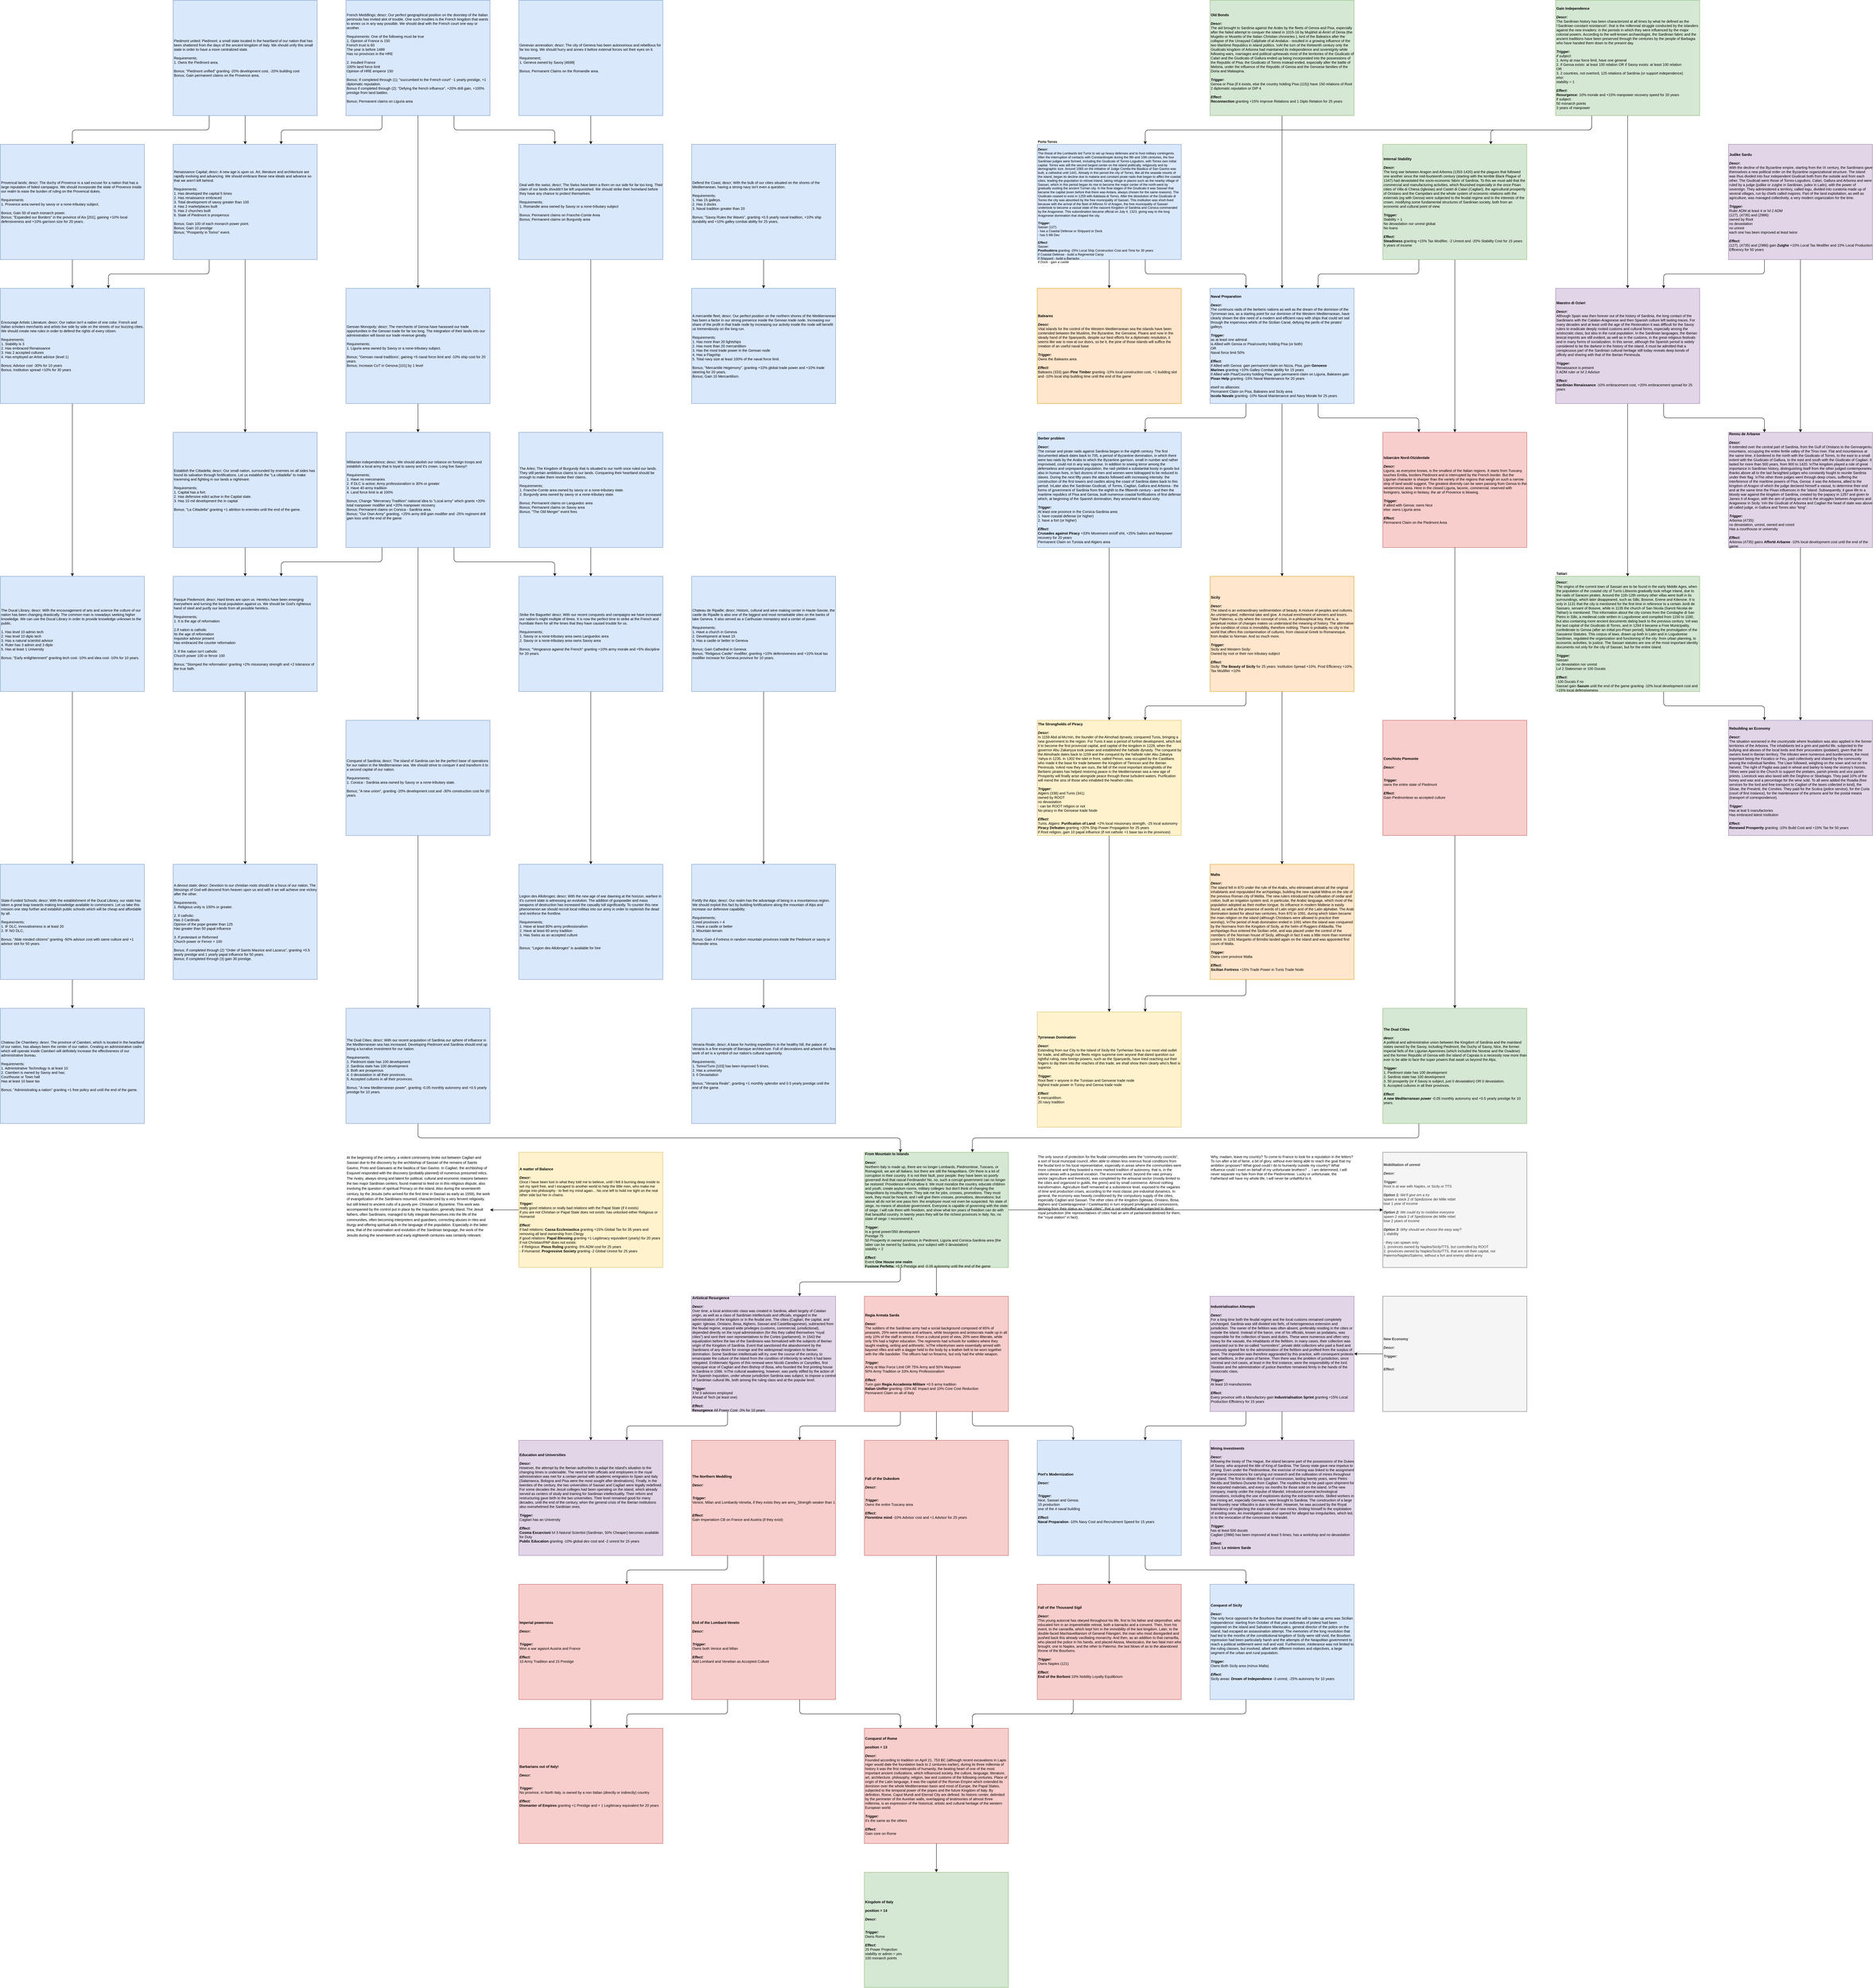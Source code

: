 <mxfile version="13.5.1" type="device" pages="3"><diagram id="FwS0kX0R88Id0WkFVtIu" name="Missions"><mxGraphModel dx="2286" dy="3735" grid="1" gridSize="10" guides="1" tooltips="1" connect="1" arrows="1" fold="1" page="1" pageScale="1" pageWidth="827" pageHeight="1169" math="0" shadow="0"><root><mxCell id="0"/><mxCell id="1" parent="0"/><mxCell id="gf1tea0oPi_TK6ePiLF--1" value="&lt;div style=&quot;font-size: 10px;&quot;&gt;&lt;div style=&quot;font-size: 10px;&quot;&gt;&lt;b style=&quot;font-size: 10px;&quot;&gt;Kingdom of Italy&lt;/b&gt;&lt;br style=&quot;font-size: 10px;&quot;&gt;&lt;/div&gt;&lt;div style=&quot;font-size: 10px;&quot;&gt;&lt;br style=&quot;font-size: 10px;&quot;&gt;&lt;/div&gt;&lt;div style=&quot;font-size: 10px;&quot;&gt;&lt;b style=&quot;font-size: 10px;&quot;&gt;position = 14&lt;/b&gt;&lt;/div&gt;&lt;div style=&quot;font-size: 10px;&quot;&gt;&lt;br style=&quot;font-size: 10px;&quot;&gt;&lt;/div&gt;&lt;div align=&quot;left&quot; style=&quot;font-size: 10px;&quot;&gt;&lt;i style=&quot;font-size: 10px;&quot;&gt;&lt;b style=&quot;font-size: 10px;&quot;&gt;Descr:&lt;/b&gt;&lt;/i&gt;&lt;/div&gt;&lt;div align=&quot;left&quot; style=&quot;font-size: 10px;&quot;&gt;&lt;div align=&quot;left&quot; style=&quot;font-size: 10px;&quot;&gt;&lt;br style=&quot;font-size: 10px;&quot;&gt;&lt;/div&gt;&lt;/div&gt;&lt;div align=&quot;left&quot; style=&quot;font-size: 10px;&quot;&gt;&lt;br style=&quot;font-size: 10px;&quot;&gt;&lt;/div&gt;&lt;div align=&quot;left&quot; style=&quot;font-size: 10px;&quot;&gt;&lt;b style=&quot;font-size: 10px;&quot;&gt;&lt;i style=&quot;font-size: 10px;&quot;&gt;Trigger:&lt;/i&gt;&lt;/b&gt;&lt;/div&gt;&lt;span style=&quot;font-size: 10px;&quot;&gt;Owns Rome&lt;/span&gt;&lt;br style=&quot;font-size: 10px;&quot;&gt;&lt;div align=&quot;left&quot; style=&quot;font-size: 10px;&quot;&gt;&lt;br style=&quot;font-size: 10px;&quot;&gt;&lt;/div&gt;&lt;div align=&quot;left&quot; style=&quot;font-size: 10px;&quot;&gt;&lt;b style=&quot;font-size: 10px;&quot;&gt;&lt;i style=&quot;font-size: 10px;&quot;&gt;Effect:&lt;/i&gt;&lt;/b&gt;&lt;/div&gt;&lt;div style=&quot;font-size: 10px;&quot;&gt;25 Power Projection&lt;br style=&quot;font-size: 10px;&quot;&gt;&lt;/div&gt;&lt;div style=&quot;font-size: 10px;&quot;&gt;stability or admin = yes&amp;nbsp;&lt;/div&gt;&lt;div style=&quot;font-size: 10px;&quot;&gt;100 monarch points&lt;/div&gt;&lt;/div&gt;" style="rounded=0;whiteSpace=wrap;html=1;fillColor=#d5e8d4;strokeColor=#82b366;fontSize=10;align=left;" parent="1" vertex="1"><mxGeometry x="960" y="2800" width="400" height="320" as="geometry"/></mxCell><mxCell id="gf1tea0oPi_TK6ePiLF--2" style="edgeStyle=orthogonalEdgeStyle;orthogonalLoop=1;jettySize=auto;html=1;exitX=0.5;exitY=1;exitDx=0;exitDy=0;rounded=1;fontSize=10;" parent="1" source="gf1tea0oPi_TK6ePiLF--3" target="gf1tea0oPi_TK6ePiLF--1" edge="1"><mxGeometry relative="1" as="geometry"/></mxCell><mxCell id="gf1tea0oPi_TK6ePiLF--3" value="&lt;div style=&quot;font-size: 10px&quot;&gt;&lt;b style=&quot;font-size: 10px&quot;&gt;Conquest of Rome&lt;br style=&quot;font-size: 10px&quot;&gt;&lt;/b&gt;&lt;/div&gt;&lt;div style=&quot;font-size: 10px&quot;&gt;&lt;b style=&quot;font-size: 10px&quot;&gt;&lt;br style=&quot;font-size: 10px&quot;&gt;&lt;/b&gt;&lt;/div&gt;&lt;div style=&quot;font-size: 10px&quot;&gt;&lt;b style=&quot;font-size: 10px&quot;&gt;position = 13&lt;/b&gt;&lt;/div&gt;&lt;div style=&quot;font-size: 10px&quot;&gt;&lt;b style=&quot;font-size: 10px&quot;&gt;&lt;br style=&quot;font-size: 10px&quot;&gt;&lt;/b&gt;&lt;/div&gt;&lt;div style=&quot;font-size: 10px&quot;&gt;&lt;b style=&quot;font-size: 10px&quot;&gt;&lt;i style=&quot;font-size: 10px&quot;&gt;Descr:&lt;/i&gt;&lt;/b&gt;&lt;/div&gt;&lt;div style=&quot;font-size: 10px&quot;&gt;Founded according to tradition on April 21, 753 BC (although recent excavations in Lapis niger would date the foundation back to 2 centuries earlier), during its three millennia of history it was the first metropolis of humanity, the beating heart of one of the most important ancient civilizations, which influenced society, the culture, language, literature, art, architecture, philosophy, religion, law and customs of the following centuries. Place of origin of the Latin language, it was the capital of the Roman Empire which extended its dominion over the whole Mediterranean basin and most of Europe, the Papal States, subjected to the temporal power of the popes and the future Kingdom of Italy. By definition, Rome, Caput Mundi and Eternal City are defined. Its historic center, delimited by the perimeter of the Aurelian walls, overlapping of testimonies of almost three millennia, is an expression of the historical, artistic and cultural heritage of the western European world.&lt;br style=&quot;font-size: 10px&quot;&gt;&lt;/div&gt;&lt;div style=&quot;font-size: 10px&quot;&gt;&lt;br style=&quot;font-size: 10px&quot;&gt;&lt;/div&gt;&lt;div style=&quot;font-size: 10px&quot;&gt;&lt;b style=&quot;font-size: 10px&quot;&gt;&lt;i style=&quot;font-size: 10px&quot;&gt;Trigger:&lt;/i&gt;&lt;/b&gt;&lt;/div&gt;&lt;div style=&quot;font-size: 10px&quot;&gt;it's the same as the others&lt;/div&gt;&lt;div style=&quot;font-size: 10px&quot;&gt;&lt;br style=&quot;font-size: 10px&quot;&gt;&lt;/div&gt;&lt;div style=&quot;font-size: 10px&quot;&gt;&lt;b style=&quot;font-size: 10px&quot;&gt;&lt;i style=&quot;font-size: 10px&quot;&gt;Effect:&lt;/i&gt;&lt;/b&gt;&lt;/div&gt;Gain core on Rome" style="rounded=0;whiteSpace=wrap;html=1;align=left;fontSize=10;fillColor=#f8cecc;strokeColor=#b85450;fontColor=#000000;" parent="1" vertex="1"><mxGeometry x="960" y="2400" width="400" height="320" as="geometry"/></mxCell><mxCell id="gf1tea0oPi_TK6ePiLF--4" style="edgeStyle=orthogonalEdgeStyle;orthogonalLoop=1;jettySize=auto;html=1;exitX=0.25;exitY=1;exitDx=0;exitDy=0;entryX=0.75;entryY=0;entryDx=0;entryDy=0;fontSize=10;fontColor=#000000;rounded=1;" parent="1" source="gf1tea0oPi_TK6ePiLF--7" target="gf1tea0oPi_TK6ePiLF--15" edge="1"><mxGeometry relative="1" as="geometry"/></mxCell><mxCell id="JaVHRzgvnnHQapHZATVV-7" style="edgeStyle=orthogonalEdgeStyle;rounded=1;orthogonalLoop=1;jettySize=auto;html=1;exitX=0.5;exitY=1;exitDx=0;exitDy=0;entryX=0.5;entryY=0;entryDx=0;entryDy=0;" parent="1" source="gf1tea0oPi_TK6ePiLF--7" target="JaVHRzgvnnHQapHZATVV-25" edge="1"><mxGeometry relative="1" as="geometry"><mxPoint x="2980" y="-2000" as="targetPoint"/></mxGeometry></mxCell><mxCell id="Aoje5KEd-7UvqCcTgtAo-15" style="edgeStyle=orthogonalEdgeStyle;rounded=1;orthogonalLoop=1;jettySize=auto;html=1;exitX=0.25;exitY=1;exitDx=0;exitDy=0;fontSize=10;entryX=0.75;entryY=0;entryDx=0;entryDy=0;" parent="1" source="gf1tea0oPi_TK6ePiLF--7" target="xHzzfaI2R_Ax4BFlYHle-2" edge="1"><mxGeometry relative="1" as="geometry"/></mxCell><mxCell id="gf1tea0oPi_TK6ePiLF--7" value="&lt;div style=&quot;font-size: 10px&quot; align=&quot;left&quot;&gt;&lt;font style=&quot;font-size: 10px&quot;&gt;&lt;b style=&quot;font-size: 10px&quot;&gt;&lt;font style=&quot;font-size: 10px&quot;&gt;Gain Independence&lt;/font&gt;&lt;/b&gt;&lt;/font&gt;&lt;/div&gt;&lt;div style=&quot;font-size: 10px&quot; align=&quot;left&quot;&gt;&lt;font style=&quot;font-size: 10px&quot;&gt;&lt;b style=&quot;font-size: 10px&quot;&gt;&lt;font style=&quot;font-size: 10px&quot;&gt;&lt;br style=&quot;font-size: 10px&quot;&gt;&lt;/font&gt;&lt;/b&gt;&lt;/font&gt;&lt;/div&gt;&lt;div style=&quot;font-size: 10px&quot; align=&quot;left&quot;&gt;&lt;font style=&quot;font-size: 10px&quot;&gt;&lt;span style=&quot;font-size: 10px&quot;&gt;&lt;font style=&quot;font-size: 10px&quot;&gt;&lt;i style=&quot;font-size: 10px&quot;&gt;&lt;b style=&quot;font-size: 10px&quot;&gt;Descr:&lt;/b&gt;&lt;/i&gt;&lt;/font&gt;&lt;/span&gt;&lt;/font&gt;&lt;/div&gt;&lt;div align=&quot;left&quot; style=&quot;font-size: 10px&quot;&gt;&lt;div align=&quot;left&quot; style=&quot;font-size: 10px&quot;&gt;The Sardinian history has been characterized at all times by what he defined as the \'Sardinian&lt;span style=&quot;font-size: 10px&quot;&gt;&amp;nbsp;&lt;/span&gt;&lt;span style=&quot;font-size: 10px&quot;&gt;constant&lt;/span&gt;&lt;span style=&quot;font-size: 10px&quot;&gt;&amp;nbsp;resistance\', that is the millennial struggle conducted by the islanders against the new invaders: in the periods in which they were influenced by the major colonial powers. According to the well-known archaeologist, the Sardinian fabric and the ancient traditions have been preserved through the centuries by the people of Barbagia who have handed them down to the present day.&lt;/span&gt;&lt;/div&gt;&lt;/div&gt;&lt;div style=&quot;font-size: 10px&quot; align=&quot;left&quot;&gt;&lt;font style=&quot;font-size: 10px&quot;&gt;&lt;br style=&quot;font-size: 10px&quot;&gt;&lt;/font&gt;&lt;/div&gt;&lt;div style=&quot;font-size: 10px&quot; align=&quot;left&quot;&gt;&lt;font style=&quot;font-size: 10px&quot;&gt;&lt;b style=&quot;font-size: 10px&quot;&gt;&lt;i style=&quot;font-size: 10px&quot;&gt;Trigger:&lt;/i&gt;&lt;/b&gt;&lt;/font&gt;&lt;/div&gt;&lt;div style=&quot;font-size: 10px&quot; align=&quot;left&quot;&gt;&lt;font style=&quot;font-size: 10px&quot;&gt;&lt;i style=&quot;font-size: 10px&quot;&gt;if subject&lt;/i&gt;&lt;i style=&quot;font-size: 10px&quot;&gt;:&lt;/i&gt;&lt;/font&gt;&lt;/div&gt;&lt;div style=&quot;font-size: 10px&quot; align=&quot;left&quot;&gt;&lt;span style=&quot;font-size: 10px&quot;&gt;1. Army at max force limit, have one general&lt;/span&gt;&lt;/div&gt;&lt;div style=&quot;font-size: 10px&quot; align=&quot;left&quot;&gt;&lt;span style=&quot;font-size: 10px&quot;&gt;2. if Genoa exists: at least 100 relation OR&amp;nbsp;&lt;/span&gt;&lt;span&gt;if Savoy exists: at least 100 relation&lt;/span&gt;&lt;/div&gt;&lt;div style=&quot;font-size: 10px&quot; align=&quot;left&quot;&gt;&lt;span&gt;OR&lt;/span&gt;&lt;/div&gt;&lt;div style=&quot;font-size: 10px&quot; align=&quot;left&quot;&gt;&lt;span&gt;3. 2 countries, not overlord, 125 relations of Sardinia (or support independence)&lt;/span&gt;&lt;/div&gt;&lt;div style=&quot;font-size: 10px&quot; align=&quot;left&quot;&gt;&lt;font style=&quot;font-size: 10px&quot;&gt;&lt;i style=&quot;font-size: 10px&quot;&gt;else:&lt;/i&gt;&lt;/font&gt;&lt;/div&gt;&lt;div style=&quot;font-size: 10px&quot; align=&quot;left&quot;&gt;&lt;font style=&quot;font-size: 10px&quot;&gt;stability = 1&lt;/font&gt;&lt;/div&gt;&lt;div style=&quot;font-size: 10px&quot; align=&quot;left&quot;&gt;&lt;font style=&quot;font-size: 10px&quot;&gt;&lt;br style=&quot;font-size: 10px&quot;&gt;&lt;/font&gt;&lt;/div&gt;&lt;div style=&quot;font-size: 10px&quot; align=&quot;left&quot;&gt;&lt;font style=&quot;font-size: 10px&quot;&gt;&lt;font style=&quot;font-size: 10px&quot;&gt;&lt;b style=&quot;font-size: 10px&quot;&gt;&lt;i style=&quot;font-size: 10px&quot;&gt;Effect:&lt;/i&gt;&lt;/b&gt;&lt;/font&gt;&lt;/font&gt;&lt;/div&gt;&lt;b style=&quot;font-size: 10px&quot;&gt;Resurgence:&lt;/b&gt;&lt;span style=&quot;font-size: 10px&quot;&gt;&amp;nbsp;10&lt;/span&gt;&lt;span style=&quot;font-size: 10px&quot;&gt;% morale and +15% manpower recovery speed for 20 years&lt;br style=&quot;font-size: 10px&quot;&gt;if subject:&lt;br&gt;50 monarch points&lt;br&gt;3 years of manpower&lt;br style=&quot;font-size: 10px&quot;&gt;&lt;/span&gt;" style="rounded=0;whiteSpace=wrap;html=1;align=left;fontSize=10;fillColor=#d5e8d4;strokeColor=#82b366;fontColor=#000000;" parent="1" vertex="1"><mxGeometry x="2880" y="-2400" width="400" height="320" as="geometry"/></mxCell><mxCell id="Aoje5KEd-7UvqCcTgtAo-17" value="" style="edgeStyle=orthogonalEdgeStyle;rounded=1;orthogonalLoop=1;jettySize=auto;html=1;fontSize=10;entryX=0.25;entryY=0;entryDx=0;entryDy=0;exitX=0.75;exitY=1;exitDx=0;exitDy=0;" parent="1" source="gf1tea0oPi_TK6ePiLF--8" target="Aoje5KEd-7UvqCcTgtAo-16" edge="1"><mxGeometry relative="1" as="geometry"/></mxCell><mxCell id="gf1tea0oPi_TK6ePiLF--8" value="&lt;div style=&quot;font-size: 10px&quot; align=&quot;left&quot;&gt;&lt;font style=&quot;font-size: 10px&quot;&gt;&lt;b style=&quot;font-size: 10px&quot;&gt;&lt;font style=&quot;font-size: 10px&quot;&gt;Tattari&lt;/font&gt;&lt;/b&gt;&lt;/font&gt;&lt;/div&gt;&lt;div style=&quot;font-size: 10px&quot; align=&quot;left&quot;&gt;&lt;font style=&quot;font-size: 10px&quot;&gt;&lt;b style=&quot;font-size: 10px&quot;&gt;&lt;font style=&quot;font-size: 10px&quot;&gt;&lt;br style=&quot;font-size: 10px&quot;&gt;&lt;/font&gt;&lt;/b&gt;&lt;/font&gt;&lt;/div&gt;&lt;div style=&quot;font-size: 10px&quot; align=&quot;left&quot;&gt;&lt;font style=&quot;font-size: 10px&quot;&gt;&lt;span style=&quot;font-size: 10px&quot;&gt;&lt;font style=&quot;font-size: 10px&quot;&gt;&lt;i style=&quot;font-size: 10px&quot;&gt;&lt;b style=&quot;font-size: 10px&quot;&gt;Descr:&lt;/b&gt;&lt;/i&gt;&lt;/font&gt;&lt;/span&gt;&lt;/font&gt;&lt;/div&gt;&lt;div align=&quot;left&quot; style=&quot;font-size: 10px;&quot;&gt;&lt;div align=&quot;left&quot; style=&quot;font-size: 10px;&quot;&gt;&lt;div align=&quot;left&quot; style=&quot;font-size: 10px;&quot;&gt;The origins of the current town of Sassari are to be found in the early Middle Ages, when the population of the coastal city of Turris Libisonis gradually took refuge inland, due to the raids of Saracen pirates. Around the 11th-12th century other villas were built in its surroundings, which later disappeared, such as Silki, Bosove, Enene and Kiterone. It is only in 1131 that the city is mentioned for the first time in reference to a certain Jordi de Sassaro, servant of Bosove, while in 1135 the church of San Nicola (Sancti Nicolai de Tathari) is mentioned. This information about the city comes from the Condaghe di San Pietro in Silki, a medieval code written in Logudorese and compiled from 1150 to 1180, but also containing more ancient documents dating back to the previous century. \n&lt;span style=&quot;font-size: 10px;&quot;&gt;It was the last capital of the Giudicato di Torres, and in 1294 it became a Free Municipality, confederate to Genoa (after an initial pro-Pisan period), following the promulgation of the Sassaresi Statutes. This corpus of laws, drawn up both in Latin and in Logudorese Sardinian, regulated the organization and functioning of the city: from urban planning, to economic activities, to justice. The Sassari statutes are one of the most important identity documents not only for the city of Sassari, but for the entire island.&lt;/span&gt;&lt;/div&gt;&lt;/div&gt;&lt;/div&gt;&lt;div style=&quot;font-size: 10px&quot; align=&quot;left&quot;&gt;&lt;font style=&quot;font-size: 10px&quot;&gt;&lt;br style=&quot;font-size: 10px&quot;&gt;&lt;/font&gt;&lt;/div&gt;&lt;div style=&quot;font-size: 10px&quot; align=&quot;left&quot;&gt;&lt;font style=&quot;font-size: 10px&quot;&gt;&lt;b style=&quot;font-size: 10px&quot;&gt;&lt;i style=&quot;font-size: 10px&quot;&gt;Trigger:&lt;/i&gt;&lt;/b&gt;&lt;/font&gt;&lt;/div&gt;&lt;div style=&quot;font-size: 10px&quot; align=&quot;left&quot;&gt;Sassari&lt;/div&gt;&lt;div style=&quot;font-size: 10px&quot; align=&quot;left&quot;&gt;no devastation nor&amp;nbsp;&lt;span style=&quot;font-size: 10px;&quot;&gt;unrest&lt;/span&gt;&lt;/div&gt;&lt;div style=&quot;font-size: 10px&quot; align=&quot;left&quot;&gt;Lvl 2 Statesman or 100 Ducats&lt;/div&gt;&lt;div style=&quot;font-size: 10px&quot; align=&quot;left&quot;&gt;&lt;font style=&quot;font-size: 10px&quot;&gt;&lt;br style=&quot;font-size: 10px&quot;&gt;&lt;/font&gt;&lt;/div&gt;&lt;div style=&quot;font-size: 10px&quot; align=&quot;left&quot;&gt;&lt;font style=&quot;font-size: 10px&quot;&gt;&lt;font style=&quot;font-size: 10px&quot;&gt;&lt;b style=&quot;font-size: 10px&quot;&gt;&lt;i style=&quot;font-size: 10px&quot;&gt;Effect:&lt;/i&gt;&lt;/b&gt;&lt;/font&gt;&lt;/font&gt;&lt;/div&gt;&lt;div style=&quot;font-size: 10px&quot; align=&quot;left&quot;&gt;&lt;font style=&quot;font-size: 10px&quot;&gt;&lt;font style=&quot;font-size: 10px&quot;&gt;&lt;span style=&quot;font-size: 10px&quot;&gt;&lt;span style=&quot;font-size: 10px&quot;&gt;-100 Ducats if no&lt;/span&gt;&lt;/span&gt;&lt;/font&gt;&lt;/font&gt;&lt;/div&gt;&lt;div style=&quot;font-size: 10px&quot; align=&quot;left&quot;&gt;&lt;font style=&quot;font-size: 10px&quot;&gt;&lt;font style=&quot;font-size: 10px&quot;&gt;&lt;span style=&quot;font-size: 10px&quot;&gt;&lt;span style=&quot;font-size: 10px&quot;&gt;Sassari&amp;nbsp;gain &lt;b style=&quot;font-size: 10px;&quot;&gt;Saxum&lt;/b&gt;&amp;nbsp;until the end of the game granting -10% local development cost and +15% local defensiveness&lt;/span&gt;&lt;/span&gt;&lt;/font&gt;&lt;/font&gt;&lt;/div&gt;&lt;span style=&quot;font-size: 10px&quot;&gt;&lt;br style=&quot;font-size: 10px;&quot;&gt;&lt;/span&gt;" style="rounded=0;whiteSpace=wrap;html=1;align=left;fontSize=10;fillColor=#d5e8d4;strokeColor=#82b366;fontColor=#000000;" parent="1" vertex="1"><mxGeometry x="2880" y="-800" width="400" height="320" as="geometry"/></mxCell><mxCell id="JaVHRzgvnnHQapHZATVV-15" style="edgeStyle=orthogonalEdgeStyle;rounded=1;orthogonalLoop=1;jettySize=auto;html=1;exitX=0.75;exitY=1;exitDx=0;exitDy=0;entryX=0.25;entryY=0;entryDx=0;entryDy=0;" parent="1" source="gf1tea0oPi_TK6ePiLF--15" target="JaVHRzgvnnHQapHZATVV-13" edge="1"><mxGeometry relative="1" as="geometry"/></mxCell><mxCell id="8RMmKpJ6TZMvzpeeo__J-22" style="edgeStyle=orthogonalEdgeStyle;rounded=1;orthogonalLoop=1;jettySize=auto;html=1;exitX=0.5;exitY=1;exitDx=0;exitDy=0;fontSize=10;" parent="1" source="gf1tea0oPi_TK6ePiLF--15" target="8RMmKpJ6TZMvzpeeo__J-21" edge="1"><mxGeometry relative="1" as="geometry"/></mxCell><mxCell id="gf1tea0oPi_TK6ePiLF--15" value="&lt;div style=&quot;font-size: 9px;&quot;&gt;&lt;b style=&quot;font-size: 9px;&quot;&gt;Porto Torres&lt;/b&gt;&lt;br style=&quot;font-size: 9px;&quot;&gt;&lt;/div&gt;&lt;div style=&quot;font-size: 9px;&quot;&gt;&lt;b style=&quot;font-size: 9px;&quot;&gt;&lt;br style=&quot;font-size: 9px;&quot;&gt;&lt;/b&gt;&lt;/div&gt;&lt;div style=&quot;font-size: 9px;&quot;&gt;&lt;i style=&quot;font-size: 9px;&quot;&gt;&lt;b style=&quot;font-size: 9px;&quot;&gt;Descr:&lt;/b&gt;&lt;/i&gt;&lt;/div&gt;&lt;div style=&quot;font-size: 9px;&quot;&gt;&lt;div style=&quot;font-size: 9px;&quot;&gt;The threat of the Lombards led Turris to set up heavy defenses and to host military contingents. After the interruption of contacts with Constantinople during the 9th and 10th centuries, the four Sardinian judges were formed, including the Giudicato of Torres-Logudoro, with Torres own initial capital. Torres was still the second largest center on the island politically, religiously and by demographic size. Around 1065 on the initiative of Judge Comita the Basilica of San Gavino was built, a cathedral until 1441. Already in this period the city of Torres, like all the seaside resorts of the island, began its decline due to malaria and constant pirate raids that began to afflict the coastal cities, leading the population to retreat inland, taking refuge in places such as the nearby village of Sassari, which in this period began its rise to become the major center of the north-west by gradually ousting the ancient Turrian city. In the final stages of the Giudicato it was Sassari that became the capital (even before that there was Ardara, always chosen for the same reasons). The Giudicato ceased to exist in 1259 with Adelasia di Torres. After the dissolution of the Giudicato di Torres the city was absorbed by the free municipality of Sassari. This institution was short-lived because with the arrival of the fleet of Alfonso IV of Aragon, the free municipality of Sassari undertook to become a vassal state of the nascent Kingdom of Sardinia and Corsica commanded by the Aragonese. This subordination became official on July 4, 1323, giving way to the long Aragonese domination that shaped the city.&lt;br style=&quot;font-size: 9px;&quot;&gt;&lt;/div&gt;&lt;/div&gt;&lt;div style=&quot;font-size: 9px;&quot;&gt;&lt;font style=&quot;font-size: 9px;&quot;&gt;&lt;br style=&quot;font-size: 9px;&quot;&gt;&lt;/font&gt;&lt;/div&gt;&lt;div style=&quot;font-size: 9px;&quot;&gt;&lt;font style=&quot;font-size: 9px;&quot;&gt;&lt;i style=&quot;font-size: 9px;&quot;&gt;&lt;b style=&quot;font-size: 9px;&quot;&gt;Trigger:&lt;/b&gt;&lt;/i&gt;&lt;/font&gt;&lt;/div&gt;&lt;div style=&quot;font-size: 9px;&quot;&gt;&lt;div style=&quot;font-size: 9px;&quot;&gt;Sasser (127)&lt;/div&gt;&lt;div style=&quot;font-size: 9px;&quot;&gt;- has a Coastal Defense or Shipyard or Dock&lt;/div&gt;&lt;div style=&quot;font-size: 9px;&quot;&gt;- has 5 Mil Dev&lt;/div&gt;&lt;/div&gt;&lt;div style=&quot;font-size: 9px;&quot;&gt;&lt;br style=&quot;font-size: 9px;&quot;&gt;&lt;/div&gt;&lt;div style=&quot;font-size: 9px;&quot;&gt;&lt;font style=&quot;font-size: 9px;&quot;&gt;&lt;b style=&quot;font-size: 9px;&quot;&gt;&lt;i style=&quot;font-size: 9px;&quot;&gt;Effect:&lt;/i&gt;&lt;/b&gt;&lt;/font&gt;&lt;/div&gt;&lt;div style=&quot;font-size: 9px;&quot;&gt;Sasser:&lt;/div&gt;&lt;div style=&quot;font-size: 9px;&quot;&gt;&lt;b style=&quot;font-size: 9px;&quot;&gt;Posthudòrra&lt;/b&gt;&amp;nbsp;granting -25% Local Ship Construction Cost and Time for 30 years&lt;br style=&quot;font-size: 9px;&quot;&gt;&lt;/div&gt;&lt;div style=&quot;font-size: 9px;&quot;&gt;if Coastal Defense - build a Regimental Camp&lt;/div&gt;&lt;div style=&quot;font-size: 9px;&quot;&gt;if Shipyard - build a Barracks&lt;/div&gt;&lt;div style=&quot;font-size: 9px;&quot;&gt;if Dock - gain a castle&lt;/div&gt;" style="rounded=0;whiteSpace=wrap;html=1;align=left;fontSize=9;fillColor=#dae8fc;strokeColor=#6c8ebf;fontColor=#000000;verticalAlign=middle;" parent="1" vertex="1"><mxGeometry x="1440" y="-2000" width="400" height="320" as="geometry"/></mxCell><mxCell id="gf1tea0oPi_TK6ePiLF--21" value="&lt;div style=&quot;font-size: 10px&quot;&gt;&lt;b style=&quot;font-size: 10px&quot;&gt;Isbarcàre N&lt;/b&gt;&lt;b style=&quot;font-size: 10px&quot;&gt;ord-Otzidentale&lt;/b&gt;&lt;/div&gt;&lt;div style=&quot;font-size: 10px&quot;&gt;&lt;b style=&quot;font-size: 10px&quot;&gt;&lt;br style=&quot;font-size: 10px&quot;&gt;&lt;/b&gt;&lt;/div&gt;&lt;div style=&quot;font-size: 10px&quot;&gt;&lt;b style=&quot;font-size: 10px&quot;&gt;&lt;i style=&quot;font-size: 10px&quot;&gt;Descr:&lt;/i&gt;&lt;/b&gt;&lt;/div&gt;&lt;div style=&quot;font-size: 10px&quot;&gt;&lt;span class=&quot;VIiyi&quot; lang=&quot;en&quot; style=&quot;font-size: 10px;&quot;&gt;&lt;span class=&quot;JLqJ4b ChMk0b&quot; style=&quot;font-size: 10px;&quot;&gt;&lt;span style=&quot;font-size: 10px;&quot;&gt;Liguria, as everyone knows, is the smallest of the Italian regions.&lt;/span&gt;&lt;/span&gt; &lt;span class=&quot;JLqJ4b ChMk0b&quot; style=&quot;font-size: 10px;&quot;&gt;&lt;span style=&quot;font-size: 10px;&quot;&gt;It starts from Tuscany, touches Emilia, borders Piedmont and is interrupted by the French border.&lt;/span&gt;&lt;/span&gt; &lt;span class=&quot;JLqJ4b ChMk0b&quot; style=&quot;font-size: 10px;&quot;&gt;&lt;span style=&quot;font-size: 10px;&quot;&gt;But the Ligurian character is sharper than the variety of the regions that weigh on such a narrow strip of land would suggest.&lt;/span&gt;&lt;/span&gt; &lt;span class=&quot;JLqJ4b ChMk0b&quot; style=&quot;font-size: 10px;&quot;&gt;&lt;span style=&quot;font-size: 10px;&quot;&gt;The greatest diversity can be seen passing from Genoa to the westernmost area.&lt;/span&gt;&lt;/span&gt; &lt;span class=&quot;JLqJ4b ChMk0b&quot; style=&quot;font-size: 10px;&quot;&gt;&lt;span style=&quot;font-size: 10px;&quot;&gt;Here in the closed Liguria, laconic, commercial, reserved with foreigners, lacking in fantasy, the air of Provence is blowing.&lt;/span&gt;&lt;/span&gt;&lt;/span&gt;&lt;br style=&quot;font-size: 10px&quot;&gt;&lt;/div&gt;&lt;div style=&quot;font-size: 10px&quot;&gt;&lt;br style=&quot;font-size: 10px&quot;&gt;&lt;/div&gt;&lt;div style=&quot;font-size: 10px&quot;&gt;&lt;b style=&quot;font-size: 10px&quot;&gt;&lt;i style=&quot;font-size: 10px&quot;&gt;Trigger:&lt;/i&gt;&lt;/b&gt;&lt;/div&gt;&lt;div style=&quot;font-size: 10px&quot;&gt;if allied with Genoa: owns Nice&lt;br style=&quot;font-size: 10px&quot;&gt;else: owns Liguria area&lt;/div&gt;&lt;div style=&quot;font-size: 10px&quot;&gt;&lt;br style=&quot;font-size: 10px&quot;&gt;&lt;/div&gt;&lt;div style=&quot;font-size: 10px&quot;&gt;&lt;b style=&quot;font-size: 10px&quot;&gt;&lt;i style=&quot;font-size: 10px&quot;&gt;Effect:&lt;/i&gt;&lt;/b&gt;&lt;/div&gt;&lt;div style=&quot;font-size: 10px&quot;&gt;Permanent Claim on the Piedmont Area&lt;/div&gt;" style="rounded=0;whiteSpace=wrap;html=1;align=left;fontSize=10;fillColor=#f8cecc;strokeColor=#b85450;fontColor=#000000;" parent="1" vertex="1"><mxGeometry x="2400" y="-1200" width="400" height="320" as="geometry"/></mxCell><mxCell id="gf1tea0oPi_TK6ePiLF--22" style="edgeStyle=orthogonalEdgeStyle;orthogonalLoop=1;jettySize=auto;html=1;exitX=0.5;exitY=1;exitDx=0;exitDy=0;strokeColor=#000000;fontSize=10;fontColor=#000000;rounded=1;" parent="1" edge="1"><mxGeometry relative="1" as="geometry"><mxPoint x="-760" y="320" as="sourcePoint"/></mxGeometry></mxCell><mxCell id="gf1tea0oPi_TK6ePiLF--105" style="edgeStyle=orthogonalEdgeStyle;orthogonalLoop=1;jettySize=auto;html=1;exitX=0.5;exitY=1;exitDx=0;exitDy=0;rounded=1;fontSize=10;" parent="1" edge="1"><mxGeometry relative="1" as="geometry"><mxPoint x="490" y="1120" as="sourcePoint"/></mxGeometry></mxCell><mxCell id="Aoje5KEd-7UvqCcTgtAo-21" value="" style="edgeStyle=orthogonalEdgeStyle;rounded=1;orthogonalLoop=1;jettySize=auto;html=1;fontSize=10;" parent="1" source="gf1tea0oPi_TK6ePiLF--109" target="Aoje5KEd-7UvqCcTgtAo-20" edge="1"><mxGeometry relative="1" as="geometry"/></mxCell><mxCell id="9um0jqN2mSCeuqVkyT3z-1" style="edgeStyle=orthogonalEdgeStyle;rounded=1;orthogonalLoop=1;jettySize=auto;html=1;exitX=1;exitY=0.5;exitDx=0;exitDy=0;" parent="1" source="gf1tea0oPi_TK6ePiLF--109" target="4MB7kzpE4byKvoWTjniv-1" edge="1"><mxGeometry relative="1" as="geometry"/></mxCell><mxCell id="l47KZot36UVeRXpYqCUI-2" style="edgeStyle=orthogonalEdgeStyle;rounded=1;orthogonalLoop=1;jettySize=auto;html=1;exitX=0.25;exitY=1;exitDx=0;exitDy=0;entryX=0.75;entryY=0;entryDx=0;entryDy=0;" parent="1" source="gf1tea0oPi_TK6ePiLF--109" target="xHzzfaI2R_Ax4BFlYHle-18" edge="1"><mxGeometry relative="1" as="geometry"/></mxCell><mxCell id="gf1tea0oPi_TK6ePiLF--109" value="&lt;div style=&quot;font-size: 10px&quot;&gt;&lt;b style=&quot;font-size: 10px&quot;&gt;From Mountain to Islands&lt;/b&gt;&lt;/div&gt;&lt;div style=&quot;font-size: 10px&quot;&gt;&lt;b style=&quot;font-size: 10px&quot;&gt;&lt;br style=&quot;font-size: 10px&quot;&gt;&lt;/b&gt;&lt;/div&gt;&lt;div style=&quot;font-size: 10px&quot;&gt;&lt;b style=&quot;font-size: 10px&quot;&gt;&lt;i style=&quot;font-size: 10px&quot;&gt;Descr:&lt;/i&gt;&lt;/b&gt;&lt;/div&gt;&lt;span class=&quot;VIiyi&quot; lang=&quot;en&quot; style=&quot;font-size: 10px;&quot;&gt;Northern Italy is made up, there are no longer Lombards, Piedmontese, Tuscans, or Romagnoli, we are all Italians; but there are still the Neapolitans. Oh! there is a lot of corruption in their country. It is not their fault, poor people: they have been so poorly governed! And that rascal Ferdinando! No, no, such a corrupt government can no longer be restored: Providence will not allow it. We must moralize the country, educate children and youth, create asylum rooms, military colleges: but don't think of changing the Neapolitans by insulting them. They ask me for jobs, crosses, promotions. They must work, they must be honest, and I will give them crosses, promotions, decorations; but above all do not let one pass him: the employee must not even be suspected. No state of siege, no means of absolute government. Everyone is capable of governing with the state of siege. I will rule them with freedom, and show what ten years of freedom can do with that beautiful country. In twenty years they will be the richest provinces in Italy. No, no state of siege: I recommend it.&lt;br style=&quot;font-size: 10px;&quot;&gt;&lt;/span&gt;&lt;div style=&quot;font-size: 10px&quot;&gt;&lt;br style=&quot;font-size: 10px&quot;&gt;&lt;/div&gt;&lt;div style=&quot;font-size: 10px&quot;&gt;&lt;b style=&quot;font-size: 10px&quot;&gt;&lt;i style=&quot;font-size: 10px&quot;&gt;Trigger:&lt;/i&gt;&lt;/b&gt;&lt;/div&gt;&lt;div style=&quot;font-size: 10px&quot;&gt;&lt;div style=&quot;font-size: 10px;&quot;&gt;Is a great power/350 development&lt;/div&gt;&lt;div style=&quot;font-size: 10px;&quot;&gt;Prestige 75&lt;/div&gt;&lt;div style=&quot;font-size: 10px;&quot;&gt;50 Prosperity in owned provinces in Piedmont, Liguria and Corsica-Sardinia area (the latter can be owned by Sardinia, your subject with 0 devastation)&lt;/div&gt;&lt;div style=&quot;font-size: 10px;&quot;&gt;stability = 2&lt;/div&gt;&lt;/div&gt;&lt;div style=&quot;font-size: 10px&quot;&gt;&lt;br style=&quot;font-size: 10px&quot;&gt;&lt;/div&gt;&lt;div style=&quot;font-size: 10px&quot;&gt;&lt;b style=&quot;font-size: 10px&quot;&gt;&lt;i style=&quot;font-size: 10px&quot;&gt;Effect:&lt;/i&gt;&lt;/b&gt;&lt;/div&gt;&lt;div style=&quot;font-size: 10px&quot;&gt;&lt;span style=&quot;font-size: 10px&quot;&gt;&lt;span style=&quot;font-size: 10px&quot;&gt;Event &lt;b style=&quot;font-size: 10px;&quot;&gt;One House one realm&lt;/b&gt;&lt;/span&gt;&lt;/span&gt;&lt;/div&gt;&lt;div style=&quot;font-size: 10px&quot;&gt;&lt;span style=&quot;font-size: 10px&quot;&gt;&lt;span style=&quot;font-size: 10px&quot;&gt;&lt;b style=&quot;font-size: 10px;&quot;&gt;Fusione Perfetta:&amp;nbsp;&lt;/b&gt;+0.5 Prestige and -0.05 autonomy until the end of the game&lt;/span&gt;&lt;/span&gt;&lt;/div&gt;" style="rounded=0;whiteSpace=wrap;html=1;align=left;fontSize=10;fillColor=#d5e8d4;strokeColor=#82b366;" parent="1" vertex="1"><mxGeometry x="960" y="800" width="400" height="320" as="geometry"/></mxCell><mxCell id="v4hyqr26z2ZyCM6RaJJe-4" style="edgeStyle=orthogonalEdgeStyle;rounded=1;orthogonalLoop=1;jettySize=auto;html=1;exitX=0.25;exitY=1;exitDx=0;exitDy=0;entryX=0.75;entryY=0;entryDx=0;entryDy=0;" parent="1" source="JaVHRzgvnnHQapHZATVV-27" target="gf1tea0oPi_TK6ePiLF--109" edge="1"><mxGeometry relative="1" as="geometry"/></mxCell><mxCell id="JaVHRzgvnnHQapHZATVV-29" style="edgeStyle=orthogonalEdgeStyle;rounded=1;orthogonalLoop=1;jettySize=auto;html=1;exitX=0.5;exitY=1;exitDx=0;exitDy=0;" parent="1" source="v4hyqr26z2ZyCM6RaJJe-2" target="JaVHRzgvnnHQapHZATVV-27" edge="1"><mxGeometry relative="1" as="geometry"/></mxCell><mxCell id="v4hyqr26z2ZyCM6RaJJe-2" value="&lt;div align=&quot;left&quot; style=&quot;font-size: 10px;&quot;&gt;&lt;b style=&quot;font-size: 10px;&quot;&gt;Conchìstu Piemonte&lt;/b&gt;&lt;br style=&quot;font-size: 10px;&quot;&gt;&lt;/div&gt;&lt;div style=&quot;font-size: 10px&quot; align=&quot;left&quot;&gt;&lt;font style=&quot;font-size: 10px&quot;&gt;&lt;b style=&quot;font-size: 10px&quot;&gt;&lt;font style=&quot;font-size: 10px&quot;&gt;&lt;br style=&quot;font-size: 10px&quot;&gt;&lt;/font&gt;&lt;/b&gt;&lt;/font&gt;&lt;/div&gt;&lt;div style=&quot;font-size: 10px&quot; align=&quot;left&quot;&gt;&lt;font style=&quot;font-size: 10px&quot;&gt;&lt;span style=&quot;font-size: 10px&quot;&gt;&lt;font style=&quot;font-size: 10px&quot;&gt;&lt;i style=&quot;font-size: 10px&quot;&gt;&lt;b style=&quot;font-size: 10px&quot;&gt;Descr:&lt;/b&gt;&lt;/i&gt;&lt;/font&gt;&lt;/span&gt;&lt;/font&gt;&lt;/div&gt;&lt;div align=&quot;left&quot; style=&quot;font-size: 10px;&quot;&gt;&lt;div align=&quot;left&quot; style=&quot;font-size: 10px;&quot;&gt;&lt;br style=&quot;font-size: 10px;&quot;&gt;&lt;/div&gt;&lt;/div&gt;&lt;div style=&quot;font-size: 10px&quot; align=&quot;left&quot;&gt;&lt;font style=&quot;font-size: 10px&quot;&gt;&lt;br style=&quot;font-size: 10px&quot;&gt;&lt;/font&gt;&lt;/div&gt;&lt;div style=&quot;font-size: 10px&quot; align=&quot;left&quot;&gt;&lt;font style=&quot;font-size: 10px&quot;&gt;&lt;b style=&quot;font-size: 10px&quot;&gt;&lt;i style=&quot;font-size: 10px&quot;&gt;Trigger:&lt;/i&gt;&lt;/b&gt;&lt;/font&gt;&lt;/div&gt;&lt;div style=&quot;font-size: 10px&quot; align=&quot;left&quot;&gt;owns the entire state of Piedmont&lt;/div&gt;&lt;div style=&quot;font-size: 10px&quot; align=&quot;left&quot;&gt;&lt;font style=&quot;font-size: 10px&quot;&gt;&lt;br style=&quot;font-size: 10px&quot;&gt;&lt;/font&gt;&lt;/div&gt;&lt;div style=&quot;font-size: 10px&quot; align=&quot;left&quot;&gt;&lt;font style=&quot;font-size: 10px&quot;&gt;&lt;font style=&quot;font-size: 10px&quot;&gt;&lt;b style=&quot;font-size: 10px&quot;&gt;&lt;i style=&quot;font-size: 10px&quot;&gt;Effect:&lt;/i&gt;&lt;/b&gt;&lt;/font&gt;&lt;/font&gt;&lt;/div&gt;&lt;div style=&quot;font-size: 10px&quot; align=&quot;left&quot;&gt;&lt;/div&gt;Gain Piedmontese as accepted culture" style="rounded=0;whiteSpace=wrap;html=1;align=left;fontSize=10;fillColor=#f8cecc;strokeColor=#b85450;" parent="1" vertex="1"><mxGeometry x="2400" y="-400" width="400" height="320" as="geometry"/></mxCell><mxCell id="JaVHRzgvnnHQapHZATVV-4" value="" style="edgeStyle=orthogonalEdgeStyle;rounded=1;orthogonalLoop=1;jettySize=auto;html=1;" parent="1" source="JaVHRzgvnnHQapHZATVV-1" target="JaVHRzgvnnHQapHZATVV-3" edge="1"><mxGeometry relative="1" as="geometry"/></mxCell><mxCell id="JaVHRzgvnnHQapHZATVV-8" style="edgeStyle=orthogonalEdgeStyle;rounded=1;orthogonalLoop=1;jettySize=auto;html=1;exitX=0.25;exitY=1;exitDx=0;exitDy=0;entryX=0.75;entryY=0;entryDx=0;entryDy=0;" parent="1" source="JaVHRzgvnnHQapHZATVV-1" target="JaVHRzgvnnHQapHZATVV-25" edge="1"><mxGeometry relative="1" as="geometry"><mxPoint x="3180" y="-2000" as="targetPoint"/></mxGeometry></mxCell><mxCell id="JaVHRzgvnnHQapHZATVV-1" value="&lt;div style=&quot;font-size: 10px&quot; align=&quot;left&quot;&gt;&lt;b style=&quot;font-size: 10px&quot;&gt;Judike Sardu&lt;/b&gt;&lt;/div&gt;&lt;div style=&quot;font-size: 10px&quot; align=&quot;left&quot;&gt;&lt;font style=&quot;font-size: 10px&quot;&gt;&lt;b style=&quot;font-size: 10px&quot;&gt;&lt;font style=&quot;font-size: 10px&quot;&gt;&lt;br style=&quot;font-size: 10px&quot;&gt;&lt;/font&gt;&lt;/b&gt;&lt;/font&gt;&lt;/div&gt;&lt;div style=&quot;font-size: 10px&quot; align=&quot;left&quot;&gt;&lt;font style=&quot;font-size: 10px&quot;&gt;&lt;span style=&quot;font-size: 10px&quot;&gt;&lt;font style=&quot;font-size: 10px&quot;&gt;&lt;i style=&quot;font-size: 10px&quot;&gt;&lt;b style=&quot;font-size: 10px&quot;&gt;Descr:&lt;/b&gt;&lt;/i&gt;&lt;/font&gt;&lt;/span&gt;&lt;/font&gt;&lt;/div&gt;&lt;div align=&quot;left&quot; style=&quot;font-size: 10px&quot;&gt;&lt;div align=&quot;left&quot; style=&quot;font-size: 10px&quot;&gt;&lt;span class=&quot;VIiyi&quot; lang=&quot;en&quot; style=&quot;font-size: 10px&quot;&gt;&lt;span class=&quot;JLqJ4b ChMk0b&quot; style=&quot;font-size: 10px&quot;&gt;&lt;span style=&quot;font-size: 10px&quot;&gt;With the decline of the Byzantine empire, starting from the IX century, the Sardinians gave themselves a new political order on the Byzantine organizational structure.&lt;/span&gt;&lt;/span&gt; &lt;span class=&quot;JLqJ4b ChMk0b&quot; style=&quot;font-size: 10px&quot;&gt;&lt;span style=&quot;font-size: 10px&quot;&gt;The island was thus divided into four independent Giudicati both from the outside and from each other.&lt;/span&gt;&lt;/span&gt; &lt;span class=&quot;JLqJ4b ChMk0b&quot; style=&quot;font-size: 10px&quot;&gt;&lt;span style=&quot;font-size: 10px&quot;&gt;The Giudicati were those of Torres-Logudoro, Calari, Gallura and Arborea and were ruled by a judge (judike or zuighe in Sardinian, judex in Latin), with the power of sovereign.&lt;/span&gt;&lt;/span&gt; &lt;span class=&quot;JLqJ4b ChMk0b&quot; style=&quot;font-size: 10px&quot;&gt;&lt;span style=&quot;font-size: 10px&quot;&gt;They administered a territory, called logu, divided into curatoria made up of several villages, run by chiefs called majores.&lt;/span&gt;&lt;/span&gt; &lt;span class=&quot;JLqJ4b ChMk0b&quot; style=&quot;font-size: 10px&quot;&gt;&lt;span style=&quot;font-size: 10px&quot;&gt;Part of the land exploitation, as well as agriculture, was managed collectively, a very modern organization for the time.&lt;/span&gt;&lt;/span&gt;&lt;/span&gt;&lt;br style=&quot;font-size: 10px&quot;&gt;&lt;/div&gt;&lt;/div&gt;&lt;div style=&quot;font-size: 10px&quot; align=&quot;left&quot;&gt;&lt;font style=&quot;font-size: 10px&quot;&gt;&lt;br style=&quot;font-size: 10px&quot;&gt;&lt;/font&gt;&lt;/div&gt;&lt;div style=&quot;font-size: 10px&quot; align=&quot;left&quot;&gt;&lt;font style=&quot;font-size: 10px&quot;&gt;&lt;b style=&quot;font-size: 10px&quot;&gt;&lt;i style=&quot;font-size: 10px&quot;&gt;Trigger:&lt;/i&gt;&lt;/b&gt;&lt;/font&gt;&lt;/div&gt;&lt;div style=&quot;font-size: 10px&quot; align=&quot;left&quot;&gt;Ruler ADM at least 4 or lvl 2 ADM&lt;/div&gt;&lt;div style=&quot;font-size: 10px&quot; align=&quot;left&quot;&gt;(127), (4735) and (2986):&lt;/div&gt;&lt;div style=&quot;font-size: 10px&quot; align=&quot;left&quot;&gt;owned by Root&lt;/div&gt;&lt;div style=&quot;font-size: 10px&quot; align=&quot;left&quot;&gt;no devastation&lt;/div&gt;&lt;div style=&quot;font-size: 10px&quot; align=&quot;left&quot;&gt;no unrest&lt;/div&gt;&lt;div style=&quot;font-size: 10px&quot; align=&quot;left&quot;&gt;each one has been improved at least twice&lt;/div&gt;&lt;div style=&quot;font-size: 10px&quot; align=&quot;left&quot;&gt;&lt;font style=&quot;font-size: 10px&quot;&gt;&lt;br style=&quot;font-size: 10px&quot;&gt;&lt;/font&gt;&lt;/div&gt;&lt;div style=&quot;font-size: 10px&quot; align=&quot;left&quot;&gt;&lt;font style=&quot;font-size: 10px&quot;&gt;&lt;font style=&quot;font-size: 10px&quot;&gt;&lt;b style=&quot;font-size: 10px&quot;&gt;&lt;i style=&quot;font-size: 10px&quot;&gt;Effect:&lt;/i&gt;&lt;/b&gt;&lt;/font&gt;&lt;/font&gt;&lt;/div&gt;&lt;span style=&quot;font-size: 10px&quot;&gt;(127), (4735) and (2986) gain &lt;b style=&quot;font-size: 10px&quot;&gt;Zuighe&lt;/b&gt;&amp;nbsp;+10% Local Tax Modifier and 10% Local Production Efficency for 50 years&lt;br style=&quot;font-size: 10px&quot;&gt;&lt;/span&gt;" style="rounded=0;whiteSpace=wrap;html=1;align=left;fontSize=10;fillColor=#e1d5e7;strokeColor=#9673a6;" parent="1" vertex="1"><mxGeometry x="3360" y="-2000" width="400" height="320" as="geometry"/></mxCell><mxCell id="Aoje5KEd-7UvqCcTgtAo-18" style="edgeStyle=orthogonalEdgeStyle;rounded=1;orthogonalLoop=1;jettySize=auto;html=1;exitX=0.5;exitY=1;exitDx=0;exitDy=0;fontSize=10;" parent="1" source="JaVHRzgvnnHQapHZATVV-3" target="Aoje5KEd-7UvqCcTgtAo-16" edge="1"><mxGeometry relative="1" as="geometry"/></mxCell><mxCell id="JaVHRzgvnnHQapHZATVV-3" value="&lt;div align=&quot;left&quot; style=&quot;font-size: 10px;&quot;&gt;&lt;b style=&quot;font-size: 10px;&quot;&gt;Rennu de Arbaree&lt;/b&gt;&lt;br style=&quot;font-size: 10px;&quot;&gt;&lt;/div&gt;&lt;div style=&quot;font-size: 10px&quot; align=&quot;left&quot;&gt;&lt;font style=&quot;font-size: 10px&quot;&gt;&lt;b style=&quot;font-size: 10px&quot;&gt;&lt;font style=&quot;font-size: 10px&quot;&gt;&lt;br style=&quot;font-size: 10px&quot;&gt;&lt;/font&gt;&lt;/b&gt;&lt;/font&gt;&lt;/div&gt;&lt;div style=&quot;font-size: 10px&quot; align=&quot;left&quot;&gt;&lt;font style=&quot;font-size: 10px&quot;&gt;&lt;span style=&quot;font-size: 10px&quot;&gt;&lt;font style=&quot;font-size: 10px&quot;&gt;&lt;i style=&quot;font-size: 10px&quot;&gt;&lt;b style=&quot;font-size: 10px&quot;&gt;Descr:&lt;/b&gt;&lt;/i&gt;&lt;/font&gt;&lt;/span&gt;&lt;/font&gt;&lt;/div&gt;&lt;div align=&quot;left&quot; style=&quot;font-size: 10px;&quot;&gt;&lt;div align=&quot;left&quot; style=&quot;font-size: 10px;&quot;&gt;&lt;div align=&quot;left&quot; style=&quot;font-size: 10px;&quot;&gt;It extended over the central part of Sardinia, from the Gulf of Oristano to the Gennargentu mountains, occupying the entire fertile valley of the Tirso river. Flat and mountainous at the same time, it bordered to the north with the Giudicato of Torres, to the east to a small extent with the Giudicato of Gallura, to the east and south with the Giudicato of Cagliari. It lasted for more than 500 years, from 900 to 1420. \n&lt;span style=&quot;font-size: 10px;&quot;&gt;The kingdom played a role of great importance in Sardinian history, distinguishing itself from the other judged contemporaries thanks above all to the last farsighted judges who constantly fought to reunite Sardinia under their flag. \n&lt;/span&gt;&lt;span style=&quot;font-size: 10px;&quot;&gt;The other three judges went through deep crises, suffering the interference of the maritime powers of Pisa, Genoa: it was the Arborea, allied to the kingdom of Aragon of which the judge declared himself a vassal, to determine their end and at the same time the Pisan influences in the 'island. Subsequently, it gave life to a bloody war against the kingdom of Sardinia, created by the papacy in 1297 and given to James II of Aragon, with the aim of putting an end to the struggles between Angevins and Aragonese in Sicily. \n&lt;/span&gt;&lt;span style=&quot;font-size: 10px;&quot;&gt;In the Giudicati of Arborea and Cagliari the head of state was above all called judge, in Gallura and Torres also &quot;king&quot;.&lt;/span&gt;&lt;/div&gt;&lt;/div&gt;&lt;/div&gt;&lt;div style=&quot;font-size: 10px&quot; align=&quot;left&quot;&gt;&lt;font style=&quot;font-size: 10px&quot;&gt;&lt;br style=&quot;font-size: 10px&quot;&gt;&lt;/font&gt;&lt;/div&gt;&lt;div style=&quot;font-size: 10px&quot; align=&quot;left&quot;&gt;&lt;font style=&quot;font-size: 10px&quot;&gt;&lt;b style=&quot;font-size: 10px&quot;&gt;&lt;i style=&quot;font-size: 10px&quot;&gt;Trigger:&lt;/i&gt;&lt;/b&gt;&lt;/font&gt;&lt;/div&gt;&lt;div style=&quot;font-size: 10px&quot; align=&quot;left&quot;&gt;Arborea (4735):&lt;/div&gt;&lt;div style=&quot;font-size: 10px&quot; align=&quot;left&quot;&gt;no devastation, unrest, owned and cored&lt;/div&gt;&lt;div style=&quot;font-size: 10px&quot; align=&quot;left&quot;&gt;Has a courthouse or university&lt;/div&gt;&lt;div style=&quot;font-size: 10px&quot; align=&quot;left&quot;&gt;&lt;font style=&quot;font-size: 10px&quot;&gt;&lt;br style=&quot;font-size: 10px;&quot;&gt;&lt;/font&gt;&lt;/div&gt;&lt;div style=&quot;font-size: 10px&quot; align=&quot;left&quot;&gt;&lt;font style=&quot;font-size: 10px&quot;&gt;&lt;font style=&quot;font-size: 10px&quot;&gt;&lt;b style=&quot;font-size: 10px&quot;&gt;&lt;i style=&quot;font-size: 10px&quot;&gt;Effect:&lt;/i&gt;&lt;/b&gt;&lt;/font&gt;&lt;/font&gt;&lt;/div&gt;&lt;span style=&quot;font-size: 10px&quot;&gt;Arborea (4735) gains &lt;b style=&quot;font-size: 10px;&quot;&gt;Affortè Arbaree&lt;/b&gt;&amp;nbsp;-10% local development cost until the end of the game&lt;br style=&quot;font-size: 10px;&quot;&gt;&lt;/span&gt;" style="rounded=0;whiteSpace=wrap;html=1;align=left;fontSize=10;fillColor=#e1d5e7;strokeColor=#9673a6;" parent="1" vertex="1"><mxGeometry x="3360" y="-1200" width="400" height="320" as="geometry"/></mxCell><mxCell id="JaVHRzgvnnHQapHZATVV-16" style="edgeStyle=orthogonalEdgeStyle;rounded=1;orthogonalLoop=1;jettySize=auto;html=1;exitX=0.5;exitY=1;exitDx=0;exitDy=0;" parent="1" source="JaVHRzgvnnHQapHZATVV-11" target="JaVHRzgvnnHQapHZATVV-13" edge="1"><mxGeometry relative="1" as="geometry"/></mxCell><mxCell id="JaVHRzgvnnHQapHZATVV-11" value="&lt;div style=&quot;font-size: 10px&quot; align=&quot;left&quot;&gt;&lt;font style=&quot;font-size: 10px&quot;&gt;&lt;b style=&quot;font-size: 10px&quot;&gt;&lt;font style=&quot;font-size: 10px&quot;&gt;Old Bonds&lt;/font&gt;&lt;/b&gt;&lt;/font&gt;&lt;/div&gt;&lt;div style=&quot;font-size: 10px&quot; align=&quot;left&quot;&gt;&lt;font style=&quot;font-size: 10px&quot;&gt;&lt;b style=&quot;font-size: 10px&quot;&gt;&lt;font style=&quot;font-size: 10px&quot;&gt;&lt;br style=&quot;font-size: 10px&quot;&gt;&lt;/font&gt;&lt;/b&gt;&lt;/font&gt;&lt;/div&gt;&lt;div style=&quot;font-size: 10px&quot; align=&quot;left&quot;&gt;&lt;font style=&quot;font-size: 10px&quot;&gt;&lt;span style=&quot;font-size: 10px&quot;&gt;&lt;font style=&quot;font-size: 10px&quot;&gt;&lt;i style=&quot;font-size: 10px&quot;&gt;&lt;b style=&quot;font-size: 10px&quot;&gt;Descr:&lt;/b&gt;&lt;/i&gt;&lt;/font&gt;&lt;/span&gt;&lt;/font&gt;&lt;/div&gt;&lt;div align=&quot;left&quot; style=&quot;font-size: 10px;&quot;&gt;&lt;div align=&quot;left&quot; style=&quot;font-size: 10px;&quot;&gt;&lt;div align=&quot;left&quot; style=&quot;font-size: 10px;&quot;&gt;The aid brought to Sardinia against the Arabs by the fleets of Genoa and Pisa, especially after the failed attempt to conquer the island in 1015-16 by Mujāhid al-Āmirī of Denia (the Mugetto or Musetto of the Italian Christian chronicles ), lord of the Balearics after the collapse of the Umayyad Caliphate of al-Andalus - resulted in a growing influence of the two Maritime Republics in island politics. \n&lt;span style=&quot;font-size: 10px;&quot;&gt;At the turn of the thirteenth century only the Giudicato kingdom of Arborea had maintained its independence and sovereignty while following wars, marriages and political upheavals most of the territories of the Giudicato of Calari and the Giudicato of Gallura ended up being incorporated into the possessions of the Republic of Pisa; the Giudicato of Torres instead ended, especially after the battle of Meloria, under the influence of the Republic of Genoa and the Genoese families of the Doria and Malaspina.&lt;/span&gt;&lt;/div&gt;&lt;/div&gt;&lt;/div&gt;&lt;div style=&quot;font-size: 10px&quot; align=&quot;left&quot;&gt;&lt;font style=&quot;font-size: 10px&quot;&gt;&lt;br style=&quot;font-size: 10px&quot;&gt;&lt;/font&gt;&lt;/div&gt;&lt;div style=&quot;font-size: 10px&quot; align=&quot;left&quot;&gt;&lt;font style=&quot;font-size: 10px&quot;&gt;&lt;b style=&quot;font-size: 10px&quot;&gt;&lt;i style=&quot;font-size: 10px&quot;&gt;Trigger:&lt;/i&gt;&lt;/b&gt;&lt;/font&gt;&lt;/div&gt;&lt;div style=&quot;font-size: 10px&quot; align=&quot;left&quot;&gt;Genoa or Pisa (if it exists, else the country holding Pisa (115)) have 150 relations of Root&lt;/div&gt;&lt;div style=&quot;font-size: 10px&quot; align=&quot;left&quot;&gt;2 diplomatic reputation or DIP 4&lt;/div&gt;&lt;div style=&quot;font-size: 10px&quot; align=&quot;left&quot;&gt;&lt;font style=&quot;font-size: 10px&quot;&gt;&lt;br style=&quot;font-size: 10px&quot;&gt;&lt;/font&gt;&lt;/div&gt;&lt;div style=&quot;font-size: 10px&quot; align=&quot;left&quot;&gt;&lt;font style=&quot;font-size: 10px&quot;&gt;&lt;font style=&quot;font-size: 10px&quot;&gt;&lt;b style=&quot;font-size: 10px&quot;&gt;&lt;i style=&quot;font-size: 10px&quot;&gt;Effect:&lt;/i&gt;&lt;/b&gt;&lt;/font&gt;&lt;/font&gt;&lt;/div&gt;&lt;span style=&quot;font-size: 10px&quot;&gt;&lt;b style=&quot;font-size: 10px;&quot;&gt;Reconnection&lt;/b&gt;&amp;nbsp;granting +15% Improve Relations and 1 Diplo Relation for 25 years&lt;br style=&quot;font-size: 10px;&quot;&gt;&lt;/span&gt;" style="rounded=0;whiteSpace=wrap;html=1;align=left;fontSize=10;fillColor=#d5e8d4;strokeColor=#82b366;fontColor=#000000;" parent="1" vertex="1"><mxGeometry x="1920" y="-2400" width="400" height="320" as="geometry"/></mxCell><mxCell id="JaVHRzgvnnHQapHZATVV-22" style="edgeStyle=orthogonalEdgeStyle;rounded=1;orthogonalLoop=1;jettySize=auto;html=1;exitX=0.75;exitY=1;exitDx=0;exitDy=0;entryX=0.25;entryY=0;entryDx=0;entryDy=0;" parent="1" source="JaVHRzgvnnHQapHZATVV-13" target="gf1tea0oPi_TK6ePiLF--21" edge="1"><mxGeometry relative="1" as="geometry"/></mxCell><mxCell id="8RMmKpJ6TZMvzpeeo__J-23" style="edgeStyle=orthogonalEdgeStyle;rounded=1;orthogonalLoop=1;jettySize=auto;html=1;exitX=0.25;exitY=1;exitDx=0;exitDy=0;entryX=0.75;entryY=0;entryDx=0;entryDy=0;fontSize=10;" parent="1" source="JaVHRzgvnnHQapHZATVV-13" target="xHzzfaI2R_Ax4BFlYHle-8" edge="1"><mxGeometry relative="1" as="geometry"/></mxCell><mxCell id="8RMmKpJ6TZMvzpeeo__J-25" style="edgeStyle=orthogonalEdgeStyle;rounded=1;orthogonalLoop=1;jettySize=auto;html=1;exitX=0.5;exitY=1;exitDx=0;exitDy=0;fontSize=10;" parent="1" source="JaVHRzgvnnHQapHZATVV-13" target="JaVHRzgvnnHQapHZATVV-18" edge="1"><mxGeometry relative="1" as="geometry"/></mxCell><mxCell id="JaVHRzgvnnHQapHZATVV-13" value="&lt;div style=&quot;font-size: 10px&quot;&gt;&lt;b style=&quot;font-size: 10px&quot;&gt;Naval Preparation&lt;/b&gt;&lt;br style=&quot;font-size: 10px&quot;&gt;&lt;/div&gt;&lt;div style=&quot;font-size: 10px&quot;&gt;&lt;b style=&quot;font-size: 10px&quot;&gt;&lt;br style=&quot;font-size: 10px&quot;&gt;&lt;/b&gt;&lt;/div&gt;&lt;div style=&quot;font-size: 10px&quot;&gt;&lt;i style=&quot;font-size: 10px&quot;&gt;&lt;b style=&quot;font-size: 10px&quot;&gt;Descr:&lt;/b&gt;&lt;/i&gt;&lt;/div&gt;&lt;div style=&quot;font-size: 10px&quot;&gt;&lt;div style=&quot;font-size: 10px&quot;&gt;The continuos raids of the berberic nations as well as the dream of the dominion of the Tyrrenean sea, as a starting point for our dominion of the Western Mediterranean, have clearly shown the dire need of a modern and efficient navy with ships that could set sail through the impervious whirls of the Sicilian Canal, defying the perils of the pirates' galleys.&lt;/div&gt;&lt;/div&gt;&lt;div style=&quot;font-size: 10px&quot;&gt;&lt;font style=&quot;font-size: 10px&quot;&gt;&lt;br style=&quot;font-size: 10px&quot;&gt;&lt;/font&gt;&lt;/div&gt;&lt;div style=&quot;font-size: 10px&quot;&gt;&lt;font style=&quot;font-size: 10px&quot;&gt;&lt;i style=&quot;font-size: 10px&quot;&gt;&lt;b style=&quot;font-size: 10px&quot;&gt;Trigger:&lt;/b&gt;&lt;/i&gt;&lt;/font&gt;&lt;/div&gt;&lt;div style=&quot;font-size: 10px&quot;&gt;&lt;div style=&quot;font-size: 10px&quot;&gt;as at least one admiral&lt;/div&gt;&lt;div style=&quot;font-size: 10px&quot;&gt;is Allied with Genoa or Pisa/country holding Pisa (or both)&amp;nbsp;&lt;/div&gt;&lt;div style=&quot;font-size: 10px&quot;&gt;OR&lt;br style=&quot;font-size: 10px&quot;&gt;Naval force limit 50%&lt;/div&gt;&lt;/div&gt;&lt;div style=&quot;font-size: 10px&quot;&gt;&lt;br style=&quot;font-size: 10px&quot;&gt;&lt;/div&gt;&lt;div style=&quot;font-size: 10px&quot;&gt;&lt;font style=&quot;font-size: 10px&quot;&gt;&lt;b style=&quot;font-size: 10px&quot;&gt;&lt;i style=&quot;font-size: 10px&quot;&gt;Effect:&lt;/i&gt;&lt;/b&gt;&lt;/font&gt;&lt;/div&gt;&lt;div style=&quot;font-size: 10px&quot;&gt;if Allied with Genoa: gain permanent claim on Nizza, Pisa, gain &lt;b style=&quot;font-size: 10px&quot;&gt;Genoese Marines&lt;/b&gt;&amp;nbsp;granting +10% Galley Combat Ability for 15 years&lt;/div&gt;&lt;div style=&quot;font-size: 10px&quot;&gt;if Allied with Pisa/Country holding Pisa: gain permanent claim on Liguria, Baleares gain &lt;b style=&quot;font-size: 10px&quot;&gt;Pisan Help&lt;/b&gt;&amp;nbsp;granting -15% Naval Maintenance for 20 years&lt;/div&gt;&lt;div style=&quot;font-size: 10px&quot;&gt;&lt;br style=&quot;font-size: 10px&quot;&gt;&lt;/div&gt;&lt;div style=&quot;font-size: 10px&quot;&gt;elseif no alliances:&lt;/div&gt;&lt;div style=&quot;font-size: 10px&quot;&gt;Permanent Claim on Pisa, Baleares and Sicily area&lt;/div&gt;&lt;div style=&quot;font-size: 10px&quot;&gt;&lt;/div&gt;&lt;b style=&quot;font-size: 10px&quot;&gt;Iscola Navale&lt;/b&gt; granting -10% Naval Maintenance and Navy Morale for 25 years" style="rounded=0;whiteSpace=wrap;html=1;align=left;fontSize=10;fillColor=#dae8fc;strokeColor=#6c8ebf;fontColor=#000000;" parent="1" vertex="1"><mxGeometry x="1920" y="-1600" width="400" height="320" as="geometry"/></mxCell><mxCell id="8RMmKpJ6TZMvzpeeo__J-18" style="edgeStyle=orthogonalEdgeStyle;rounded=1;orthogonalLoop=1;jettySize=auto;html=1;exitX=0.25;exitY=1;exitDx=0;exitDy=0;entryX=0.75;entryY=0;entryDx=0;entryDy=0;fontSize=10;" parent="1" source="JaVHRzgvnnHQapHZATVV-18" target="Aoje5KEd-7UvqCcTgtAo-3" edge="1"><mxGeometry relative="1" as="geometry"/></mxCell><mxCell id="8RMmKpJ6TZMvzpeeo__J-27" value="" style="edgeStyle=orthogonalEdgeStyle;rounded=1;orthogonalLoop=1;jettySize=auto;html=1;fontSize=10;" parent="1" source="JaVHRzgvnnHQapHZATVV-18" target="8RMmKpJ6TZMvzpeeo__J-26" edge="1"><mxGeometry relative="1" as="geometry"/></mxCell><mxCell id="JaVHRzgvnnHQapHZATVV-18" value="&lt;div style=&quot;font-size: 10px&quot;&gt;&lt;b style=&quot;font-size: 10px&quot;&gt;Sicily&lt;/b&gt;&lt;br style=&quot;font-size: 10px&quot;&gt;&lt;/div&gt;&lt;div style=&quot;font-size: 10px&quot;&gt;&lt;b style=&quot;font-size: 10px&quot;&gt;&lt;br style=&quot;font-size: 10px&quot;&gt;&lt;/b&gt;&lt;/div&gt;&lt;div style=&quot;font-size: 10px&quot;&gt;&lt;i style=&quot;font-size: 10px&quot;&gt;&lt;b style=&quot;font-size: 10px&quot;&gt;Descr:&lt;/b&gt;&lt;/i&gt;&lt;/div&gt;&lt;div&gt;&lt;div&gt;The island is an extraordinary sedimentation of beauty. A mixture of peoples and cultures. An uninterrupted, millennial take and give. A mutual enrichment of winners and losers. Take Palermo, a city where the concept of crisis, in a philosophical key, that is, a perpetual motion of changes makes us understand the meaning of history. The alternative to the condition of crisis is immobility, therefore nothing. There is probably no city in the world that offers this contamination of cultures, from classical Greek to Romanesque, from Arabic to Norman. And so much more.&lt;br&gt;&lt;/div&gt;&lt;div&gt;&lt;br&gt;&lt;/div&gt;&lt;/div&gt;&lt;div style=&quot;font-size: 10px&quot;&gt;&lt;font style=&quot;font-size: 10px&quot;&gt;&lt;i style=&quot;font-size: 10px&quot;&gt;&lt;b style=&quot;font-size: 10px&quot;&gt;Trigger:&lt;/b&gt;&lt;/i&gt;&lt;/font&gt;&lt;/div&gt;&lt;div style=&quot;font-size: 10px&quot;&gt;&lt;div style=&quot;font-size: 10px&quot;&gt;&lt;div&gt;Sicily and Western Sicily:&lt;/div&gt;&lt;div&gt;Owned by root or their non tributary subject&lt;/div&gt;&lt;/div&gt;&lt;div style=&quot;font-size: 10px&quot;&gt;&lt;br&gt;&lt;/div&gt;&lt;/div&gt;&lt;div style=&quot;font-size: 10px&quot;&gt;&lt;font style=&quot;font-size: 10px&quot;&gt;&lt;b style=&quot;font-size: 10px&quot;&gt;&lt;i style=&quot;font-size: 10px&quot;&gt;Effect:&lt;/i&gt;&lt;/b&gt;&lt;/font&gt;&lt;/div&gt;&lt;div style=&quot;font-size: 10px&quot;&gt;&lt;div&gt;Sicily: &lt;b&gt;The Beauty of Sicily&lt;/b&gt; for 25 years: Institution Spread +10%, Prod Efficiency +10%, Tax Modifier +10%&lt;/div&gt;&lt;/div&gt;" style="rounded=0;whiteSpace=wrap;html=1;align=left;fontSize=10;fillColor=#ffe6cc;strokeColor=#d79b00;" parent="1" vertex="1"><mxGeometry x="1920" y="-800" width="400" height="320" as="geometry"/></mxCell><mxCell id="JaVHRzgvnnHQapHZATVV-24" style="edgeStyle=orthogonalEdgeStyle;rounded=1;orthogonalLoop=1;jettySize=auto;html=1;" parent="1" source="gf1tea0oPi_TK6ePiLF--21" target="v4hyqr26z2ZyCM6RaJJe-2" edge="1"><mxGeometry relative="1" as="geometry"><mxPoint x="2600" y="-880" as="sourcePoint"/></mxGeometry></mxCell><mxCell id="xHzzfaI2R_Ax4BFlYHle-1" style="edgeStyle=orthogonalEdgeStyle;rounded=1;orthogonalLoop=1;jettySize=auto;html=1;exitX=0.75;exitY=1;exitDx=0;exitDy=0;entryX=0.25;entryY=0;entryDx=0;entryDy=0;" parent="1" source="JaVHRzgvnnHQapHZATVV-25" target="JaVHRzgvnnHQapHZATVV-3" edge="1"><mxGeometry relative="1" as="geometry"/></mxCell><mxCell id="xHzzfaI2R_Ax4BFlYHle-7" style="edgeStyle=orthogonalEdgeStyle;rounded=1;orthogonalLoop=1;jettySize=auto;html=1;exitX=0.5;exitY=1;exitDx=0;exitDy=0;" parent="1" source="JaVHRzgvnnHQapHZATVV-25" target="gf1tea0oPi_TK6ePiLF--8" edge="1"><mxGeometry relative="1" as="geometry"/></mxCell><mxCell id="JaVHRzgvnnHQapHZATVV-25" value="&lt;div align=&quot;left&quot; style=&quot;font-size: 10px&quot;&gt;&lt;b style=&quot;font-size: 10px&quot;&gt;Maestro di Ozieri&lt;/b&gt;&lt;br style=&quot;font-size: 10px&quot;&gt;&lt;/div&gt;&lt;div style=&quot;font-size: 10px&quot; align=&quot;left&quot;&gt;&lt;font style=&quot;font-size: 10px&quot;&gt;&lt;b style=&quot;font-size: 10px&quot;&gt;&lt;font style=&quot;font-size: 10px&quot;&gt;&lt;br style=&quot;font-size: 10px&quot;&gt;&lt;/font&gt;&lt;/b&gt;&lt;/font&gt;&lt;/div&gt;&lt;div style=&quot;font-size: 10px&quot; align=&quot;left&quot;&gt;&lt;font style=&quot;font-size: 10px&quot;&gt;&lt;span style=&quot;font-size: 10px&quot;&gt;&lt;font style=&quot;font-size: 10px&quot;&gt;&lt;i style=&quot;font-size: 10px&quot;&gt;&lt;b style=&quot;font-size: 10px&quot;&gt;Descr:&lt;/b&gt;&lt;/i&gt;&lt;/font&gt;&lt;/span&gt;&lt;/font&gt;&lt;/div&gt;&lt;div align=&quot;left&quot; style=&quot;font-size: 10px&quot;&gt;&lt;div align=&quot;left&quot; style=&quot;font-size: 10px&quot;&gt;&lt;span class=&quot;VIiyi&quot; lang=&quot;en&quot; style=&quot;font-size: 10px&quot;&gt;&lt;span class=&quot;JLqJ4b ChMk0b&quot; style=&quot;font-size: 10px&quot;&gt;&lt;span style=&quot;font-size: 10px&quot;&gt;Although Spain was then forever out of the history of Sardinia, the long contact of the Sardinians with the Catalan-Aragonese and then Spanish culture left lasting traces.&lt;/span&gt;&lt;/span&gt; &lt;span class=&quot;JLqJ4b ChMk0b&quot; style=&quot;font-size: 10px&quot;&gt;&lt;span style=&quot;font-size: 10px&quot;&gt;For many decades and at least until the age of the Restoration it was difficult for the Savoy rulers to eradicate deeply rooted customs and cultural forms, especially among the aristocratic class, but also in the rural population.&lt;/span&gt;&lt;/span&gt; &lt;span class=&quot;JLqJ4b ChMk0b&quot; style=&quot;font-size: 10px&quot;&gt;&lt;span style=&quot;font-size: 10px&quot;&gt;In the Sardinian languages, the Iberian lexical imprints are still evident, as well as in the customs, in the great religious festivals and in many forms of socialization.&lt;/span&gt;&lt;/span&gt; &lt;span class=&quot;JLqJ4b ChMk0b&quot; style=&quot;font-size: 10px&quot;&gt;&lt;span style=&quot;font-size: 10px&quot;&gt;In this sense, although the Spanish period is widely considered to be the darkest in the history of the island, it must be admitted that a conspicuous part of the Sardinian cultural heritage still today reveals deep bonds of affinity and sharing with that of the Iberian Peninsula.&lt;/span&gt;&lt;/span&gt;&lt;/span&gt;&lt;br style=&quot;font-size: 10px&quot;&gt;&lt;/div&gt;&lt;/div&gt;&lt;div style=&quot;font-size: 10px&quot; align=&quot;left&quot;&gt;&lt;font style=&quot;font-size: 10px&quot;&gt;&lt;br style=&quot;font-size: 10px&quot;&gt;&lt;/font&gt;&lt;/div&gt;&lt;div style=&quot;font-size: 10px&quot; align=&quot;left&quot;&gt;&lt;font style=&quot;font-size: 10px&quot;&gt;&lt;b style=&quot;font-size: 10px&quot;&gt;&lt;i style=&quot;font-size: 10px&quot;&gt;Trigger:&lt;/i&gt;&lt;/b&gt;&lt;/font&gt;&lt;/div&gt;&lt;div style=&quot;font-size: 10px&quot; align=&quot;left&quot;&gt;Renaissance is present&lt;/div&gt;&lt;div style=&quot;font-size: 10px&quot; align=&quot;left&quot;&gt;5 ADM ruler or lvl 2 Advisor&lt;/div&gt;&lt;div style=&quot;font-size: 10px&quot; align=&quot;left&quot;&gt;&lt;font style=&quot;font-size: 10px&quot;&gt;&lt;br style=&quot;font-size: 10px&quot;&gt;&lt;/font&gt;&lt;/div&gt;&lt;div style=&quot;font-size: 10px&quot; align=&quot;left&quot;&gt;&lt;font style=&quot;font-size: 10px&quot;&gt;&lt;font style=&quot;font-size: 10px&quot;&gt;&lt;b style=&quot;font-size: 10px&quot;&gt;&lt;i style=&quot;font-size: 10px&quot;&gt;Effect:&lt;/i&gt;&lt;/b&gt;&lt;/font&gt;&lt;/font&gt;&lt;/div&gt;&lt;div style=&quot;font-size: 10px&quot; align=&quot;left&quot;&gt;&lt;/div&gt;&lt;b style=&quot;font-size: 10px&quot;&gt;Sardinian Renaissance&lt;/b&gt;&amp;nbsp;-10% embracement cost, +20% embracement spread for 25 years" style="rounded=0;whiteSpace=wrap;html=1;align=left;fontSize=10;fillColor=#e1d5e7;strokeColor=#9673a6;" parent="1" vertex="1"><mxGeometry x="2880" y="-1600" width="400" height="320" as="geometry"/></mxCell><mxCell id="JaVHRzgvnnHQapHZATVV-27" value="&lt;b style=&quot;font-size: 10px&quot;&gt;The Dual Cities&lt;br style=&quot;font-size: 10px&quot;&gt;&lt;/b&gt;&lt;br style=&quot;font-size: 10px&quot;&gt;&lt;i style=&quot;font-size: 10px&quot;&gt;&lt;b style=&quot;font-size: 10px&quot;&gt;descr&lt;/b&gt;:&lt;/i&gt;&lt;br style=&quot;font-size: 10px;&quot;&gt;A political and administrative union between the Kingdom of Sardinia and the mainland states owned by the Savoy, including Piedmont, the Duchy of Savoy, Nice, the former imperial fiefs of the Ligurian Apennines (which included the Novese and the Ovadese) and the former Republic of Genoa with the island of Capraia is a necessity now more than ever to be able to face the super powers that await us beyond the Alps.&lt;br style=&quot;font-size: 10px&quot;&gt;&lt;br style=&quot;font-size: 10px&quot;&gt;&lt;b style=&quot;font-size: 10px&quot;&gt;&lt;i style=&quot;font-size: 10px&quot;&gt;Trigger:&lt;/i&gt;&lt;/b&gt;&lt;br style=&quot;font-size: 10px&quot;&gt;1. Piedmont state has 100 development&lt;br style=&quot;font-size: 10px&quot;&gt;2. Sardinia state has 100 development&lt;br style=&quot;font-size: 10px&quot;&gt;3. 50 prosperity (or if Savoy is subject, just 0 devastation) OR&amp;nbsp;0 devastation.&lt;br style=&quot;font-size: 10px&quot;&gt;5. Accepted cultures in all their provinces.&lt;br style=&quot;font-size: 10px&quot;&gt;&lt;br style=&quot;font-size: 10px&quot;&gt;&lt;b style=&quot;font-size: 10px&quot;&gt;&lt;i style=&quot;font-size: 10px&quot;&gt;Effect:&lt;/i&gt;&lt;br style=&quot;font-size: 10px&quot;&gt;&lt;i style=&quot;font-size: 10px&quot;&gt;A new Mediterranean power&lt;/i&gt;&lt;/b&gt; -0.05 monthly autonomy and +0.5 yearly prestige for 10 years." style="rounded=0;whiteSpace=wrap;html=1;fillColor=#d5e8d4;strokeColor=#82b366;align=left;fontSize=10;" parent="1" vertex="1"><mxGeometry x="2400" y="400" width="400" height="320" as="geometry"/></mxCell><mxCell id="xHzzfaI2R_Ax4BFlYHle-4" style="edgeStyle=orthogonalEdgeStyle;rounded=1;orthogonalLoop=1;jettySize=auto;html=1;exitX=0.25;exitY=1;exitDx=0;exitDy=0;entryX=0.75;entryY=0;entryDx=0;entryDy=0;" parent="1" source="xHzzfaI2R_Ax4BFlYHle-2" target="JaVHRzgvnnHQapHZATVV-13" edge="1"><mxGeometry relative="1" as="geometry"/></mxCell><mxCell id="xHzzfaI2R_Ax4BFlYHle-5" style="edgeStyle=orthogonalEdgeStyle;rounded=1;orthogonalLoop=1;jettySize=auto;html=1;exitX=0.5;exitY=1;exitDx=0;exitDy=0;" parent="1" source="xHzzfaI2R_Ax4BFlYHle-2" target="gf1tea0oPi_TK6ePiLF--21" edge="1"><mxGeometry relative="1" as="geometry"/></mxCell><mxCell id="xHzzfaI2R_Ax4BFlYHle-2" value="&lt;div align=&quot;left&quot; style=&quot;font-size: 10px&quot;&gt;&lt;b style=&quot;font-size: 10px&quot;&gt;Internal Stability&lt;/b&gt;&lt;br style=&quot;font-size: 10px&quot;&gt;&lt;/div&gt;&lt;div style=&quot;font-size: 10px&quot; align=&quot;left&quot;&gt;&lt;font style=&quot;font-size: 10px&quot;&gt;&lt;b style=&quot;font-size: 10px&quot;&gt;&lt;font style=&quot;font-size: 10px&quot;&gt;&lt;br style=&quot;font-size: 10px&quot;&gt;&lt;/font&gt;&lt;/b&gt;&lt;/font&gt;&lt;/div&gt;&lt;div style=&quot;font-size: 10px&quot; align=&quot;left&quot;&gt;&lt;font style=&quot;font-size: 10px&quot;&gt;&lt;span style=&quot;font-size: 10px&quot;&gt;&lt;font style=&quot;font-size: 10px&quot;&gt;&lt;i style=&quot;font-size: 10px&quot;&gt;&lt;b style=&quot;font-size: 10px&quot;&gt;Descr:&lt;/b&gt;&lt;/i&gt;&lt;/font&gt;&lt;/span&gt;&lt;/font&gt;&lt;/div&gt;&lt;div align=&quot;left&quot; style=&quot;font-size: 10px&quot;&gt;&lt;div align=&quot;left&quot; style=&quot;font-size: 10px&quot;&gt;The long war between Aragon and Arborea (1353-1420) and the plagues that followed one another since the mid-fourteenth century (starting with the terrible Black Plague of 1347) had devastated the socio-economic fabric of Sardinia. To this we must add that the commercial and manufacturing activities, which flourished especially in the once Pisan cities of Villa di Chiesa (Iglesias) and Castel di Calari (Cagliari), the agricultural prosperity of Oristano and the Campidani and the whole system of economic relations with the externals (eg with Genoa) were subjected to the feudal regime and to the interests of the crown, modifying some fundamental structures of Sardinian society, both from an economic and cultural point of view.&lt;br style=&quot;font-size: 10px&quot;&gt;&lt;/div&gt;&lt;/div&gt;&lt;div style=&quot;font-size: 10px&quot; align=&quot;left&quot;&gt;&lt;font style=&quot;font-size: 10px&quot;&gt;&lt;br style=&quot;font-size: 10px&quot;&gt;&lt;/font&gt;&lt;/div&gt;&lt;div style=&quot;font-size: 10px&quot; align=&quot;left&quot;&gt;&lt;font style=&quot;font-size: 10px&quot;&gt;&lt;b style=&quot;font-size: 10px&quot;&gt;&lt;i style=&quot;font-size: 10px&quot;&gt;Trigger:&lt;/i&gt;&lt;/b&gt;&lt;/font&gt;&lt;/div&gt;&lt;div style=&quot;font-size: 10px&quot; align=&quot;left&quot;&gt;Stability = 1&lt;/div&gt;&lt;div style=&quot;font-size: 10px&quot; align=&quot;left&quot;&gt;No devastation nor unrest global&lt;/div&gt;&lt;div style=&quot;font-size: 10px&quot; align=&quot;left&quot;&gt;No loans&lt;/div&gt;&lt;div style=&quot;font-size: 10px&quot; align=&quot;left&quot;&gt;&lt;font style=&quot;font-size: 10px&quot;&gt;&lt;br style=&quot;font-size: 10px&quot;&gt;&lt;/font&gt;&lt;/div&gt;&lt;div style=&quot;font-size: 10px&quot; align=&quot;left&quot;&gt;&lt;font style=&quot;font-size: 10px&quot;&gt;&lt;font style=&quot;font-size: 10px&quot;&gt;&lt;b style=&quot;font-size: 10px&quot;&gt;&lt;i style=&quot;font-size: 10px&quot;&gt;Effect:&lt;/i&gt;&lt;/b&gt;&lt;/font&gt;&lt;/font&gt;&lt;/div&gt;&lt;div style=&quot;font-size: 10px&quot; align=&quot;left&quot;&gt;&lt;/div&gt;&lt;span style=&quot;font-size: 10px&quot;&gt;&lt;b&gt;Steadiness&lt;/b&gt;&amp;nbsp;granting +15% Tax Modifier, -2 Unrest and -20% Stability Cost for 15 years&lt;br&gt;5 years of income&lt;br style=&quot;font-size: 10px&quot;&gt;&lt;/span&gt;" style="rounded=0;whiteSpace=wrap;html=1;align=left;fontSize=10;fillColor=#d5e8d4;strokeColor=#82b366;" parent="1" vertex="1"><mxGeometry x="2400" y="-2000" width="400" height="320" as="geometry"/></mxCell><mxCell id="8RMmKpJ6TZMvzpeeo__J-16" style="edgeStyle=orthogonalEdgeStyle;rounded=1;orthogonalLoop=1;jettySize=auto;html=1;exitX=0.5;exitY=1;exitDx=0;exitDy=0;fontSize=10;" parent="1" source="xHzzfaI2R_Ax4BFlYHle-8" target="Aoje5KEd-7UvqCcTgtAo-3" edge="1"><mxGeometry relative="1" as="geometry"/></mxCell><mxCell id="xHzzfaI2R_Ax4BFlYHle-8" value="&lt;div style=&quot;font-size: 10px&quot; align=&quot;left&quot;&gt;&lt;b style=&quot;font-size: 10px&quot;&gt;Berber problem&lt;/b&gt;&lt;/div&gt;&lt;div style=&quot;font-size: 10px&quot; align=&quot;left&quot;&gt;&lt;font style=&quot;font-size: 10px&quot;&gt;&lt;b style=&quot;font-size: 10px&quot;&gt;&lt;font style=&quot;font-size: 10px&quot;&gt;&lt;br style=&quot;font-size: 10px&quot;&gt;&lt;/font&gt;&lt;/b&gt;&lt;/font&gt;&lt;/div&gt;&lt;div style=&quot;font-size: 10px&quot; align=&quot;left&quot;&gt;&lt;font style=&quot;font-size: 10px&quot;&gt;&lt;span style=&quot;font-size: 10px&quot;&gt;&lt;font style=&quot;font-size: 10px&quot;&gt;&lt;i style=&quot;font-size: 10px&quot;&gt;&lt;b style=&quot;font-size: 10px&quot;&gt;Descr:&lt;/b&gt;&lt;/i&gt;&lt;/font&gt;&lt;/span&gt;&lt;/font&gt;&lt;/div&gt;&lt;div align=&quot;left&quot; style=&quot;font-size: 10px&quot;&gt;&lt;div align=&quot;left&quot; style=&quot;font-size: 10px&quot;&gt;&lt;div align=&quot;left&quot; style=&quot;font-size: 10px&quot;&gt;&lt;span style=&quot;font-size: 10px&quot;&gt;The corsair and pirate raids against Sardinia began in the eighth century. The first documented attack dates back to 705, a period of Byzantine domination, in which there were two raids by the Arabs to which the Byzantine garrison, small in number and rather improvised, could not in any way oppose. In addition to sowing terror among the defenseless and unprepared population, the raid yielded a substantial booty in goods but also in human lives, in fact dozens of men and women were kidnapped to be reduced to slaves. During the next fifty years the attacks followed with increasing intensity: the construction of the first towers and castles along the coast of Sardinia dates back to this period. \n&lt;/span&gt;&lt;span style=&quot;font-size: 10px;&quot;&gt;Later also the Sardinian Giudicati, of Torres, Cagliari, Gallura and Arborea - the forms of government of Sardinia from the eighth to the fifteenth century - and then the maritime republics of Pisa and Genoa, built numerous coastal fortifications of first defense which, at beginning of the Spanish domination, they amounted to about sixty.&lt;/span&gt;&lt;/div&gt;&lt;/div&gt;&lt;/div&gt;&lt;div style=&quot;font-size: 10px&quot; align=&quot;left&quot;&gt;&lt;font style=&quot;font-size: 10px&quot;&gt;&lt;br style=&quot;font-size: 10px&quot;&gt;&lt;/font&gt;&lt;/div&gt;&lt;div style=&quot;font-size: 10px&quot; align=&quot;left&quot;&gt;&lt;font style=&quot;font-size: 10px&quot;&gt;&lt;b style=&quot;font-size: 10px&quot;&gt;&lt;i style=&quot;font-size: 10px&quot;&gt;Trigger:&lt;/i&gt;&lt;/b&gt;&lt;/font&gt;&lt;/div&gt;&lt;div style=&quot;font-size: 10px&quot; align=&quot;left&quot;&gt;At least one province in the Corsica-Sardinia area:&lt;/div&gt;&lt;div style=&quot;font-size: 10px&quot; align=&quot;left&quot;&gt;1. have coastal defense (or higher)&lt;/div&gt;&lt;div style=&quot;font-size: 10px&quot; align=&quot;left&quot;&gt;2. have a fort (or higher)&lt;/div&gt;&lt;div style=&quot;font-size: 10px&quot; align=&quot;left&quot;&gt;&lt;font style=&quot;font-size: 10px&quot;&gt;&lt;br style=&quot;font-size: 10px&quot;&gt;&lt;/font&gt;&lt;/div&gt;&lt;div style=&quot;font-size: 10px&quot; align=&quot;left&quot;&gt;&lt;font style=&quot;font-size: 10px&quot;&gt;&lt;font style=&quot;font-size: 10px&quot;&gt;&lt;b style=&quot;font-size: 10px&quot;&gt;&lt;i style=&quot;font-size: 10px&quot;&gt;Effect:&lt;/i&gt;&lt;/b&gt;&lt;/font&gt;&lt;/font&gt;&lt;/div&gt;&lt;div style=&quot;font-size: 10px&quot; align=&quot;left&quot;&gt;&lt;/div&gt;&lt;span style=&quot;font-size: 10px&quot;&gt;&lt;b style=&quot;font-size: 10px;&quot;&gt;Crusades against Piracy&lt;/b&gt;&amp;nbsp;+33% Movement on/off shit, +25% Sailors and Manpower recovery for 20 years&lt;br style=&quot;font-size: 10px;&quot;&gt;Permanent Claim on Tunisia and Algiers area&lt;br style=&quot;font-size: 10px&quot;&gt;&lt;/span&gt;" style="rounded=0;whiteSpace=wrap;html=1;align=left;fontSize=10;fillColor=#dae8fc;strokeColor=#6c8ebf;" parent="1" vertex="1"><mxGeometry x="1440" y="-1200" width="400" height="320" as="geometry"/></mxCell><mxCell id="xHzzfaI2R_Ax4BFlYHle-26" style="edgeStyle=orthogonalEdgeStyle;rounded=1;orthogonalLoop=1;jettySize=auto;html=1;exitX=0.5;exitY=1;exitDx=0;exitDy=0;" parent="1" source="xHzzfaI2R_Ax4BFlYHle-16" target="xHzzfaI2R_Ax4BFlYHle-24" edge="1"><mxGeometry relative="1" as="geometry"/></mxCell><mxCell id="l47KZot36UVeRXpYqCUI-4" style="edgeStyle=orthogonalEdgeStyle;rounded=1;orthogonalLoop=1;jettySize=auto;html=1;exitX=0;exitY=0.5;exitDx=0;exitDy=0;" parent="1" source="xHzzfaI2R_Ax4BFlYHle-16" target="l47KZot36UVeRXpYqCUI-3" edge="1"><mxGeometry relative="1" as="geometry"/></mxCell><mxCell id="xHzzfaI2R_Ax4BFlYHle-16" value="&lt;div align=&quot;left&quot; style=&quot;font-size: 10px&quot;&gt;&lt;b style=&quot;font-size: 10px&quot;&gt;A matter of Balance&lt;/b&gt;&lt;/div&gt;&lt;div style=&quot;font-size: 10px&quot; align=&quot;left&quot;&gt;&lt;font style=&quot;font-size: 10px&quot;&gt;&lt;b style=&quot;font-size: 10px&quot;&gt;&lt;font style=&quot;font-size: 10px&quot;&gt;&lt;br style=&quot;font-size: 10px&quot;&gt;&lt;/font&gt;&lt;/b&gt;&lt;/font&gt;&lt;/div&gt;&lt;div style=&quot;font-size: 10px&quot; align=&quot;left&quot;&gt;&lt;font style=&quot;font-size: 10px&quot;&gt;&lt;span style=&quot;font-size: 10px&quot;&gt;&lt;font style=&quot;font-size: 10px&quot;&gt;&lt;i style=&quot;font-size: 10px&quot;&gt;&lt;b style=&quot;font-size: 10px&quot;&gt;Descr:&lt;/b&gt;&lt;/i&gt;&lt;/font&gt;&lt;/span&gt;&lt;/font&gt;&lt;/div&gt;&lt;div align=&quot;left&quot; style=&quot;font-size: 10px&quot;&gt;&lt;div align=&quot;left&quot; style=&quot;font-size: 10px&quot;&gt;&lt;div align=&quot;left&quot; style=&quot;font-size: 10px&quot;&gt;&lt;div align=&quot;left&quot; style=&quot;font-size: 10px;&quot;&gt;Once I have been lost in what they told me to believe, u&lt;span style=&quot;font-size: 10px;&quot;&gt;ntil I felt it burning deep inside to set my spirit free, a&lt;/span&gt;&lt;span style=&quot;font-size: 10px;&quot;&gt;nd I escaped to another world to help the little men, w&lt;/span&gt;&lt;span style=&quot;font-size: 10px;&quot;&gt;ho make me plunge into philosophy - to feel my mind again...&amp;nbsp;&lt;/span&gt;&lt;span style=&quot;font-size: 10px;&quot;&gt;No one left to hold me tight on the real other side but her in chains.&lt;/span&gt;&lt;/div&gt;&lt;/div&gt;&lt;/div&gt;&lt;/div&gt;&lt;div style=&quot;font-size: 10px&quot; align=&quot;left&quot;&gt;&lt;font style=&quot;font-size: 10px&quot;&gt;&lt;br style=&quot;font-size: 10px&quot;&gt;&lt;/font&gt;&lt;/div&gt;&lt;div style=&quot;font-size: 10px&quot; align=&quot;left&quot;&gt;&lt;font style=&quot;font-size: 10px&quot;&gt;&lt;b style=&quot;font-size: 10px&quot;&gt;&lt;i style=&quot;font-size: 10px&quot;&gt;Trigger:&lt;/i&gt;&lt;/b&gt;&lt;/font&gt;&lt;/div&gt;&lt;div style=&quot;font-size: 10px&quot; align=&quot;left&quot;&gt;really good relations or really bad relations with the Papal State (if it exists)&lt;/div&gt;&lt;div style=&quot;font-size: 10px&quot; align=&quot;left&quot;&gt;if you are not Christian or Papal State does not exists: has unlocked either Religious or Humanist&lt;/div&gt;&lt;div style=&quot;font-size: 10px&quot; align=&quot;left&quot;&gt;&lt;font style=&quot;font-size: 10px&quot;&gt;&lt;br style=&quot;font-size: 10px&quot;&gt;&lt;/font&gt;&lt;/div&gt;&lt;div style=&quot;font-size: 10px&quot; align=&quot;left&quot;&gt;&lt;font style=&quot;font-size: 10px&quot;&gt;&lt;font style=&quot;font-size: 10px&quot;&gt;&lt;b style=&quot;font-size: 10px&quot;&gt;&lt;i style=&quot;font-size: 10px&quot;&gt;Effect:&lt;/i&gt;&lt;/b&gt;&lt;/font&gt;&lt;/font&gt;&lt;/div&gt;&lt;span style=&quot;font-size: 10px&quot;&gt;if bad relations:&amp;nbsp;&lt;/span&gt;&lt;b style=&quot;font-size: 10px&quot;&gt;Cassa Ecclesiastica&lt;/b&gt;&amp;nbsp;granting +15% Global Tax for 35 years and removing all land ownership from Clergy&lt;br style=&quot;font-size: 10px&quot;&gt;&lt;span style=&quot;font-size: 10px&quot;&gt;if good relations: &lt;b style=&quot;font-size: 10px&quot;&gt;Papal Blessing&lt;/b&gt;&amp;nbsp;granting +1 Legitimacy equivalent (yearly) for 20 years&lt;br style=&quot;font-size: 10px&quot;&gt;if not Christian/PAP does not exists:&lt;br style=&quot;font-size: 10px&quot;&gt;- if Religious: &lt;b style=&quot;font-size: 10px&quot;&gt;Pious Ruling&lt;/b&gt;&amp;nbsp;granting -5% ADM cost for 25 years&lt;br style=&quot;font-size: 10px&quot;&gt;- if Humanist: &lt;b style=&quot;font-size: 10px&quot;&gt;Progressive Society&lt;/b&gt;&amp;nbsp;granting -2 Global Unrest for 25 years&lt;br style=&quot;font-size: 10px&quot;&gt;&lt;/span&gt;" style="rounded=0;whiteSpace=wrap;html=1;align=left;fontSize=10;fillColor=#fff2cc;strokeColor=#d6b656;" parent="1" vertex="1"><mxGeometry y="800" width="400" height="320" as="geometry"/></mxCell><mxCell id="l47KZot36UVeRXpYqCUI-1" style="edgeStyle=orthogonalEdgeStyle;rounded=1;orthogonalLoop=1;jettySize=auto;html=1;exitX=0.25;exitY=1;exitDx=0;exitDy=0;entryX=0.75;entryY=0;entryDx=0;entryDy=0;" parent="1" source="xHzzfaI2R_Ax4BFlYHle-18" target="xHzzfaI2R_Ax4BFlYHle-24" edge="1"><mxGeometry relative="1" as="geometry"/></mxCell><mxCell id="xHzzfaI2R_Ax4BFlYHle-18" value="&lt;div align=&quot;left&quot; style=&quot;font-size: 10px&quot;&gt;&lt;b style=&quot;font-size: 10px&quot;&gt;Artistical Resurgence&lt;/b&gt;&lt;br style=&quot;font-size: 10px&quot;&gt;&lt;/div&gt;&lt;div align=&quot;left&quot; style=&quot;font-size: 10px&quot;&gt;&lt;b style=&quot;font-size: 10px&quot;&gt;&lt;br style=&quot;font-size: 10px&quot;&gt;&lt;/b&gt;&lt;/div&gt;&lt;div align=&quot;left&quot; style=&quot;font-size: 10px&quot;&gt;&lt;i style=&quot;font-size: 10px&quot;&gt;&lt;b style=&quot;font-size: 10px&quot;&gt;Descr:&lt;/b&gt;&lt;/i&gt;&lt;/div&gt;&lt;div align=&quot;left&quot; style=&quot;font-size: 10px&quot;&gt;&lt;div align=&quot;left&quot; style=&quot;font-size: 10px&quot;&gt;&lt;div align=&quot;left&quot; style=&quot;font-size: 10px&quot;&gt;&lt;div align=&quot;left&quot; style=&quot;font-size: 10px&quot;&gt;Over time, a local aristocratic class was created in Sardinia, albeit largely of Catalan origin, as well as a class of Sardinian intellectuals and officials, engaged in the administration of the kingdom or in the feudal one. The cities (Cagliari, the capital, and again: Iglesias, Oristano, Bosa, Alghero, Sassari and Castellaragonese), subtracted from the feudal regime, enjoyed wide privileges (customs, commercial, jurisdictional), depended directly on the royal administration (for this they called themselves “royal cities”) and sent their own representatives to the Cortes (parliament). In 1543 the equalization before the law of the Sardinians was formalized with the subjects of Iberian origin of the Kingdom of Sardinia. Event that sanctioned the abandonment by the Sardinians of any desire for revenge and the widespread resignation to Iberian domination. Some Sardinian intellectuals will try, over the course of the century, to emancipate the culture of the island from the condition of inferiority to which it had been relegated. Emblematic figures of this renewal were Nicolò Canelles or Canyelles, first episcopal vicar of Cagliari and then Bishop of Bosa, who founded the first printing house in Sardinia in 1566&lt;span style=&quot;font-size: 10px&quot;&gt;. \n&lt;/span&gt;&lt;span style=&quot;font-size: 10px&quot;&gt;The cultural awakening, however, was partly stifled by the action of the Spanish Inquisition, under whose jurisdiction Sardinia was subject, to impose a control of Sardinian cultural life, both among the ruling class and at the popular level.&lt;/span&gt;&lt;/div&gt;&lt;/div&gt;&lt;/div&gt;&lt;/div&gt;&lt;div align=&quot;left&quot; style=&quot;font-size: 10px&quot;&gt;&lt;br style=&quot;font-size: 10px&quot;&gt;&lt;/div&gt;&lt;div align=&quot;left&quot; style=&quot;font-size: 10px&quot;&gt;&lt;b style=&quot;font-size: 10px&quot;&gt;&lt;i style=&quot;font-size: 10px&quot;&gt;Trigger:&lt;/i&gt;&lt;/b&gt;&lt;/div&gt;&lt;div align=&quot;left&quot; style=&quot;font-size: 10px&quot;&gt;3 lvl 3 advisors employed&lt;/div&gt;&lt;div align=&quot;left&quot; style=&quot;font-size: 10px&quot;&gt;Ahead of Tech (at least one)&lt;/div&gt;&lt;div align=&quot;left&quot; style=&quot;font-size: 10px&quot;&gt;&lt;br style=&quot;font-size: 10px&quot;&gt;&lt;/div&gt;&lt;div align=&quot;left&quot; style=&quot;font-size: 10px&quot;&gt;&lt;b style=&quot;font-size: 10px&quot;&gt;&lt;i style=&quot;font-size: 10px&quot;&gt;Effect:&lt;/i&gt;&lt;/b&gt;&lt;/div&gt;&lt;div align=&quot;left&quot; style=&quot;font-size: 10px&quot;&gt;&lt;span style=&quot;font-size: 10px&quot;&gt;&lt;span style=&quot;font-size: 10px&quot;&gt;&lt;b&gt;Resurgence&amp;nbsp;&lt;/b&gt;All Power Cost -3% for 10 years&lt;/span&gt;&lt;/span&gt;&lt;/div&gt;" style="whiteSpace=wrap;html=1;rounded=0;fontSize=10;align=left;strokeColor=#9673a6;fillColor=#e1d5e7;" parent="1" vertex="1"><mxGeometry x="480" y="1200" width="400" height="320" as="geometry"/></mxCell><mxCell id="xHzzfaI2R_Ax4BFlYHle-24" value="&lt;div align=&quot;left&quot; style=&quot;font-size: 10px&quot;&gt;&lt;b style=&quot;font-size: 10px&quot;&gt;Education and Universities&lt;/b&gt;&lt;br style=&quot;font-size: 10px&quot;&gt;&lt;/div&gt;&lt;div align=&quot;left&quot; style=&quot;font-size: 10px&quot;&gt;&lt;b style=&quot;font-size: 10px&quot;&gt;&lt;br style=&quot;font-size: 10px&quot;&gt;&lt;/b&gt;&lt;/div&gt;&lt;div align=&quot;left&quot; style=&quot;font-size: 10px&quot;&gt;&lt;i style=&quot;font-size: 10px&quot;&gt;&lt;b style=&quot;font-size: 10px&quot;&gt;Descr:&lt;/b&gt;&lt;/i&gt;&lt;/div&gt;&lt;div align=&quot;left&quot; style=&quot;font-size: 10px&quot;&gt;&lt;div align=&quot;left&quot; style=&quot;font-size: 10px&quot;&gt;&lt;div align=&quot;left&quot; style=&quot;font-size: 10px&quot;&gt;However, the attempt by the Iberian authorities to adapt the island's situation to the changing times is undeniable. The need to train officials and employees in the royal administration was met for a certain period with academic emigration to Spain and Italy (Salamanca, Bologna and Pisa were the most sought after destinations). Finally, in the twenties of the century, the two universities of Sassari and Cagliari were legally redefined. For some decades the Jesuit colleges had been operating on the island, which already served as centers of study and training for Sardinian intellectuality. Their reform and restructuring gave birth to the two universities. Their level remained good for many decades, until the end of the century, when the general crisis of the Iberian institutions also overwhelmed the Sardinian ones.&lt;br style=&quot;font-size: 10px&quot;&gt;&lt;/div&gt;&lt;/div&gt;&lt;/div&gt;&lt;div align=&quot;left&quot; style=&quot;font-size: 10px&quot;&gt;&lt;br style=&quot;font-size: 10px&quot;&gt;&lt;/div&gt;&lt;div align=&quot;left&quot; style=&quot;font-size: 10px&quot;&gt;&lt;b style=&quot;font-size: 10px&quot;&gt;&lt;i style=&quot;font-size: 10px&quot;&gt;Trigger:&lt;/i&gt;&lt;/b&gt;&lt;/div&gt;&lt;div align=&quot;left&quot; style=&quot;font-size: 10px&quot;&gt;Cagliari has an University&lt;/div&gt;&lt;div align=&quot;left&quot; style=&quot;font-size: 10px&quot;&gt;&lt;br style=&quot;font-size: 10px&quot;&gt;&lt;/div&gt;&lt;div align=&quot;left&quot; style=&quot;font-size: 10px&quot;&gt;&lt;b style=&quot;font-size: 10px&quot;&gt;&lt;i style=&quot;font-size: 10px&quot;&gt;Effect:&lt;/i&gt;&lt;/b&gt;&lt;/div&gt;&lt;div align=&quot;left&quot; style=&quot;font-size: 10px&quot;&gt;&lt;b&gt;Cosma Excarcioni&lt;/b&gt; lvl 3 Natural Scientist (Sardinian, 50% Cheaper) becomes available for Duty&lt;/div&gt;&lt;div align=&quot;left&quot; style=&quot;font-size: 10px&quot;&gt;&lt;b&gt;Public Education&lt;/b&gt;&amp;nbsp;granting -10% global dev cost and -2 unrest for 15 years&lt;/div&gt;" style="whiteSpace=wrap;html=1;rounded=0;fontSize=10;align=left;strokeColor=#9673a6;fillColor=#e1d5e7;" parent="1" vertex="1"><mxGeometry y="1600" width="400" height="320" as="geometry"/></mxCell><mxCell id="Aoje5KEd-7UvqCcTgtAo-2" value="&lt;span class=&quot;VIiyi&quot; lang=&quot;en&quot; style=&quot;font-size: 10px&quot;&gt;&lt;span class=&quot;JLqJ4b&quot; style=&quot;font-size: 10px&quot;&gt;&lt;span style=&quot;font-size: 10px&quot;&gt;The only source of protection for the feudal communities were the &quot;community councils&quot;, a sort of local municipal council, often able to obtain less onerous fiscal conditions from the feudal lord or his local representative, especially in areas where the communities were more cohesive and they boasted a more marked tradition of autonomy, that is, in the interior areas with a pastoral vocation. The economic world, beyond the vast primary sector (agriculture and livestock), was completed by the artisanal sector (mostly limited to the cities and organized in guilds, the gremi) and by small commerce. Almost nothing transformation. Agriculture itself remained at a subsistence level, exposed to the vagaries of time and production crises, according to the most classic pre-industrial dynamics. In general, the economy was heavily conditioned by the compulsory supply of the cities, especially Cagliari and Sassari. The other cities of the kingdom (Iglesias, Oristano, Bosa, Alghero and Castelaragonese / Castelsardo) in turn enjoyed privileges and concessions, deriving from their status as &quot;royal cities&quot;, that is not enfeoffed and subjected to direct royal jurisdiction (the representatives of cities had an arm of parliament destined for them, the &quot;royal station&quot; in fact).&lt;/span&gt;&lt;/span&gt;&lt;/span&gt;" style="text;whiteSpace=wrap;html=1;fontSize=10;" parent="1" vertex="1"><mxGeometry x="1440" y="800" width="400" height="320" as="geometry"/></mxCell><mxCell id="8RMmKpJ6TZMvzpeeo__J-29" value="" style="edgeStyle=orthogonalEdgeStyle;rounded=1;orthogonalLoop=1;jettySize=auto;html=1;fontSize=10;" parent="1" source="Aoje5KEd-7UvqCcTgtAo-3" target="8RMmKpJ6TZMvzpeeo__J-28" edge="1"><mxGeometry relative="1" as="geometry"/></mxCell><mxCell id="Aoje5KEd-7UvqCcTgtAo-3" value="&lt;div style=&quot;font-size: 10px&quot; align=&quot;left&quot;&gt;&lt;b style=&quot;font-size: 10px&quot;&gt;The Strongholds of Piracy&lt;/b&gt;&lt;/div&gt;&lt;div style=&quot;font-size: 10px&quot; align=&quot;left&quot;&gt;&lt;font style=&quot;font-size: 10px&quot;&gt;&lt;b style=&quot;font-size: 10px&quot;&gt;&lt;font style=&quot;font-size: 10px&quot;&gt;&lt;br style=&quot;font-size: 10px&quot;&gt;&lt;/font&gt;&lt;/b&gt;&lt;/font&gt;&lt;/div&gt;&lt;div style=&quot;font-size: 10px&quot; align=&quot;left&quot;&gt;&lt;font style=&quot;font-size: 10px&quot;&gt;&lt;span style=&quot;font-size: 10px&quot;&gt;&lt;font style=&quot;font-size: 10px&quot;&gt;&lt;i style=&quot;font-size: 10px&quot;&gt;&lt;b style=&quot;font-size: 10px&quot;&gt;Descr:&lt;/b&gt;&lt;/i&gt;&lt;/font&gt;&lt;/span&gt;&lt;/font&gt;&lt;/div&gt;&lt;div align=&quot;left&quot;&gt;&lt;div align=&quot;left&quot; style=&quot;font-size: 10px&quot;&gt;In 1159 Abd al-Mu'min, the founder of the Almohad dynasty, conquered Tunis, bringing a new government to the region. For Tunis it was a period of further development, which led it to become the first provincial capital, and capital of the kingdom in 1228, when the governor Abu Zakariyya took power and established the hafside dynasty.&amp;nbsp;&lt;span&gt;The conquest by the Almohads dates back to 1159 and the conquest by the hafside ruler Abu Zakarya Yahya in 1235. In 1302 the islet in front, called Penon, was occupied by the Castilians who made it the base for trade between the Kingdom of Tlemcen and the Iberian Peninsula. \nAnd now they are ours, t&lt;/span&gt;&lt;span&gt;he fall of the most important strongholds of the Berberic pirates has helped restoring peace in the Mediterranean sea a new age of Prosperity will finally arise alongside peace through these turbulent waters. Purification will mend the sins of those who inhabited the heathen cities.&lt;/span&gt;&lt;/div&gt;&lt;/div&gt;&lt;div style=&quot;font-size: 10px&quot; align=&quot;left&quot;&gt;&lt;font style=&quot;font-size: 10px&quot;&gt;&lt;br style=&quot;font-size: 10px&quot;&gt;&lt;/font&gt;&lt;/div&gt;&lt;div style=&quot;font-size: 10px&quot; align=&quot;left&quot;&gt;&lt;font style=&quot;font-size: 10px&quot;&gt;&lt;b style=&quot;font-size: 10px&quot;&gt;&lt;i style=&quot;font-size: 10px&quot;&gt;Trigger:&lt;/i&gt;&lt;/b&gt;&lt;/font&gt;&lt;/div&gt;&lt;div style=&quot;font-size: 10px&quot; align=&quot;left&quot;&gt;Algiers (338) and Tunis (341)&lt;/div&gt;&lt;div style=&quot;font-size: 10px&quot; align=&quot;left&quot;&gt;owned by ROOT&lt;/div&gt;&lt;div style=&quot;font-size: 10px&quot; align=&quot;left&quot;&gt;no devastation&lt;/div&gt;&lt;div style=&quot;font-size: 10px&quot; align=&quot;left&quot;&gt;- can be ROOT religion or not&amp;nbsp;&lt;/div&gt;&lt;div style=&quot;font-size: 10px&quot; align=&quot;left&quot;&gt;No piracy in the Genoese trade Node&lt;/div&gt;&lt;div style=&quot;font-size: 10px&quot; align=&quot;left&quot;&gt;&lt;font style=&quot;font-size: 10px&quot;&gt;&lt;br style=&quot;font-size: 10px&quot;&gt;&lt;/font&gt;&lt;/div&gt;&lt;div style=&quot;font-size: 10px&quot; align=&quot;left&quot;&gt;&lt;font style=&quot;font-size: 10px&quot;&gt;&lt;font style=&quot;font-size: 10px&quot;&gt;&lt;b style=&quot;font-size: 10px&quot;&gt;&lt;i style=&quot;font-size: 10px&quot;&gt;Effect:&lt;/i&gt;&lt;/b&gt;&lt;/font&gt;&lt;/font&gt;&lt;/div&gt;&lt;div style=&quot;font-size: 10px&quot; align=&quot;left&quot;&gt;&lt;/div&gt;Tunis, Algiers:&amp;nbsp;&lt;b&gt;Purification of Land&lt;/b&gt;: +2% local missionary strength, -25 local autonomy&lt;span style=&quot;font-size: 10px&quot;&gt;&lt;b style=&quot;font-size: 10px&quot;&gt;&lt;br&gt;Piracy Defeaten&lt;/b&gt;&amp;nbsp;granting +20% Ship Power Propagation for 25 years&lt;br style=&quot;font-size: 10px&quot;&gt;if Root religion, gain 10 papal influence (if not catholic +1 base tax in the provinces)&lt;br style=&quot;font-size: 10px&quot;&gt;&lt;/span&gt;" style="rounded=0;whiteSpace=wrap;html=1;align=left;fontSize=10;fillColor=#fff2cc;strokeColor=#d6b656;" parent="1" vertex="1"><mxGeometry x="1440" y="-400" width="400" height="320" as="geometry"/></mxCell><mxCell id="Aoje5KEd-7UvqCcTgtAo-16" value="&lt;div style=&quot;font-size: 10px&quot; align=&quot;left&quot;&gt;&lt;font style=&quot;font-size: 10px&quot;&gt;&lt;b style=&quot;font-size: 10px&quot;&gt;&lt;font style=&quot;font-size: 10px&quot;&gt;Rebuilding an Economy&lt;/font&gt;&lt;/b&gt;&lt;/font&gt;&lt;/div&gt;&lt;div style=&quot;font-size: 10px&quot; align=&quot;left&quot;&gt;&lt;font style=&quot;font-size: 10px&quot;&gt;&lt;b style=&quot;font-size: 10px&quot;&gt;&lt;font style=&quot;font-size: 10px&quot;&gt;&lt;br style=&quot;font-size: 10px&quot;&gt;&lt;/font&gt;&lt;/b&gt;&lt;/font&gt;&lt;/div&gt;&lt;div style=&quot;font-size: 10px&quot; align=&quot;left&quot;&gt;&lt;font style=&quot;font-size: 10px&quot;&gt;&lt;span style=&quot;font-size: 10px&quot;&gt;&lt;font style=&quot;font-size: 10px&quot;&gt;&lt;i style=&quot;font-size: 10px&quot;&gt;&lt;b style=&quot;font-size: 10px&quot;&gt;Descr:&lt;/b&gt;&lt;/i&gt;&lt;/font&gt;&lt;/span&gt;&lt;/font&gt;&lt;/div&gt;&lt;div align=&quot;left&quot; style=&quot;font-size: 10px;&quot;&gt;&lt;div align=&quot;left&quot; style=&quot;font-size: 10px;&quot;&gt;&lt;div align=&quot;left&quot; style=&quot;font-size: 10px;&quot;&gt;The situation worsened in the countryside where feudalism was also applied in the former territories of the Arborea. The inhabitants led a grim and painful life, subjected to the bullying and abuses of the local lords and their procurators (podatari), given that the owners lived in Iberian territory. The tributes were numerous and burdensome, the most important being the Focatico or Feu, paid collectively and shared by the community among the individual families. The Llaor followed, weighing on the sown and not on the harvest. The right of Paglia was paid in wheat and barley to keep the viceroy's horses. Tithes were paid to the Church to support the prelates, parish priests and vice parish priests. Livestock was also taxed with the Deghino or Sbarbagio. They paid 10% of the honey and wax and a percentage for the wine sold. To all were added the Roadia (free services for the lord and free transport to Cagliari of the taxes collected in kind), the Silvae, the Presènti, the Corvées. They paid for the Scolca (police service), for the Curia (court of first instance), for the maintenance of the prisons and for the postal means (transport of correspondence).&lt;br style=&quot;font-size: 10px;&quot;&gt;&lt;/div&gt;&lt;/div&gt;&lt;/div&gt;&lt;div style=&quot;font-size: 10px&quot; align=&quot;left&quot;&gt;&lt;font style=&quot;font-size: 10px&quot;&gt;&lt;br style=&quot;font-size: 10px&quot;&gt;&lt;/font&gt;&lt;/div&gt;&lt;div style=&quot;font-size: 10px&quot; align=&quot;left&quot;&gt;&lt;font style=&quot;font-size: 10px&quot;&gt;&lt;b style=&quot;font-size: 10px&quot;&gt;&lt;i style=&quot;font-size: 10px&quot;&gt;Trigger:&lt;/i&gt;&lt;/b&gt;&lt;/font&gt;&lt;/div&gt;&lt;div style=&quot;font-size: 10px&quot; align=&quot;left&quot;&gt;Has at leat 5 manufactories&lt;/div&gt;&lt;div style=&quot;font-size: 10px&quot; align=&quot;left&quot;&gt;Has embraced latest institution&lt;/div&gt;&lt;div style=&quot;font-size: 10px&quot; align=&quot;left&quot;&gt;&lt;font style=&quot;font-size: 10px&quot;&gt;&lt;br style=&quot;font-size: 10px&quot;&gt;&lt;/font&gt;&lt;/div&gt;&lt;div style=&quot;font-size: 10px&quot; align=&quot;left&quot;&gt;&lt;font style=&quot;font-size: 10px&quot;&gt;&lt;font style=&quot;font-size: 10px&quot;&gt;&lt;b style=&quot;font-size: 10px&quot;&gt;&lt;i style=&quot;font-size: 10px&quot;&gt;Effect:&lt;/i&gt;&lt;/b&gt;&lt;/font&gt;&lt;/font&gt;&lt;/div&gt;&lt;div style=&quot;font-size: 10px&quot; align=&quot;left&quot;&gt;&lt;/div&gt;&lt;span style=&quot;font-size: 10px&quot;&gt;&lt;b style=&quot;font-size: 10px;&quot;&gt;Renewed Prosperity&lt;/b&gt;&amp;nbsp;granting -10% Build Cost and +15% Tax for 50 years&lt;br style=&quot;font-size: 10px;&quot;&gt;&lt;/span&gt;" style="rounded=0;whiteSpace=wrap;html=1;align=left;fontSize=10;fillColor=#e1d5e7;strokeColor=#9673a6;" parent="1" vertex="1"><mxGeometry x="3360" y="-400" width="400" height="320" as="geometry"/></mxCell><mxCell id="8RMmKpJ6TZMvzpeeo__J-33" style="edgeStyle=orthogonalEdgeStyle;rounded=1;orthogonalLoop=1;jettySize=auto;html=1;exitX=0.5;exitY=1;exitDx=0;exitDy=0;fontSize=10;" parent="1" source="Aoje5KEd-7UvqCcTgtAo-20" target="Aoje5KEd-7UvqCcTgtAo-51" edge="1"><mxGeometry relative="1" as="geometry"/></mxCell><mxCell id="8RMmKpJ6TZMvzpeeo__J-34" style="edgeStyle=orthogonalEdgeStyle;rounded=1;orthogonalLoop=1;jettySize=auto;html=1;exitX=0.25;exitY=1;exitDx=0;exitDy=0;entryX=0.75;entryY=0;entryDx=0;entryDy=0;fontSize=10;" parent="1" source="Aoje5KEd-7UvqCcTgtAo-20" target="Aoje5KEd-7UvqCcTgtAo-35" edge="1"><mxGeometry relative="1" as="geometry"/></mxCell><mxCell id="Aoje5KEd-7UvqCcTgtAo-20" value="&lt;div style=&quot;font-size: 10px&quot;&gt;&lt;b style=&quot;font-size: 10px&quot;&gt;Regia Armata Sarda&lt;/b&gt;&lt;/div&gt;&lt;div style=&quot;font-size: 10px&quot;&gt;&lt;br style=&quot;font-size: 10px&quot;&gt;&lt;/div&gt;&lt;div style=&quot;font-size: 10px&quot;&gt;&lt;b style=&quot;font-size: 10px&quot;&gt;&lt;i style=&quot;font-size: 10px&quot;&gt;Descr:&lt;/i&gt;&lt;/b&gt;&lt;/div&gt;&lt;span class=&quot;JLqJ4b ChMk0b&quot; style=&quot;font-size: 10px&quot;&gt;The soldiers of the Sardinian army had a social background composed of 65% of peasants, 25% were workers and artisans, while bourgeois and aristocrats made up in all only 10% of the staff in service.&lt;/span&gt;&amp;nbsp;&lt;span class=&quot;JLqJ4b ChMk0b&quot; style=&quot;font-size: 10px&quot;&gt;From a cultural point of view, 20% were illiterate, while only 5% had a higher education. The regiments had schools for soldiers where they taught reading, writing and arithmetic. \n&lt;/span&gt;The infantrymen were essentially armed with bayonet rifles and with a dagger held to the body by a leather belt to be worn together with the rifle bandolier. The officers had no firearms, but only had the white weapon.&lt;span class=&quot;VIiyi&quot; lang=&quot;en&quot; style=&quot;font-size: 10px&quot;&gt;&lt;br style=&quot;font-size: 10px&quot;&gt;&lt;/span&gt;&lt;div style=&quot;font-size: 10px&quot;&gt;&lt;br style=&quot;font-size: 10px&quot;&gt;&lt;/div&gt;&lt;div style=&quot;font-size: 10px&quot;&gt;&lt;b style=&quot;font-size: 10px&quot;&gt;&lt;i style=&quot;font-size: 10px&quot;&gt;Trigger:&lt;/i&gt;&lt;/b&gt;&lt;/div&gt;&lt;div style=&quot;font-size: 10px&quot;&gt;Army at Max Force Limit OR 75% Army and 50% Manpower&lt;/div&gt;&lt;div style=&quot;font-size: 10px&quot;&gt;50% Army Tradition or 33% Army Professionalism&lt;/div&gt;&lt;div style=&quot;font-size: 10px&quot;&gt;&lt;br style=&quot;font-size: 10px&quot;&gt;&lt;/div&gt;&lt;div style=&quot;font-size: 10px&quot;&gt;&lt;b style=&quot;font-size: 10px&quot;&gt;&lt;i style=&quot;font-size: 10px&quot;&gt;Effect:&lt;/i&gt;&lt;/b&gt;&lt;/div&gt;Turin gain &lt;b style=&quot;font-size: 10px&quot;&gt;Regia Accademia Militare&lt;/b&gt;&amp;nbsp;+0.5 army tradition&amp;nbsp;&lt;br style=&quot;font-size: 10px&quot;&gt;&lt;b style=&quot;font-size: 10px&quot;&gt;Italian Unifier&lt;/b&gt;&lt;span style=&quot;font-size: 10px&quot;&gt; granting -15% AE Impact and 10% Core Cost Reduction&lt;br&gt;Permanent Claim on all of Italy&lt;br&gt;&lt;/span&gt;" style="rounded=0;whiteSpace=wrap;html=1;align=left;fontSize=10;fillColor=#f8cecc;strokeColor=#b85450;" parent="1" vertex="1"><mxGeometry x="960" y="1200" width="400" height="320" as="geometry"/></mxCell><mxCell id="Aoje5KEd-7UvqCcTgtAo-67" style="edgeStyle=orthogonalEdgeStyle;rounded=1;orthogonalLoop=1;jettySize=auto;html=1;entryX=0.25;entryY=0;entryDx=0;entryDy=0;fontSize=10;exitX=0.75;exitY=1;exitDx=0;exitDy=0;" parent="1" source="Aoje5KEd-7UvqCcTgtAo-20" target="Aoje5KEd-7UvqCcTgtAo-48" edge="1"><mxGeometry relative="1" as="geometry"><mxPoint x="1260" y="1180" as="sourcePoint"/></mxGeometry></mxCell><mxCell id="Aoje5KEd-7UvqCcTgtAo-66" value="" style="edgeStyle=orthogonalEdgeStyle;rounded=1;orthogonalLoop=1;jettySize=auto;html=1;fontSize=10;" parent="1" source="Aoje5KEd-7UvqCcTgtAo-35" target="Aoje5KEd-7UvqCcTgtAo-65" edge="1"><mxGeometry relative="1" as="geometry"/></mxCell><mxCell id="V384-d-ZOhaulFuVIAVs-4" style="edgeStyle=orthogonalEdgeStyle;rounded=1;orthogonalLoop=1;jettySize=auto;html=1;exitX=0.25;exitY=1;exitDx=0;exitDy=0;entryX=0.75;entryY=0;entryDx=0;entryDy=0;" parent="1" source="Aoje5KEd-7UvqCcTgtAo-35" target="V384-d-ZOhaulFuVIAVs-2" edge="1"><mxGeometry relative="1" as="geometry"/></mxCell><mxCell id="Aoje5KEd-7UvqCcTgtAo-35" value="&lt;div style=&quot;font-size: 10px&quot;&gt;&lt;b style=&quot;font-size: 10px&quot;&gt;The Northern Meddling&lt;/b&gt;&lt;/div&gt;&lt;div style=&quot;font-size: 10px&quot;&gt;&lt;br style=&quot;font-size: 10px&quot;&gt;&lt;/div&gt;&lt;div style=&quot;font-size: 10px&quot;&gt;&lt;b style=&quot;font-size: 10px&quot;&gt;&lt;i style=&quot;font-size: 10px&quot;&gt;Descr:&lt;/i&gt;&lt;/b&gt;&lt;/div&gt;&lt;span class=&quot;VIiyi&quot; lang=&quot;en&quot; style=&quot;font-size: 10px&quot;&gt;&lt;br style=&quot;font-size: 10px&quot;&gt;&lt;/span&gt;&lt;div style=&quot;font-size: 10px&quot;&gt;&lt;br style=&quot;font-size: 10px&quot;&gt;&lt;/div&gt;&lt;div style=&quot;font-size: 10px&quot;&gt;&lt;b style=&quot;font-size: 10px&quot;&gt;&lt;i style=&quot;font-size: 10px&quot;&gt;Trigger:&lt;/i&gt;&lt;/b&gt;&lt;/div&gt;&lt;div style=&quot;font-size: 10px&quot;&gt;Venice, Milan and Lombardy-Venetia, if they exists they are army_Strength weaker than 1&lt;/div&gt;&lt;div style=&quot;font-size: 10px&quot;&gt;&amp;nbsp;&lt;/div&gt;&lt;div style=&quot;font-size: 10px&quot;&gt;&lt;br style=&quot;font-size: 10px&quot;&gt;&lt;/div&gt;&lt;div style=&quot;font-size: 10px&quot;&gt;&lt;b style=&quot;font-size: 10px&quot;&gt;&lt;i style=&quot;font-size: 10px&quot;&gt;Effect:&lt;/i&gt;&lt;/b&gt;&lt;/div&gt;&lt;div style=&quot;font-size: 10px&quot;&gt;Gain Imperialism CB on France and Austria (if they exist)&lt;/div&gt;" style="rounded=0;whiteSpace=wrap;html=1;align=left;fontSize=10;fillColor=#f8cecc;strokeColor=#b85450;" parent="1" vertex="1"><mxGeometry x="480" y="1600" width="400" height="320" as="geometry"/></mxCell><mxCell id="V384-d-ZOhaulFuVIAVs-6" value="" style="edgeStyle=orthogonalEdgeStyle;rounded=1;orthogonalLoop=1;jettySize=auto;html=1;" parent="1" source="V384-d-ZOhaulFuVIAVs-2" target="Aoje5KEd-7UvqCcTgtAo-69" edge="1"><mxGeometry relative="1" as="geometry"/></mxCell><mxCell id="V384-d-ZOhaulFuVIAVs-2" value="&lt;div style=&quot;font-size: 10px&quot;&gt;&lt;b style=&quot;font-size: 10px&quot;&gt;Imperial powerness&lt;/b&gt;&lt;/div&gt;&lt;div style=&quot;font-size: 10px&quot;&gt;&lt;br style=&quot;font-size: 10px&quot;&gt;&lt;/div&gt;&lt;div style=&quot;font-size: 10px&quot;&gt;&lt;b style=&quot;font-size: 10px&quot;&gt;&lt;i style=&quot;font-size: 10px&quot;&gt;Descr:&lt;/i&gt;&lt;/b&gt;&lt;/div&gt;&lt;span class=&quot;VIiyi&quot; lang=&quot;en&quot; style=&quot;font-size: 10px&quot;&gt;&lt;br style=&quot;font-size: 10px&quot;&gt;&lt;/span&gt;&lt;div style=&quot;font-size: 10px&quot;&gt;&lt;br style=&quot;font-size: 10px&quot;&gt;&lt;/div&gt;&lt;div style=&quot;font-size: 10px&quot;&gt;&lt;b style=&quot;font-size: 10px&quot;&gt;&lt;i style=&quot;font-size: 10px&quot;&gt;Trigger:&lt;/i&gt;&lt;/b&gt;&lt;/div&gt;&lt;div style=&quot;font-size: 10px&quot;&gt;Won a war agaisnt Austria and France&lt;/div&gt;&lt;div style=&quot;font-size: 10px&quot;&gt;&lt;br style=&quot;font-size: 10px&quot;&gt;&lt;/div&gt;&lt;div style=&quot;font-size: 10px&quot;&gt;&lt;b style=&quot;font-size: 10px&quot;&gt;&lt;i style=&quot;font-size: 10px&quot;&gt;Effect:&lt;/i&gt;&lt;/b&gt;&lt;/div&gt;&lt;div style=&quot;font-size: 10px&quot;&gt;&lt;span style=&quot;font-size: 10px&quot;&gt;&lt;span style=&quot;font-size: 10px&quot;&gt;10 Army Tradition and 15 Prestige&lt;/span&gt;&lt;/span&gt;&lt;/div&gt;" style="rounded=0;whiteSpace=wrap;html=1;align=left;fontSize=10;fillColor=#f8cecc;strokeColor=#b85450;" parent="1" vertex="1"><mxGeometry y="2000" width="400" height="320" as="geometry"/></mxCell><mxCell id="Aoje5KEd-7UvqCcTgtAo-40" value="&lt;div style=&quot;font-size: 10px&quot;&gt;&lt;b style=&quot;font-size: 10px;&quot;&gt;New Economy&lt;/b&gt;&lt;/div&gt;&lt;div style=&quot;font-size: 10px&quot;&gt;&lt;br style=&quot;font-size: 10px;&quot;&gt;&lt;/div&gt;&lt;div style=&quot;font-size: 10px&quot;&gt;&lt;b style=&quot;font-size: 10px&quot;&gt;&lt;i style=&quot;font-size: 10px&quot;&gt;Descr:&lt;/i&gt;&lt;/b&gt;&lt;/div&gt;&lt;div style=&quot;font-size: 10px;&quot;&gt;&lt;br style=&quot;font-size: 10px;&quot;&gt;&lt;/div&gt;&lt;div style=&quot;font-size: 10px&quot;&gt;&lt;b style=&quot;font-size: 10px&quot;&gt;&lt;i style=&quot;font-size: 10px&quot;&gt;Trigger:&lt;/i&gt;&lt;/b&gt;&lt;/div&gt;&lt;div style=&quot;font-size: 10px&quot;&gt;&lt;br style=&quot;font-size: 10px&quot;&gt;&lt;/div&gt;&lt;div style=&quot;font-size: 10px&quot;&gt;&lt;br style=&quot;font-size: 10px&quot;&gt;&lt;/div&gt;&lt;div style=&quot;font-size: 10px&quot;&gt;&lt;b style=&quot;font-size: 10px&quot;&gt;&lt;i style=&quot;font-size: 10px&quot;&gt;Effect:&lt;/i&gt;&lt;/b&gt;&lt;/div&gt;" style="rounded=0;whiteSpace=wrap;html=1;align=left;fontSize=10;fillColor=#f5f5f5;strokeColor=#666666;fontColor=#333333;" parent="1" vertex="1"><mxGeometry x="2400" y="1200" width="400" height="320" as="geometry"/></mxCell><mxCell id="Aoje5KEd-7UvqCcTgtAo-46" value="" style="edgeStyle=orthogonalEdgeStyle;rounded=1;orthogonalLoop=1;jettySize=auto;html=1;fontSize=10;" parent="1" source="Aoje5KEd-7UvqCcTgtAo-40" target="Aoje5KEd-7UvqCcTgtAo-45" edge="1"><mxGeometry relative="1" as="geometry"><mxPoint x="2120" y="760" as="sourcePoint"/></mxGeometry></mxCell><mxCell id="Aoje5KEd-7UvqCcTgtAo-50" style="edgeStyle=orthogonalEdgeStyle;rounded=1;orthogonalLoop=1;jettySize=auto;html=1;exitX=0.25;exitY=1;exitDx=0;exitDy=0;entryX=0.75;entryY=0;entryDx=0;entryDy=0;fontSize=10;" parent="1" source="Aoje5KEd-7UvqCcTgtAo-45" target="Aoje5KEd-7UvqCcTgtAo-48" edge="1"><mxGeometry relative="1" as="geometry"/></mxCell><mxCell id="dEeA2riAkId7jjSeaqzi-2" value="" style="edgeStyle=orthogonalEdgeStyle;rounded=1;orthogonalLoop=1;jettySize=auto;html=1;" parent="1" source="Aoje5KEd-7UvqCcTgtAo-45" target="dEeA2riAkId7jjSeaqzi-1" edge="1"><mxGeometry relative="1" as="geometry"/></mxCell><mxCell id="Aoje5KEd-7UvqCcTgtAo-45" value="&lt;div style=&quot;font-size: 10px&quot;&gt;&lt;b style=&quot;font-size: 10px&quot;&gt;Industrialisation Attempts&lt;/b&gt;&lt;/div&gt;&lt;div style=&quot;font-size: 10px&quot;&gt;&lt;br style=&quot;font-size: 10px&quot;&gt;&lt;/div&gt;&lt;div style=&quot;font-size: 10px&quot;&gt;&lt;b style=&quot;font-size: 10px&quot;&gt;&lt;i style=&quot;font-size: 10px&quot;&gt;Descr:&lt;/i&gt;&lt;/b&gt;&lt;/div&gt;&lt;div style=&quot;font-size: 10px&quot;&gt;For a long time both the feudal regime and the local customs remained completely unchanged. Sardinia was still divided into fiefs, of heterogeneous extension and jurisdiction. The owner of the fiefdom was often absent, preferably residing in the cities or outside the island. Instead of the baron, one of his officials, known as podatariu, was responsible for the collection of taxes and duties. These were numerous and often very heavy for the vassals, the inhabitants of the fiefdom. In many cases, their collection was contracted out to the so-called “surrenders”, private debt collectors who paid a fixed and previously agreed fee to the administration of the fiefdom and profited from the surplus of taxes. The imposition was therefore aggravated by this practice, with consequent protests and rebellions, in the years of famine. Then there was the problem of jurisdiction, since criminal and civil cases, at least in the first instance, were the responsibility of the lord. Taxation and the administration of justice therefore remained firmly in the hands of the aristocratic class.&lt;br style=&quot;font-size: 10px&quot;&gt;&lt;/div&gt;&lt;div style=&quot;font-size: 10px&quot;&gt;&lt;br style=&quot;font-size: 10px&quot;&gt;&lt;/div&gt;&lt;div style=&quot;font-size: 10px&quot;&gt;&lt;b style=&quot;font-size: 10px&quot;&gt;&lt;i style=&quot;font-size: 10px&quot;&gt;Trigger:&lt;/i&gt;&lt;/b&gt;&lt;/div&gt;&lt;div style=&quot;font-size: 10px&quot;&gt;At least 10 manufactories&lt;/div&gt;&lt;div style=&quot;font-size: 10px&quot;&gt;&lt;br style=&quot;font-size: 10px&quot;&gt;&lt;/div&gt;&lt;div style=&quot;font-size: 10px&quot;&gt;&lt;b style=&quot;font-size: 10px&quot;&gt;&lt;i style=&quot;font-size: 10px&quot;&gt;Effect:&lt;/i&gt;&lt;/b&gt;&lt;/div&gt;&lt;div style=&quot;font-size: 10px&quot;&gt;Every province with a Manufactory gain&amp;nbsp;&lt;b&gt;Industrialisation Sprint&lt;/b&gt;&amp;nbsp;granting +15% Local Production Efficiency for 15 years&lt;/div&gt;" style="rounded=0;whiteSpace=wrap;html=1;align=left;fontSize=10;fillColor=#e1d5e7;strokeColor=#9673a6;" parent="1" vertex="1"><mxGeometry x="1920" y="1200" width="400" height="320" as="geometry"/></mxCell><mxCell id="dEeA2riAkId7jjSeaqzi-1" value="&lt;div style=&quot;font-size: 10px&quot;&gt;&lt;b style=&quot;font-size: 10px&quot;&gt;Mining investments&lt;/b&gt;&lt;/div&gt;&lt;div style=&quot;font-size: 10px&quot;&gt;&lt;br style=&quot;font-size: 10px&quot;&gt;&lt;/div&gt;&lt;div style=&quot;font-size: 10px&quot;&gt;&lt;b style=&quot;font-size: 10px&quot;&gt;&lt;i style=&quot;font-size: 10px&quot;&gt;Descr:&lt;/i&gt;&lt;/b&gt;&lt;/div&gt;&lt;div style=&quot;font-size: 10px&quot;&gt;&lt;div style=&quot;font-size: 10px&quot;&gt;following the treaty of The Hague, the island became part of the possessions of the Dukes of Savoy, who acquired the title of King of Sardinia. The Savoy state gave new impetus to mining. Even under the Piedmontese, the exercise of mining was linked to the assignment of general concessions for carrying out research and the cultivation of mines throughout the island. The first to obtain this type of concession, lasting twenty years, were Pietro Nieddu and Stefano Durante from Cagliari. The royalties had to be paid upon shipment for the exported materials, and every six months for those sold on the island. \n&lt;span style=&quot;font-size: 10px&quot;&gt;The new company, mainly under the impulse of Mandel, introduced several technological innovations, including the use of explosives during the extraction works. Skilled workers in the mining art, especially Germans, were brought to Sardinia. The construction of a large lead foundry near Villacidro is due to Mandel. However, he was accused by the Royal Intendency of neglecting the exploration of new mines, limiting himself to the exploitation of existing ones. An investigation was also opened for alleged tax irregularities, which led, in to the revocation of the concession to Mandel.&lt;/span&gt;&lt;/div&gt;&lt;/div&gt;&lt;div style=&quot;font-size: 10px&quot;&gt;&lt;br style=&quot;font-size: 10px&quot;&gt;&lt;/div&gt;&lt;div style=&quot;font-size: 10px&quot;&gt;&lt;b style=&quot;font-size: 10px&quot;&gt;&lt;i style=&quot;font-size: 10px&quot;&gt;Trigger:&lt;/i&gt;&lt;/b&gt;&lt;/div&gt;&lt;div style=&quot;font-size: 10px&quot;&gt;has at least 500 ducats&lt;/div&gt;&lt;div style=&quot;font-size: 10px&quot;&gt;Cagliari (2986) has been improved at least 5 times, has a workshop and no devastati﻿on&lt;/div&gt;&lt;div style=&quot;font-size: 10px&quot;&gt;&lt;br style=&quot;font-size: 10px&quot;&gt;&lt;/div&gt;&lt;div style=&quot;font-size: 10px&quot;&gt;&lt;b style=&quot;font-size: 10px&quot;&gt;&lt;i style=&quot;font-size: 10px&quot;&gt;Effect:&lt;/i&gt;&lt;/b&gt;&lt;/div&gt;&lt;div style=&quot;font-size: 10px&quot;&gt;Event: &lt;b style=&quot;font-size: 10px&quot;&gt;Le miniere Sarde&lt;/b&gt;&lt;/div&gt;" style="rounded=0;whiteSpace=wrap;html=1;align=left;fontSize=10;fillColor=#e1d5e7;strokeColor=#9673a6;" parent="1" vertex="1"><mxGeometry x="1920" y="1600" width="400" height="320" as="geometry"/></mxCell><mxCell id="8RMmKpJ6TZMvzpeeo__J-35" style="edgeStyle=orthogonalEdgeStyle;rounded=1;orthogonalLoop=1;jettySize=auto;html=1;exitX=0.5;exitY=1;exitDx=0;exitDy=0;fontSize=10;" parent="1" source="Aoje5KEd-7UvqCcTgtAo-48" target="Aoje5KEd-7UvqCcTgtAo-54" edge="1"><mxGeometry relative="1" as="geometry"/></mxCell><mxCell id="8RMmKpJ6TZMvzpeeo__J-36" style="edgeStyle=orthogonalEdgeStyle;rounded=1;orthogonalLoop=1;jettySize=auto;html=1;exitX=0.75;exitY=1;exitDx=0;exitDy=0;entryX=0.25;entryY=0;entryDx=0;entryDy=0;fontSize=10;" parent="1" source="Aoje5KEd-7UvqCcTgtAo-48" target="Aoje5KEd-7UvqCcTgtAo-57" edge="1"><mxGeometry relative="1" as="geometry"/></mxCell><mxCell id="Aoje5KEd-7UvqCcTgtAo-48" value="&lt;div style=&quot;font-size: 10px&quot;&gt;&lt;b style=&quot;font-size: 10px&quot;&gt;Port's Modernization&lt;/b&gt;&lt;/div&gt;&lt;div style=&quot;font-size: 10px&quot;&gt;&lt;br style=&quot;font-size: 10px&quot;&gt;&lt;/div&gt;&lt;div style=&quot;font-size: 10px&quot;&gt;&lt;b style=&quot;font-size: 10px&quot;&gt;&lt;i style=&quot;font-size: 10px&quot;&gt;Descr:&lt;/i&gt;&lt;/b&gt;&lt;/div&gt;&lt;div style=&quot;font-size: 10px&quot;&gt;&lt;br style=&quot;font-size: 10px&quot;&gt;&lt;/div&gt;&lt;div style=&quot;font-size: 10px&quot;&gt;&lt;br style=&quot;font-size: 10px&quot;&gt;&lt;/div&gt;&lt;div style=&quot;font-size: 10px&quot;&gt;&lt;b style=&quot;font-size: 10px&quot;&gt;&lt;i style=&quot;font-size: 10px&quot;&gt;Trigger:&lt;/i&gt;&lt;/b&gt;&lt;/div&gt;&lt;div style=&quot;font-size: 10px&quot;&gt;Nice, Sassari and Genoa:&lt;/div&gt;&lt;div style=&quot;font-size: 10px&quot;&gt;15 production&lt;/div&gt;&lt;div style=&quot;font-size: 10px&quot;&gt;one of the 4 naval building&lt;/div&gt;&lt;div style=&quot;font-size: 10px&quot;&gt;&lt;br style=&quot;font-size: 10px&quot;&gt;&lt;/div&gt;&lt;div style=&quot;font-size: 10px&quot;&gt;&lt;b style=&quot;font-size: 10px&quot;&gt;&lt;i style=&quot;font-size: 10px&quot;&gt;Effect:&lt;/i&gt;&lt;/b&gt;&lt;/div&gt;&lt;div style=&quot;font-size: 10px&quot;&gt;&lt;span style=&quot;font-size: 10px&quot;&gt;&lt;span style=&quot;font-size: 10px&quot;&gt;&lt;b&gt;Naval Preparation&lt;/b&gt;&amp;nbsp;-10% Navy Cost and Recruitment Speed for 15 years&lt;/span&gt;&lt;/span&gt;&lt;/div&gt;" style="rounded=0;whiteSpace=wrap;html=1;align=left;fontSize=10;fillColor=#dae8fc;strokeColor=#6c8ebf;" parent="1" vertex="1"><mxGeometry x="1440" y="1600" width="400" height="320" as="geometry"/></mxCell><mxCell id="8RMmKpJ6TZMvzpeeo__J-32" style="edgeStyle=orthogonalEdgeStyle;rounded=1;orthogonalLoop=1;jettySize=auto;html=1;exitX=0.5;exitY=1;exitDx=0;exitDy=0;fontSize=10;" parent="1" source="Aoje5KEd-7UvqCcTgtAo-51" target="gf1tea0oPi_TK6ePiLF--3" edge="1"><mxGeometry relative="1" as="geometry"/></mxCell><mxCell id="Aoje5KEd-7UvqCcTgtAo-51" value="&lt;div style=&quot;font-size: 10px&quot;&gt;&lt;b style=&quot;font-size: 10px&quot;&gt;Fall of the Dukedom&lt;/b&gt;&lt;/div&gt;&lt;div style=&quot;font-size: 10px&quot;&gt;&lt;br style=&quot;font-size: 10px&quot;&gt;&lt;/div&gt;&lt;div style=&quot;font-size: 10px&quot;&gt;&lt;b style=&quot;font-size: 10px&quot;&gt;&lt;i style=&quot;font-size: 10px&quot;&gt;Descr:&lt;/i&gt;&lt;/b&gt;&lt;/div&gt;&lt;div style=&quot;font-size: 10px&quot;&gt;&lt;br style=&quot;font-size: 10px&quot;&gt;&lt;/div&gt;&lt;div style=&quot;font-size: 10px&quot;&gt;&lt;br style=&quot;font-size: 10px&quot;&gt;&lt;/div&gt;&lt;div style=&quot;font-size: 10px&quot;&gt;&lt;b style=&quot;font-size: 10px&quot;&gt;&lt;i style=&quot;font-size: 10px&quot;&gt;Trigger:&lt;/i&gt;&lt;/b&gt;&lt;/div&gt;&lt;div style=&quot;font-size: 10px&quot;&gt;Owns the entire Tuscany area&lt;/div&gt;&lt;div style=&quot;font-size: 10px&quot;&gt;&lt;br style=&quot;font-size: 10px&quot;&gt;&lt;/div&gt;&lt;div style=&quot;font-size: 10px&quot;&gt;&lt;b style=&quot;font-size: 10px&quot;&gt;&lt;i style=&quot;font-size: 10px&quot;&gt;Effect:&lt;/i&gt;&lt;/b&gt;&lt;/div&gt;&lt;div style=&quot;font-size: 10px&quot;&gt;&lt;b&gt;Florentine mind&lt;/b&gt;&amp;nbsp;-10% Advisor cost and +1 Advisor for 25 years&lt;/div&gt;" style="rounded=0;whiteSpace=wrap;html=1;align=left;fontSize=10;fillColor=#f8cecc;strokeColor=#b85450;" parent="1" vertex="1"><mxGeometry x="960" y="1600" width="400" height="320" as="geometry"/></mxCell><mxCell id="Aoje5KEd-7UvqCcTgtAo-56" style="edgeStyle=orthogonalEdgeStyle;rounded=1;orthogonalLoop=1;jettySize=auto;html=1;exitX=0.25;exitY=1;exitDx=0;exitDy=0;entryX=0.75;entryY=0;entryDx=0;entryDy=0;fontSize=10;" parent="1" source="Aoje5KEd-7UvqCcTgtAo-54" target="gf1tea0oPi_TK6ePiLF--3" edge="1"><mxGeometry relative="1" as="geometry"/></mxCell><mxCell id="Aoje5KEd-7UvqCcTgtAo-54" value="&lt;div style=&quot;font-size: 10px&quot;&gt;&lt;b style=&quot;font-size: 10px&quot;&gt;Fall of the Thousand Sigil&lt;/b&gt;&lt;/div&gt;&lt;div style=&quot;font-size: 10px&quot;&gt;&lt;br style=&quot;font-size: 10px&quot;&gt;&lt;/div&gt;&lt;div style=&quot;font-size: 10px&quot;&gt;&lt;b style=&quot;font-size: 10px&quot;&gt;&lt;i style=&quot;font-size: 10px&quot;&gt;Descr:&lt;/i&gt;&lt;/b&gt;&lt;/div&gt;&lt;span class=&quot;VIiyi&quot; lang=&quot;en&quot; style=&quot;font-size: 10px&quot;&gt;&lt;span class=&quot;VIiyi&quot; lang=&quot;en&quot;&gt;&lt;span class=&quot;JLqJ4b ChMk0b&quot;&gt;&lt;span&gt;This young autocrat has obeyed throughout his life, first to his father and stepmother, who educated him in an impenetrable retreat, both a barracks and a convent.&lt;/span&gt;&lt;/span&gt; &lt;span class=&quot;JLqJ4b ChMk0b&quot;&gt;&lt;span&gt;Then, from his event, to the camarilla, which kept him in the immobility of the last kingdom.&lt;/span&gt;&lt;/span&gt; &lt;span class=&quot;JLqJ4b ChMk0b&quot;&gt;&lt;span&gt;Later, to the double-faced Machiavellianism of General Filangieri, the man who most disregarded and pushed back this already vacillating monarchy.&lt;/span&gt;&lt;/span&gt; &lt;span class=&quot;JLqJ4b ChMk0b&quot;&gt;&lt;span&gt;And then, as an addition to that camarilla, who placed the police in his hands, and placed Aiossa, Maniscalco, the two fatal men who brought, one to Naples, and the other to Palermo, the last blows of&lt;/span&gt;&lt;/span&gt; &lt;span class=&quot;JLqJ4b ChMk0b&quot;&gt;&lt;span&gt;ax to the abandoned throne of the Bourbons.&lt;/span&gt;&lt;/span&gt;&lt;/span&gt;&lt;br style=&quot;font-size: 10px&quot;&gt;&lt;/span&gt;&lt;div style=&quot;font-size: 10px&quot;&gt;&lt;br style=&quot;font-size: 10px&quot;&gt;&lt;/div&gt;&lt;div style=&quot;font-size: 10px&quot;&gt;&lt;b style=&quot;font-size: 10px&quot;&gt;&lt;i style=&quot;font-size: 10px&quot;&gt;Trigger:&lt;/i&gt;&lt;/b&gt;&lt;/div&gt;&lt;div style=&quot;font-size: 10px&quot;&gt;Owns Naples (121)&lt;/div&gt;&lt;div style=&quot;font-size: 10px&quot;&gt;&lt;br style=&quot;font-size: 10px&quot;&gt;&lt;/div&gt;&lt;div style=&quot;font-size: 10px&quot;&gt;&lt;b style=&quot;font-size: 10px&quot;&gt;&lt;i style=&quot;font-size: 10px&quot;&gt;Effect:&lt;/i&gt;&lt;/b&gt;&lt;/div&gt;&lt;div style=&quot;font-size: 10px&quot;&gt;&lt;b&gt;End of the Borboni&lt;/b&gt;&amp;nbsp;10% Nobility Loyalty Equilibrium&lt;/div&gt;" style="rounded=0;whiteSpace=wrap;html=1;align=left;fontSize=10;fillColor=#f8cecc;strokeColor=#b85450;" parent="1" vertex="1"><mxGeometry x="1440" y="2000" width="400" height="320" as="geometry"/></mxCell><mxCell id="nyq6EccOxV14SHA3KfCH-1" style="edgeStyle=orthogonalEdgeStyle;rounded=1;orthogonalLoop=1;jettySize=auto;html=1;exitX=0.25;exitY=1;exitDx=0;exitDy=0;entryX=0.75;entryY=0;entryDx=0;entryDy=0;" parent="1" source="Aoje5KEd-7UvqCcTgtAo-57" target="gf1tea0oPi_TK6ePiLF--3" edge="1"><mxGeometry relative="1" as="geometry"/></mxCell><mxCell id="Aoje5KEd-7UvqCcTgtAo-57" value="&lt;div style=&quot;font-size: 10px&quot;&gt;&lt;b style=&quot;font-size: 10px&quot;&gt;Conquest of Sicily&lt;/b&gt;&lt;/div&gt;&lt;div style=&quot;font-size: 10px&quot;&gt;&lt;br style=&quot;font-size: 10px&quot;&gt;&lt;/div&gt;&lt;div style=&quot;font-size: 10px&quot;&gt;&lt;b style=&quot;font-size: 10px&quot;&gt;&lt;i style=&quot;font-size: 10px&quot;&gt;Descr:&lt;/i&gt;&lt;/b&gt;&lt;/div&gt;&lt;div&gt;The only force opposed to the Bourbons that showed the will to take up arms was Sicilian independence: starting from October of that year outbreaks of protest had been registered on the island and Salvatore Maniscalco, general director of the police on the island, had escaped an assassination attempt. The memories of the long revolution that had led to the months of the constitutional kingdom of Sicily were still vivid, the Bourbon repression had been particularly harsh and the attempts of the Neapolitan government to reach a political settlement were null and void. Furthermore, intolerance was not limited to the ruling classes, but involved, albeit with different motives and objectives, a large segment of the urban and rural population.&lt;br style=&quot;font-size: 10px&quot;&gt;&lt;/div&gt;&lt;div style=&quot;font-size: 10px&quot;&gt;&lt;br style=&quot;font-size: 10px&quot;&gt;&lt;/div&gt;&lt;div style=&quot;font-size: 10px&quot;&gt;&lt;b style=&quot;font-size: 10px&quot;&gt;&lt;i style=&quot;font-size: 10px&quot;&gt;Trigger:&lt;/i&gt;&lt;/b&gt;&lt;/div&gt;&lt;div style=&quot;font-size: 10px&quot;&gt;Owns Both Sicily area (minus Malta)&lt;/div&gt;&lt;div style=&quot;font-size: 10px&quot;&gt;&lt;br style=&quot;font-size: 10px&quot;&gt;&lt;/div&gt;&lt;div style=&quot;font-size: 10px&quot;&gt;&lt;b style=&quot;font-size: 10px&quot;&gt;&lt;i style=&quot;font-size: 10px&quot;&gt;Effect:&lt;/i&gt;&lt;/b&gt;&lt;/div&gt;&lt;div style=&quot;font-size: 10px&quot;&gt;&lt;span style=&quot;font-size: 10px&quot;&gt;&lt;span style=&quot;font-size: 10px&quot;&gt;Sicily areas: &lt;b&gt;Dream of Independence&lt;/b&gt;&amp;nbsp;-3 unrest, -25% autonomy for 10 years&lt;/span&gt;&lt;/span&gt;&lt;/div&gt;" style="rounded=0;whiteSpace=wrap;html=1;align=left;fontSize=10;fillColor=#dae8fc;strokeColor=#6c8ebf;" parent="1" vertex="1"><mxGeometry x="1920" y="2000" width="400" height="320" as="geometry"/></mxCell><mxCell id="4MB7kzpE4byKvoWTjniv-1" value="&lt;div style=&quot;font-size: 10px&quot;&gt;&lt;b style=&quot;font-size: 10px;&quot;&gt;Mobilitation of unrest&lt;/b&gt;&lt;/div&gt;&lt;div style=&quot;font-size: 10px&quot;&gt;&lt;br style=&quot;font-size: 10px&quot;&gt;&lt;/div&gt;&lt;div style=&quot;font-size: 10px&quot;&gt;&lt;b style=&quot;font-size: 10px&quot;&gt;&lt;i style=&quot;font-size: 10px&quot;&gt;Descr:&lt;/i&gt;&lt;/b&gt;&lt;/div&gt;&lt;div style=&quot;font-size: 10px&quot;&gt;&lt;br style=&quot;font-size: 10px;&quot;&gt;&lt;/div&gt;&lt;div style=&quot;font-size: 10px&quot;&gt;&lt;b style=&quot;font-size: 10px&quot;&gt;&lt;i style=&quot;font-size: 10px&quot;&gt;Trigger:&lt;/i&gt;&lt;/b&gt;&lt;/div&gt;&lt;div style=&quot;font-size: 10px&quot;&gt;Root is at war with Naples, or Sicily or TTS&lt;/div&gt;&lt;div style=&quot;font-size: 10px&quot;&gt;&lt;br style=&quot;font-size: 10px&quot;&gt;&lt;/div&gt;&lt;div style=&quot;font-size: 10px&quot;&gt;&lt;i style=&quot;font-size: 10px;&quot;&gt;&lt;b style=&quot;font-size: 10px;&quot;&gt;Option 1:&lt;/b&gt;&amp;nbsp;We'll give em a try&lt;/i&gt;&lt;/div&gt;&lt;div style=&quot;font-size: 10px&quot;&gt;spawn a stack 2 of Spedizione dei Mille rebel&lt;/div&gt;&lt;div style=&quot;font-size: 10px&quot;&gt;lose 1 year of income&lt;/div&gt;&lt;div style=&quot;font-size: 10px&quot;&gt;&lt;b style=&quot;font-size: 10px;&quot;&gt;&lt;i style=&quot;font-size: 10px;&quot;&gt;&lt;br style=&quot;font-size: 10px;&quot;&gt;&lt;/i&gt;&lt;/b&gt;&lt;/div&gt;&lt;div style=&quot;font-size: 10px&quot;&gt;&lt;i style=&quot;font-size: 10px;&quot;&gt;&lt;b style=&quot;font-size: 10px;&quot;&gt;Option 2: &lt;/b&gt;We could try to mobilise everyone&lt;/i&gt;&lt;/div&gt;&lt;div style=&quot;font-size: 10px&quot;&gt;spawn 2 stack 2 of Spedizione dei Mille rebel&lt;b style=&quot;font-size: 10px;&quot;&gt;&lt;i style=&quot;font-size: 10px;&quot;&gt;&lt;br style=&quot;font-size: 10px;&quot;&gt;&lt;/i&gt;&lt;/b&gt;&lt;/div&gt;&lt;div style=&quot;font-size: 10px&quot;&gt;lose 2 years of income&lt;/div&gt;&lt;div style=&quot;font-size: 10px&quot;&gt;&lt;b style=&quot;font-size: 10px;&quot;&gt;&lt;i style=&quot;font-size: 10px;&quot;&gt;&lt;br style=&quot;font-size: 10px;&quot;&gt;&lt;/i&gt;&lt;/b&gt;&lt;/div&gt;&lt;div style=&quot;font-size: 10px&quot;&gt;&lt;i style=&quot;font-weight: bold; font-size: 10px;&quot;&gt;Option 3: &lt;/i&gt;&lt;i style=&quot;font-size: 10px;&quot;&gt;Why should we choose the easy way?&lt;/i&gt;&lt;/div&gt;&lt;div style=&quot;font-size: 10px&quot;&gt;1 stability&lt;/div&gt;&lt;div style=&quot;font-size: 10px&quot;&gt;&lt;br style=&quot;font-size: 10px;&quot;&gt;&lt;/div&gt;&lt;div style=&quot;font-size: 10px&quot;&gt;- they can spawn only:&lt;/div&gt;&lt;div style=&quot;font-size: 10px&quot;&gt;1. provinces owned by Naples/Sicily/TTS, but controlled by ROOT&lt;/div&gt;&lt;div style=&quot;font-size: 10px&quot;&gt;2. provinces owned by Naples/Sicily/TTS, that are not their capital, nor Palermo/Naples/Salerno, without a fort and enemy allied army&lt;/div&gt;" style="rounded=0;whiteSpace=wrap;html=1;align=left;fontSize=10;fillColor=#f5f5f5;strokeColor=#666666;fontColor=#333333;" parent="1" vertex="1"><mxGeometry x="2400" y="800" width="400" height="320" as="geometry"/></mxCell><mxCell id="Aoje5KEd-7UvqCcTgtAo-72" style="edgeStyle=orthogonalEdgeStyle;rounded=1;orthogonalLoop=1;jettySize=auto;html=1;exitX=0.75;exitY=1;exitDx=0;exitDy=0;entryX=0.25;entryY=0;entryDx=0;entryDy=0;fontSize=10;" parent="1" source="Aoje5KEd-7UvqCcTgtAo-65" target="gf1tea0oPi_TK6ePiLF--3" edge="1"><mxGeometry relative="1" as="geometry"/></mxCell><mxCell id="V384-d-ZOhaulFuVIAVs-7" style="edgeStyle=orthogonalEdgeStyle;rounded=1;orthogonalLoop=1;jettySize=auto;html=1;exitX=0.25;exitY=1;exitDx=0;exitDy=0;entryX=0.75;entryY=0;entryDx=0;entryDy=0;" parent="1" source="Aoje5KEd-7UvqCcTgtAo-65" target="Aoje5KEd-7UvqCcTgtAo-69" edge="1"><mxGeometry relative="1" as="geometry"/></mxCell><mxCell id="Aoje5KEd-7UvqCcTgtAo-65" value="&lt;div style=&quot;font-size: 10px&quot;&gt;&lt;b style=&quot;font-size: 10px&quot;&gt;End of the Lombard-Veneto&lt;/b&gt;&lt;/div&gt;&lt;div style=&quot;font-size: 10px&quot;&gt;&lt;br style=&quot;font-size: 10px&quot;&gt;&lt;/div&gt;&lt;div style=&quot;font-size: 10px&quot;&gt;&lt;b style=&quot;font-size: 10px&quot;&gt;&lt;i style=&quot;font-size: 10px&quot;&gt;Descr:&lt;/i&gt;&lt;/b&gt;&lt;/div&gt;&lt;div style=&quot;font-size: 10px&quot;&gt;&lt;b style=&quot;font-size: 10px&quot;&gt;&lt;i style=&quot;font-size: 10px&quot;&gt;&lt;br style=&quot;font-size: 10px&quot;&gt;&lt;/i&gt;&lt;/b&gt;&lt;/div&gt;&lt;div style=&quot;font-size: 10px&quot;&gt;&lt;b style=&quot;font-size: 10px&quot;&gt;&lt;i style=&quot;font-size: 10px&quot;&gt;&lt;br style=&quot;font-size: 10px&quot;&gt;&lt;/i&gt;&lt;/b&gt;&lt;/div&gt;&lt;div style=&quot;font-size: 10px&quot;&gt;&lt;b style=&quot;font-size: 10px&quot;&gt;&lt;i style=&quot;font-size: 10px&quot;&gt;Trigger:&lt;/i&gt;&lt;/b&gt;&lt;/div&gt;&lt;div style=&quot;font-size: 10px&quot;&gt;Owns both Venice and Milan&lt;/div&gt;&lt;div style=&quot;font-size: 10px&quot;&gt;&lt;br style=&quot;font-size: 10px&quot;&gt;&lt;/div&gt;&lt;div style=&quot;font-size: 10px&quot;&gt;&lt;b style=&quot;font-size: 10px&quot;&gt;&lt;i style=&quot;font-size: 10px&quot;&gt;Effect:&lt;/i&gt;&lt;/b&gt;&lt;/div&gt;&lt;div style=&quot;font-size: 10px&quot;&gt;Add Lombard and Venetian as Accepted Culture&lt;/div&gt;" style="rounded=0;whiteSpace=wrap;html=1;align=left;fontSize=10;fillColor=#f8cecc;strokeColor=#b85450;" parent="1" vertex="1"><mxGeometry x="480" y="2000" width="400" height="320" as="geometry"/></mxCell><mxCell id="Aoje5KEd-7UvqCcTgtAo-69" value="&lt;div style=&quot;font-size: 10px&quot;&gt;&lt;b style=&quot;font-size: 10px&quot;&gt;Barbarians out of Italy!&lt;/b&gt;&lt;/div&gt;&lt;div style=&quot;font-size: 10px&quot;&gt;&lt;br style=&quot;font-size: 10px&quot;&gt;&lt;/div&gt;&lt;div style=&quot;font-size: 10px&quot;&gt;&lt;b style=&quot;font-size: 10px&quot;&gt;&lt;i style=&quot;font-size: 10px&quot;&gt;Descr:&lt;/i&gt;&lt;/b&gt;&lt;/div&gt;&lt;span class=&quot;VIiyi&quot; lang=&quot;en&quot; style=&quot;font-size: 10px&quot;&gt;&lt;br style=&quot;font-size: 10px&quot;&gt;&lt;/span&gt;&lt;div style=&quot;font-size: 10px&quot;&gt;&lt;br style=&quot;font-size: 10px&quot;&gt;&lt;/div&gt;&lt;div style=&quot;font-size: 10px&quot;&gt;&lt;b style=&quot;font-size: 10px&quot;&gt;&lt;i style=&quot;font-size: 10px&quot;&gt;Trigger:&lt;/i&gt;&lt;/b&gt;&lt;/div&gt;&lt;div style=&quot;font-size: 10px&quot;&gt;No province, in North Italy, is owned by a non Italian (directly or indirectly) country&lt;/div&gt;&lt;div style=&quot;font-size: 10px&quot;&gt;&lt;br style=&quot;font-size: 10px&quot;&gt;&lt;/div&gt;&lt;div style=&quot;font-size: 10px&quot;&gt;&lt;b style=&quot;font-size: 10px&quot;&gt;&lt;i style=&quot;font-size: 10px&quot;&gt;Effect:&lt;/i&gt;&lt;/b&gt;&lt;/div&gt;&lt;div style=&quot;font-size: 10px&quot;&gt;&lt;span style=&quot;font-size: 10px&quot;&gt;&lt;span style=&quot;font-size: 10px&quot;&gt;&lt;b style=&quot;font-size: 10px;&quot;&gt;Dismanter of Empires&lt;/b&gt;&amp;nbsp;granting +1 Prestige and + 1 Legitimacy equivalent for 20 years&lt;/span&gt;&lt;/span&gt;&lt;/div&gt;" style="rounded=0;whiteSpace=wrap;html=1;align=left;fontSize=10;fillColor=#f8cecc;strokeColor=#b85450;" parent="1" vertex="1"><mxGeometry y="2400" width="400" height="320" as="geometry"/></mxCell><mxCell id="w2mdO7-ISrV8KmD0sKjq-3" value="Why, madam, leave my country? To come to France to look for a reputation in the letters? To run after a bit of fame, a bit of glory, without ever being able to reach the goal that my ambition proposes? What good could I do to humanity outside my country? What influence could I exert on behalf of my unfortunate brothers? ... I am determined, I will never separate my fate from that of the Piedmontese. Lucky or unfortunate, the Fatherland will have my whole life, I will never be unfaithful to it." style="text;whiteSpace=wrap;html=1;fontSize=10;" parent="1" vertex="1"><mxGeometry x="1920" y="800" width="400" height="320" as="geometry"/></mxCell><mxCell id="wCOwXlxMRxxG0mijUwFy-1" value="" style="edgeStyle=orthogonalEdgeStyle;rounded=1;orthogonalLoop=1;jettySize=auto;html=1;entryX=0.5;entryY=0;entryDx=0;entryDy=0;" parent="1" source="wCOwXlxMRxxG0mijUwFy-30" target="wCOwXlxMRxxG0mijUwFy-38" edge="1"><mxGeometry relative="1" as="geometry"><mxPoint x="-295" y="-880" as="sourcePoint"/><mxPoint x="-295" y="-800" as="targetPoint"/></mxGeometry></mxCell><mxCell id="wCOwXlxMRxxG0mijUwFy-2" value="" style="edgeStyle=orthogonalEdgeStyle;rounded=1;orthogonalLoop=1;jettySize=auto;html=1;entryX=0.5;entryY=0;entryDx=0;entryDy=0;" parent="1" source="wCOwXlxMRxxG0mijUwFy-3" target="wCOwXlxMRxxG0mijUwFy-34" edge="1"><mxGeometry relative="1" as="geometry"><mxPoint x="-775" y="-400" as="targetPoint"/></mxGeometry></mxCell><mxCell id="wCOwXlxMRxxG0mijUwFy-3" value="Establish the Cittadella; descr; Our small nation, surrounded by enemies on all sides has found its salvation through fortifications. Let us establish the &quot;La cittadella&quot; to make traversing and fighting in our lands a nightmare.&lt;br style=&quot;font-size: 10px;&quot;&gt;&lt;br style=&quot;font-size: 10px;&quot;&gt;Requirements;&lt;br style=&quot;font-size: 10px;&quot;&gt;1. Capital has a fort.&lt;br style=&quot;font-size: 10px;&quot;&gt;2. Has defensive edict active in the Capital state.&lt;br style=&quot;font-size: 10px;&quot;&gt;3. Has 10 mil development the in capital&lt;br style=&quot;font-size: 10px;&quot;&gt;&lt;br style=&quot;font-size: 10px;&quot;&gt;Bonus; &quot;La Cittadella&quot; granting +1 attrition to enemies until the end of the game." style="rounded=0;whiteSpace=wrap;html=1;fillColor=#dae8fc;strokeColor=#6c8ebf;align=left;fontSize=10;" parent="1" vertex="1"><mxGeometry x="-960" y="-1200" width="400" height="320" as="geometry"/></mxCell><mxCell id="wCOwXlxMRxxG0mijUwFy-4" value="" style="edgeStyle=orthogonalEdgeStyle;rounded=1;orthogonalLoop=1;jettySize=auto;html=1;entryX=0.5;entryY=0;entryDx=0;entryDy=0;" parent="1" source="wCOwXlxMRxxG0mijUwFy-5" target="wCOwXlxMRxxG0mijUwFy-43" edge="1"><mxGeometry relative="1" as="geometry"><mxPoint x="-1225" as="targetPoint"/></mxGeometry></mxCell><mxCell id="wCOwXlxMRxxG0mijUwFy-5" value="The Ducal Library; descr; With the encouragement of arts and science the culture of our nation has been changing drastically. The common man is nowadays seeking higher knowledge. We can use the Ducal Library in order to provide knowledge unknown to the public.&lt;br style=&quot;font-size: 10px;&quot;&gt;&lt;br style=&quot;font-size: 10px;&quot;&gt;1. Has level 10 admin tech&lt;br style=&quot;font-size: 10px;&quot;&gt;2. Has level 10 diplo tech&lt;br style=&quot;font-size: 10px;&quot;&gt;3. Has a natural scientist advisor&lt;br style=&quot;font-size: 10px;&quot;&gt;4. Ruler has 3 admin and 3 diplo&lt;br style=&quot;font-size: 10px;&quot;&gt;5. Has at least 1 University&lt;br style=&quot;font-size: 10px;&quot;&gt;&lt;br style=&quot;font-size: 10px;&quot;&gt;Bonus; &quot;Early enlightenment&quot; granting tech cost -10% and idea cost -10% for 10 years." style="rounded=0;whiteSpace=wrap;html=1;fillColor=#dae8fc;strokeColor=#6c8ebf;align=left;fontSize=10;" parent="1" vertex="1"><mxGeometry x="-1440" y="-800" width="400" height="320" as="geometry"/></mxCell><mxCell id="wCOwXlxMRxxG0mijUwFy-7" value="A mercantile fleet; descr; Our perfect position on the northern shores of the Mediterranean has been a factor in our strong presence inside the Genoan trade node. Increasing our share of the profit in that trade node by increasing our activity inside the node will benefit us tremendously on the long run.&lt;br style=&quot;font-size: 10px;&quot;&gt;&lt;br style=&quot;font-size: 10px;&quot;&gt;Requirements;&lt;br style=&quot;font-size: 10px;&quot;&gt;1. Has more than 20 lightships&lt;br style=&quot;font-size: 10px;&quot;&gt;2. Has more than 20 mercantilism&lt;br style=&quot;font-size: 10px;&quot;&gt;3. Has the most trade power in the Genoan node&lt;br style=&quot;font-size: 10px;&quot;&gt;4. Has a Flagship&lt;br style=&quot;font-size: 10px;&quot;&gt;5. Total navy size at least 100% of the naval force limit.&lt;br style=&quot;font-size: 10px;&quot;&gt;&lt;br style=&quot;font-size: 10px;&quot;&gt;Bonus; &quot;Mercantile Hegemony&quot;. granting +10% global trade power and +10% trade steering for 20 years.&lt;br style=&quot;font-size: 10px;&quot;&gt;Bonus; Gain 10 Mercantilism." style="rounded=0;whiteSpace=wrap;html=1;fillColor=#dae8fc;strokeColor=#6c8ebf;align=left;fontSize=10;" parent="1" vertex="1"><mxGeometry x="480" y="-1600" width="400" height="320" as="geometry"/></mxCell><mxCell id="wCOwXlxMRxxG0mijUwFy-8" value="" style="edgeStyle=orthogonalEdgeStyle;rounded=1;orthogonalLoop=1;jettySize=auto;html=1;entryX=0.5;entryY=0;entryDx=0;entryDy=0;" parent="1" source="wCOwXlxMRxxG0mijUwFy-9" target="wCOwXlxMRxxG0mijUwFy-40" edge="1"><mxGeometry relative="1" as="geometry"><mxPoint x="185" y="-400" as="targetPoint"/></mxGeometry></mxCell><mxCell id="wCOwXlxMRxxG0mijUwFy-9" value="The Arles; The Kingdom of Burgundy that is situated to our north once ruled our lands. They still pertain ambitious claims to our lands. Conquering their heartland should be enough to make them revoke their claims.&lt;br style=&quot;font-size: 10px;&quot;&gt;&lt;br style=&quot;font-size: 10px;&quot;&gt;Requirements;&lt;br style=&quot;font-size: 10px;&quot;&gt;1. Franche-Comte area owned by savoy or a none-tributary state.&lt;br style=&quot;font-size: 10px;&quot;&gt;2. Burgundy area owned by savoy or a none-tributary state.&lt;br style=&quot;font-size: 10px;&quot;&gt;&lt;br style=&quot;font-size: 10px;&quot;&gt;Bonus; Permanent claims on Languedoc area&lt;br style=&quot;font-size: 10px;&quot;&gt;Bonus; Permanent claims on Savoy area&lt;br style=&quot;font-size: 10px;&quot;&gt;Bonus; &quot;The Old Merger&quot; event fires" style="rounded=0;whiteSpace=wrap;html=1;fillColor=#dae8fc;strokeColor=#6c8ebf;align=left;fontSize=10;" parent="1" vertex="1"><mxGeometry y="-1200" width="400" height="320" as="geometry"/></mxCell><mxCell id="wCOwXlxMRxxG0mijUwFy-10" style="edgeStyle=orthogonalEdgeStyle;rounded=1;orthogonalLoop=1;jettySize=auto;html=1;exitX=0.25;exitY=1;exitDx=0;exitDy=0;entryX=0.5;entryY=0;entryDx=0;entryDy=0;" parent="1" source="wCOwXlxMRxxG0mijUwFy-12" target="wCOwXlxMRxxG0mijUwFy-23" edge="1"><mxGeometry relative="1" as="geometry"/></mxCell><mxCell id="wCOwXlxMRxxG0mijUwFy-11" style="edgeStyle=orthogonalEdgeStyle;rounded=1;orthogonalLoop=1;jettySize=auto;html=1;exitX=0.5;exitY=1;exitDx=0;exitDy=0;entryX=0.5;entryY=0;entryDx=0;entryDy=0;" parent="1" source="wCOwXlxMRxxG0mijUwFy-12" target="wCOwXlxMRxxG0mijUwFy-21" edge="1"><mxGeometry relative="1" as="geometry"/></mxCell><mxCell id="wCOwXlxMRxxG0mijUwFy-12" value="Piedmont united; Piedmont; a small state located in the heartland of our nation that has been shattered from the days of the ancient kingdom of Italy. We should unify this small state in order to have a more centralized state.&lt;br style=&quot;font-size: 10px;&quot;&gt;&lt;br style=&quot;font-size: 10px;&quot;&gt;Requirements;&lt;br style=&quot;font-size: 10px;&quot;&gt;1. Owns the Piedmont area.&lt;br style=&quot;font-size: 10px;&quot;&gt;&lt;br style=&quot;font-size: 10px;&quot;&gt;Bonus; &quot;Piedmont unified&quot; granting -20% development cost, -20% building cost&lt;br style=&quot;font-size: 10px;&quot;&gt;Bonus; Gain permanent claims on the Provence area." style="rounded=0;whiteSpace=wrap;html=1;fillColor=#dae8fc;strokeColor=#6c8ebf;align=left;fontSize=10;" parent="1" vertex="1"><mxGeometry x="-960" y="-2400" width="400" height="320" as="geometry"/></mxCell><mxCell id="wCOwXlxMRxxG0mijUwFy-13" style="edgeStyle=orthogonalEdgeStyle;rounded=1;orthogonalLoop=1;jettySize=auto;html=1;exitX=0.5;exitY=1;exitDx=0;exitDy=0;" parent="1" source="wCOwXlxMRxxG0mijUwFy-14" target="wCOwXlxMRxxG0mijUwFy-25" edge="1"><mxGeometry relative="1" as="geometry"/></mxCell><mxCell id="wCOwXlxMRxxG0mijUwFy-14" value="Genevan annexation; descr; The city of Geneva has been autonomous and rebellious for far too long. We should hurry and annex it before external forces set their eyes on it.&lt;br style=&quot;font-size: 10px;&quot;&gt;&lt;br style=&quot;font-size: 10px;&quot;&gt;Requirement;&lt;br style=&quot;font-size: 10px;&quot;&gt;1. Geneva owned by Savoy [4699]&lt;br style=&quot;font-size: 10px;&quot;&gt;&lt;br style=&quot;font-size: 10px;&quot;&gt;Bonus; Permanent Claims on the Romandie area." style="rounded=0;whiteSpace=wrap;html=1;fillColor=#dae8fc;strokeColor=#6c8ebf;align=left;fontSize=10;" parent="1" vertex="1"><mxGeometry y="-2400" width="400" height="320" as="geometry"/></mxCell><mxCell id="wCOwXlxMRxxG0mijUwFy-15" style="edgeStyle=orthogonalEdgeStyle;rounded=1;orthogonalLoop=1;jettySize=auto;html=1;exitX=0.25;exitY=1;exitDx=0;exitDy=0;entryX=0.75;entryY=0;entryDx=0;entryDy=0;" parent="1" source="wCOwXlxMRxxG0mijUwFy-18" target="wCOwXlxMRxxG0mijUwFy-21" edge="1"><mxGeometry relative="1" as="geometry"/></mxCell><mxCell id="wCOwXlxMRxxG0mijUwFy-16" style="edgeStyle=orthogonalEdgeStyle;rounded=1;orthogonalLoop=1;jettySize=auto;html=1;exitX=0.75;exitY=1;exitDx=0;exitDy=0;entryX=0.25;entryY=0;entryDx=0;entryDy=0;" parent="1" source="wCOwXlxMRxxG0mijUwFy-18" target="wCOwXlxMRxxG0mijUwFy-25" edge="1"><mxGeometry relative="1" as="geometry"/></mxCell><mxCell id="wCOwXlxMRxxG0mijUwFy-17" style="edgeStyle=orthogonalEdgeStyle;rounded=1;orthogonalLoop=1;jettySize=auto;html=1;exitX=0.5;exitY=1;exitDx=0;exitDy=0;entryX=0.5;entryY=0;entryDx=0;entryDy=0;" parent="1" source="wCOwXlxMRxxG0mijUwFy-18" target="wCOwXlxMRxxG0mijUwFy-30" edge="1"><mxGeometry relative="1" as="geometry"><mxPoint x="-295" y="-1600" as="targetPoint"/></mxGeometry></mxCell><mxCell id="wCOwXlxMRxxG0mijUwFy-18" value="French Meddlings; descr; Our perfect geographical position on the doorstep of the Italian peninsula has invited alot of trouble. One such troubles is the French kingdom that wants to annex us in any way possible. We should deal with the French court one way or another.&lt;br style=&quot;font-size: 10px;&quot;&gt;&lt;br style=&quot;font-size: 10px;&quot;&gt;Requirements: One of the following must be true&lt;br style=&quot;font-size: 10px;&quot;&gt;1. Opinion of France is 150&lt;br style=&quot;font-size: 10px;&quot;&gt;French trust is 60&lt;br style=&quot;font-size: 10px;&quot;&gt;The year is before 1489&lt;br style=&quot;font-size: 10px;&quot;&gt;Has no provinces in the HRE&lt;br style=&quot;font-size: 10px;&quot;&gt;&lt;br style=&quot;font-size: 10px;&quot;&gt;2. Insulted France&lt;br style=&quot;font-size: 10px;&quot;&gt;100% land force limit&lt;br style=&quot;font-size: 10px;&quot;&gt;Opinion of HRE emperor 150&lt;br style=&quot;font-size: 10px;&quot;&gt;&lt;br style=&quot;font-size: 10px;&quot;&gt;Bonus; If completed through (1); &quot;succumbed to the French court&quot; -1 yearly prestige, +1 diplomatic reputation.&lt;br style=&quot;font-size: 10px;&quot;&gt;Bonus if completed through (2); &quot;Defying the french influence&quot;, +20% drill gain, +100% prestige from land battles.&lt;br style=&quot;font-size: 10px;&quot;&gt;&lt;br style=&quot;font-size: 10px;&quot;&gt;Bonus; Permanent claims on Liguria area" style="rounded=0;whiteSpace=wrap;html=1;fillColor=#dae8fc;strokeColor=#6c8ebf;align=left;fontSize=10;" parent="1" vertex="1"><mxGeometry x="-480" y="-2400" width="400" height="320" as="geometry"/></mxCell><mxCell id="wCOwXlxMRxxG0mijUwFy-19" style="edgeStyle=orthogonalEdgeStyle;rounded=1;orthogonalLoop=1;jettySize=auto;html=1;exitX=0.5;exitY=1;exitDx=0;exitDy=0;entryX=0.5;entryY=0;entryDx=0;entryDy=0;" parent="1" source="wCOwXlxMRxxG0mijUwFy-21" target="wCOwXlxMRxxG0mijUwFy-3" edge="1"><mxGeometry relative="1" as="geometry"/></mxCell><mxCell id="wCOwXlxMRxxG0mijUwFy-20" style="edgeStyle=orthogonalEdgeStyle;rounded=1;orthogonalLoop=1;jettySize=auto;html=1;exitX=0.25;exitY=1;exitDx=0;exitDy=0;entryX=0.75;entryY=0;entryDx=0;entryDy=0;" parent="1" source="wCOwXlxMRxxG0mijUwFy-21" target="wCOwXlxMRxxG0mijUwFy-29" edge="1"><mxGeometry relative="1" as="geometry"/></mxCell><mxCell id="wCOwXlxMRxxG0mijUwFy-21" value="Renaissance Capital; descr; A new age is upon us. Art, literature and architecture are rapidly evolving and advancing. We should embrace these new ideals and advance so that we aren't left behind.&lt;br style=&quot;font-size: 10px&quot;&gt;&lt;br style=&quot;font-size: 10px&quot;&gt;Requirements;&lt;br style=&quot;font-size: 10px&quot;&gt;1. Has developed the capital 5 times&lt;br style=&quot;font-size: 10px&quot;&gt;2. Has renaissance embraced&lt;br style=&quot;font-size: 10px&quot;&gt;3. Total development of savoy greater than 100&lt;br style=&quot;font-size: 10px&quot;&gt;4. Has 2 marketplaces built&lt;br style=&quot;font-size: 10px&quot;&gt;5. Has 2 churches built&lt;br style=&quot;font-size: 10px&quot;&gt;6. State of Piedmont is prosperous&lt;br style=&quot;font-size: 10px&quot;&gt;&lt;br style=&quot;font-size: 10px&quot;&gt;Bonus; Gain 100 of each monarch power point.&lt;br style=&quot;font-size: 10px&quot;&gt;Bonus; Gain 10 prestige&lt;br style=&quot;font-size: 10px&quot;&gt;Bonus; &quot;Prosperity in Torino&quot; event." style="rounded=0;whiteSpace=wrap;html=1;fillColor=#dae8fc;strokeColor=#6c8ebf;align=left;fontSize=10;" parent="1" vertex="1"><mxGeometry x="-960" y="-2000" width="400" height="320" as="geometry"/></mxCell><mxCell id="wCOwXlxMRxxG0mijUwFy-22" style="edgeStyle=orthogonalEdgeStyle;rounded=1;orthogonalLoop=1;jettySize=auto;html=1;exitX=0.5;exitY=1;exitDx=0;exitDy=0;entryX=0.5;entryY=0;entryDx=0;entryDy=0;" parent="1" source="wCOwXlxMRxxG0mijUwFy-23" target="wCOwXlxMRxxG0mijUwFy-29" edge="1"><mxGeometry relative="1" as="geometry"/></mxCell><mxCell id="wCOwXlxMRxxG0mijUwFy-23" value="Provencal lands; descr; The duchy of Provence is a sad excuse for a nation that has a large reputation of failed campaigns. We should incorporate the state of Provence inside our realm to ease the burden of ruling on the Provencal dukes.&lt;br style=&quot;font-size: 10px;&quot;&gt;&lt;br style=&quot;font-size: 10px;&quot;&gt;Requirements&lt;br style=&quot;font-size: 10px;&quot;&gt;1. Provence area owned by savoy or a none-tributary subject.&lt;br style=&quot;font-size: 10px;&quot;&gt;&lt;br style=&quot;font-size: 10px;&quot;&gt;Bonus; Gain 50 of each monarch power.&lt;br style=&quot;font-size: 10px;&quot;&gt;Bonus; &quot;Expanded our Borders&quot; in the province of Aix [201], gaining +10% local defensiveness and +10% garrison size for 20 years." style="rounded=0;whiteSpace=wrap;html=1;fillColor=#dae8fc;strokeColor=#6c8ebf;align=left;fontSize=10;" parent="1" vertex="1"><mxGeometry x="-1440" y="-2000" width="400" height="320" as="geometry"/></mxCell><mxCell id="wCOwXlxMRxxG0mijUwFy-24" style="edgeStyle=orthogonalEdgeStyle;rounded=1;orthogonalLoop=1;jettySize=auto;html=1;exitX=0.5;exitY=1;exitDx=0;exitDy=0;entryX=0.5;entryY=0;entryDx=0;entryDy=0;" parent="1" source="wCOwXlxMRxxG0mijUwFy-25" target="wCOwXlxMRxxG0mijUwFy-9" edge="1"><mxGeometry relative="1" as="geometry"/></mxCell><mxCell id="wCOwXlxMRxxG0mijUwFy-25" value="Deal with the swiss; descr; The Swiss have been a thorn on our side for far too long. Their claim of our lands shouldn't be left unpunished. We should strike their homeland before they have any chance to protect themselves.&lt;br style=&quot;font-size: 10px;&quot;&gt;&lt;br style=&quot;font-size: 10px;&quot;&gt;Requirements;&lt;br style=&quot;font-size: 10px;&quot;&gt;1. Romandie area owned by Savoy or a none-tributary subject&lt;br style=&quot;font-size: 10px;&quot;&gt;&lt;br style=&quot;font-size: 10px;&quot;&gt;Bonus; Permanent claims on Franche-Comte Area&lt;br style=&quot;font-size: 10px;&quot;&gt;Bonus; Permanent claims on Burgundy area" style="rounded=0;whiteSpace=wrap;html=1;fillColor=#dae8fc;strokeColor=#6c8ebf;align=left;fontSize=10;" parent="1" vertex="1"><mxGeometry y="-2000" width="400" height="320" as="geometry"/></mxCell><mxCell id="wCOwXlxMRxxG0mijUwFy-26" style="edgeStyle=orthogonalEdgeStyle;rounded=1;orthogonalLoop=1;jettySize=auto;html=1;exitX=0.5;exitY=1;exitDx=0;exitDy=0;entryX=0.5;entryY=0;entryDx=0;entryDy=0;" parent="1" source="wCOwXlxMRxxG0mijUwFy-27" target="wCOwXlxMRxxG0mijUwFy-7" edge="1"><mxGeometry relative="1" as="geometry"/></mxCell><mxCell id="wCOwXlxMRxxG0mijUwFy-27" value="Defend the Coast; descr; With the bulk of our cities situated on the shores of the Mediterranean, having a strong navy isn't even a question.&lt;br style=&quot;font-size: 10px;&quot;&gt;&lt;br style=&quot;font-size: 10px;&quot;&gt;Requirements;&lt;br style=&quot;font-size: 10px;&quot;&gt;1. Has 15 galleys.&lt;br style=&quot;font-size: 10px;&quot;&gt;2. Has 3 docks&lt;br style=&quot;font-size: 10px;&quot;&gt;3. Naval tradition greater than 20&lt;br style=&quot;font-size: 10px;&quot;&gt;&lt;br style=&quot;font-size: 10px;&quot;&gt;Bonus; &quot;Savoy Rules the Waves&quot;, granting +0.5 yearly naval tradition, +10% ship durability and +10% galley combat ability for 25 years." style="rounded=0;whiteSpace=wrap;html=1;fillColor=#dae8fc;strokeColor=#6c8ebf;align=left;fontSize=10;" parent="1" vertex="1"><mxGeometry x="480" y="-2000" width="400" height="320" as="geometry"/></mxCell><mxCell id="wCOwXlxMRxxG0mijUwFy-28" style="edgeStyle=orthogonalEdgeStyle;rounded=1;orthogonalLoop=1;jettySize=auto;html=1;exitX=0.5;exitY=1;exitDx=0;exitDy=0;entryX=0.5;entryY=0;entryDx=0;entryDy=0;" parent="1" source="wCOwXlxMRxxG0mijUwFy-29" target="wCOwXlxMRxxG0mijUwFy-5" edge="1"><mxGeometry relative="1" as="geometry"/></mxCell><mxCell id="wCOwXlxMRxxG0mijUwFy-29" value="Encourage Artistic Literature; descr; Our nation isn't a nation of one color. French and Italian scholars merchants and artists live side by side on the streets of our buzzing cities. We should create new rules in order to defend the rights of every citizen.&lt;br style=&quot;font-size: 10px;&quot;&gt;&lt;br style=&quot;font-size: 10px;&quot;&gt;Requirements;&lt;br style=&quot;font-size: 10px;&quot;&gt;1. Stability is 3&lt;br style=&quot;font-size: 10px;&quot;&gt;2. Has embraced Renaissance&lt;br style=&quot;font-size: 10px;&quot;&gt;3. Has 2 accepted cultures&lt;br style=&quot;font-size: 10px;&quot;&gt;4. Has employed an Artist advisor (level 1)&lt;br style=&quot;font-size: 10px;&quot;&gt;&lt;br style=&quot;font-size: 10px;&quot;&gt;Bonus; Advisor cost -30% for 10 years&lt;br style=&quot;font-size: 10px;&quot;&gt;Bonus; Institution spread +10% for 30 years" style="rounded=0;whiteSpace=wrap;html=1;fillColor=#dae8fc;strokeColor=#6c8ebf;align=left;fontSize=10;" parent="1" vertex="1"><mxGeometry x="-1440" y="-1600" width="400" height="320" as="geometry"/></mxCell><mxCell id="wCOwXlxMRxxG0mijUwFy-30" value="Genoan Monopoly; descr; The merchants of Genoa have harassed our trade opportunities in the Genoan trade for far too long. The integration of their lands into our administration will boost our trade revenue greatly.&lt;br style=&quot;font-size: 10px;&quot;&gt;&lt;br style=&quot;font-size: 10px;&quot;&gt;Requirements;&lt;br style=&quot;font-size: 10px;&quot;&gt;1. Liguria area owned by Savoy or a none-tributary subject.&lt;br style=&quot;font-size: 10px;&quot;&gt;&lt;br style=&quot;font-size: 10px;&quot;&gt;Bonus; &quot;Genoan naval traditions', gaining +5 naval force limit and -10% ship cost for 20 years.&lt;br style=&quot;font-size: 10px;&quot;&gt;Bonus; Increase CoT in Genova [101] by 1 level" style="rounded=0;whiteSpace=wrap;html=1;fillColor=#dae8fc;strokeColor=#6c8ebf;align=left;fontSize=10;" parent="1" vertex="1"><mxGeometry x="-480" y="-1600" width="400" height="320" as="geometry"/></mxCell><mxCell id="wCOwXlxMRxxG0mijUwFy-31" value="A devout state; descr; Devotion to our christian roots should be a focus of our nation. The blessings of God will descend from heaven upon us and with it we will achieve one victory after the other.&lt;br style=&quot;font-size: 10px;&quot;&gt;&lt;br style=&quot;font-size: 10px;&quot;&gt;Requirements;&lt;br style=&quot;font-size: 10px;&quot;&gt;1. Religious unity is 100% or greater.&lt;br style=&quot;font-size: 10px;&quot;&gt;&lt;br style=&quot;font-size: 10px;&quot;&gt;2. If catholic:&lt;br style=&quot;font-size: 10px;&quot;&gt;Has 3 Cardinals&lt;br style=&quot;font-size: 10px;&quot;&gt;Opinion of the pope greater than 125&lt;br style=&quot;font-size: 10px;&quot;&gt;Has greater than 50 papal influence&lt;br style=&quot;font-size: 10px;&quot;&gt;&lt;br style=&quot;font-size: 10px;&quot;&gt;3. If protestant or Reformed&lt;br style=&quot;font-size: 10px;&quot;&gt;Church power or Fervor = 100&lt;br style=&quot;font-size: 10px;&quot;&gt;&lt;br style=&quot;font-size: 10px;&quot;&gt;Bonus; If completed through (2) &quot;Order of Saints Maurice and Lazarus&quot;, granting +0.5 yearly prestige and 1 yearly papal influence for 50 years.&lt;br style=&quot;font-size: 10px;&quot;&gt;Bonus; if completed through (3) gain 30 prestige." style="rounded=0;whiteSpace=wrap;html=1;fillColor=#dae8fc;strokeColor=#6c8ebf;align=left;fontSize=10;" parent="1" vertex="1"><mxGeometry x="-960" width="400" height="320" as="geometry"/></mxCell><mxCell id="wCOwXlxMRxxG0mijUwFy-32" style="edgeStyle=orthogonalEdgeStyle;rounded=1;orthogonalLoop=1;jettySize=auto;html=1;exitX=0.5;exitY=1;exitDx=0;exitDy=0;entryX=0.5;entryY=0;entryDx=0;entryDy=0;" parent="1" source="wCOwXlxMRxxG0mijUwFy-33" target="wCOwXlxMRxxG0mijUwFy-41" edge="1"><mxGeometry relative="1" as="geometry"/></mxCell><mxCell id="wCOwXlxMRxxG0mijUwFy-33" value="Conquest of Sardinia; descr; The island of Sardinia can be the perfect base of operations for our nation in the Mediterranean sea. We should strive to conquer it and transform it to a second capital of our nation.&lt;br style=&quot;font-size: 10px;&quot;&gt;&lt;br style=&quot;font-size: 10px;&quot;&gt;Requirements;&lt;br style=&quot;font-size: 10px;&quot;&gt;1. Corsica - Sardinia area owned by Savoy or a none-tributary state.&lt;br style=&quot;font-size: 10px;&quot;&gt;&lt;br style=&quot;font-size: 10px;&quot;&gt;Bonus; &quot;A new union&quot;, granting -20% development cost and -30% construction cost for 20 years." style="rounded=0;whiteSpace=wrap;html=1;fillColor=#dae8fc;strokeColor=#6c8ebf;align=left;fontSize=10;" parent="1" vertex="1"><mxGeometry x="-480" y="-400" width="400" height="320" as="geometry"/></mxCell><mxCell id="wCOwXlxMRxxG0mijUwFy-51" style="edgeStyle=orthogonalEdgeStyle;rounded=1;orthogonalLoop=1;jettySize=auto;html=1;exitX=0.5;exitY=1;exitDx=0;exitDy=0;" parent="1" source="wCOwXlxMRxxG0mijUwFy-34" target="wCOwXlxMRxxG0mijUwFy-31" edge="1"><mxGeometry relative="1" as="geometry"/></mxCell><mxCell id="wCOwXlxMRxxG0mijUwFy-34" value="Pasque Piedemont; descr; Hard times are upon us. Heretics have been emerging everywhere and turning the local population against us. We should be God's righteous hand of steel and purify our lands from all possible heretics.&lt;br style=&quot;font-size: 10px;&quot;&gt;&lt;br style=&quot;font-size: 10px;&quot;&gt;Requirements;&lt;br style=&quot;font-size: 10px;&quot;&gt;1. It is the age of reformation&lt;br style=&quot;font-size: 10px;&quot;&gt;&lt;br style=&quot;font-size: 10px;&quot;&gt;2.If nation is catholic&lt;br style=&quot;font-size: 10px;&quot;&gt;Its the age of reformation&lt;br style=&quot;font-size: 10px;&quot;&gt;Inquisitor advisor present&lt;br style=&quot;font-size: 10px;&quot;&gt;Has embraced the counter reformation&lt;br style=&quot;font-size: 10px;&quot;&gt;&lt;br style=&quot;font-size: 10px;&quot;&gt;3. If the nation isn't catholic&lt;br style=&quot;font-size: 10px;&quot;&gt;Church power 100 or fervor 100&lt;br style=&quot;font-size: 10px;&quot;&gt;&lt;br style=&quot;font-size: 10px;&quot;&gt;Bonus; &quot;Stomped the reformation' granting +2% missionary strength and +2 tolerance of the true faith.&amp;nbsp;" style="rounded=0;whiteSpace=wrap;html=1;fillColor=#dae8fc;strokeColor=#6c8ebf;align=left;fontSize=10;" parent="1" vertex="1"><mxGeometry x="-960" y="-800" width="400" height="320" as="geometry"/></mxCell><mxCell id="wCOwXlxMRxxG0mijUwFy-35" style="edgeStyle=orthogonalEdgeStyle;rounded=1;orthogonalLoop=1;jettySize=auto;html=1;exitX=0.25;exitY=1;exitDx=0;exitDy=0;entryX=0.75;entryY=0;entryDx=0;entryDy=0;" parent="1" source="wCOwXlxMRxxG0mijUwFy-38" target="wCOwXlxMRxxG0mijUwFy-34" edge="1"><mxGeometry relative="1" as="geometry"/></mxCell><mxCell id="wCOwXlxMRxxG0mijUwFy-36" style="edgeStyle=orthogonalEdgeStyle;rounded=1;orthogonalLoop=1;jettySize=auto;html=1;exitX=0.5;exitY=1;exitDx=0;exitDy=0;entryX=0.5;entryY=0;entryDx=0;entryDy=0;" parent="1" source="wCOwXlxMRxxG0mijUwFy-38" target="wCOwXlxMRxxG0mijUwFy-33" edge="1"><mxGeometry relative="1" as="geometry"/></mxCell><mxCell id="wCOwXlxMRxxG0mijUwFy-37" style="edgeStyle=orthogonalEdgeStyle;rounded=1;orthogonalLoop=1;jettySize=auto;html=1;exitX=0.75;exitY=1;exitDx=0;exitDy=0;entryX=0.25;entryY=0;entryDx=0;entryDy=0;" parent="1" source="wCOwXlxMRxxG0mijUwFy-38" target="wCOwXlxMRxxG0mijUwFy-40" edge="1"><mxGeometry relative="1" as="geometry"/></mxCell><mxCell id="wCOwXlxMRxxG0mijUwFy-38" value="Militarian independence; descr; We should abolish our reliance on foreign troops and establish a local army that is loyal to savoy and it's crown. Long live Savoy!!&lt;br style=&quot;font-size: 10px;&quot;&gt;&lt;br style=&quot;font-size: 10px;&quot;&gt;Requirements;&lt;br style=&quot;font-size: 10px;&quot;&gt;1. Have no mercenaries&lt;br style=&quot;font-size: 10px;&quot;&gt;2. If DLC is active; Army professionalism is 30% or greater&lt;br style=&quot;font-size: 10px;&quot;&gt;3. Have 40 army tradition&lt;br style=&quot;font-size: 10px;&quot;&gt;4. Land force limit is at 100%&lt;br style=&quot;font-size: 10px;&quot;&gt;&lt;br style=&quot;font-size: 10px;&quot;&gt;Bonus; Change &quot;Mercenary Tradition&quot; national idea to &quot;Local army&quot; which grants +20% total manpower modifier and +20% manpower recovery.&lt;br style=&quot;font-size: 10px;&quot;&gt;Bonus; Permanent claims on Corsica - Sardinia area.&lt;br style=&quot;font-size: 10px;&quot;&gt;Bonus; &quot;Our Own Army&quot; granting, +25% army drill gain modifier and -25% regiment drill gain loss until the end of the game." style="rounded=0;whiteSpace=wrap;html=1;fillColor=#dae8fc;strokeColor=#6c8ebf;align=left;fontSize=10;" parent="1" vertex="1"><mxGeometry x="-480" y="-1200" width="400" height="320" as="geometry"/></mxCell><mxCell id="wCOwXlxMRxxG0mijUwFy-39" value="" style="edgeStyle=orthogonalEdgeStyle;rounded=1;orthogonalLoop=1;jettySize=auto;html=1;entryX=0.5;entryY=0;entryDx=0;entryDy=0;" parent="1" source="wCOwXlxMRxxG0mijUwFy-40" target="wCOwXlxMRxxG0mijUwFy-49" edge="1"><mxGeometry relative="1" as="geometry"><mxPoint x="185" y="400" as="targetPoint"/></mxGeometry></mxCell><mxCell id="wCOwXlxMRxxG0mijUwFy-40" value="Strike the Baguette! descr; With our recent conquests and campaigns we have increased our nation's might multiple of times. It is now the perfect time to strike at the French and humiliate them for all the times that they have caused trouble for us.&lt;br style=&quot;font-size: 10px;&quot;&gt;&lt;br style=&quot;font-size: 10px;&quot;&gt;Requirements;&lt;br style=&quot;font-size: 10px;&quot;&gt;1. Savoy or a none-tributary area owns Languedoc area&lt;br style=&quot;font-size: 10px;&quot;&gt;2. Savoy or a none-tributary area owns Savoy area&lt;br style=&quot;font-size: 10px;&quot;&gt;&lt;br style=&quot;font-size: 10px;&quot;&gt;Bonus; &quot;Vengeance against the French&quot; granting +10% army morale and +5% discipline for 20 years." style="rounded=0;whiteSpace=wrap;html=1;fillColor=#dae8fc;strokeColor=#6c8ebf;align=left;fontSize=10;" parent="1" vertex="1"><mxGeometry y="-800" width="400" height="320" as="geometry"/></mxCell><mxCell id="wCOwXlxMRxxG0mijUwFy-52" style="edgeStyle=orthogonalEdgeStyle;rounded=1;orthogonalLoop=1;jettySize=auto;html=1;exitX=0.5;exitY=1;exitDx=0;exitDy=0;entryX=0.25;entryY=0;entryDx=0;entryDy=0;" parent="1" source="wCOwXlxMRxxG0mijUwFy-41" target="gf1tea0oPi_TK6ePiLF--109" edge="1"><mxGeometry relative="1" as="geometry"/></mxCell><mxCell id="wCOwXlxMRxxG0mijUwFy-41" value="The Dual Cities; descr; With our recent acquisition of Sardinia our sphere of influence in the Mediterranean sea has increased. Developing Piedmont and Sardinia should end up being a lucrative investment for our nation.&lt;br style=&quot;font-size: 10px;&quot;&gt;&lt;br style=&quot;font-size: 10px;&quot;&gt;Requirements;&lt;br style=&quot;font-size: 10px;&quot;&gt;1. Piedmont state has 100 development&lt;br style=&quot;font-size: 10px;&quot;&gt;2. Sardinia state has 100 development&lt;br style=&quot;font-size: 10px;&quot;&gt;3. Both are prosperous&lt;br style=&quot;font-size: 10px;&quot;&gt;4. 0 devastation in all their provinces.&lt;br style=&quot;font-size: 10px;&quot;&gt;5. Accepted cultures in all their provinces.&lt;br style=&quot;font-size: 10px;&quot;&gt;&lt;br style=&quot;font-size: 10px;&quot;&gt;Bonus; &quot;A new Mediterranean power&quot;, granting -0.05 monthly autonomy and +0.5 yearly prestige for 10 years." style="rounded=0;whiteSpace=wrap;html=1;fillColor=#dae8fc;strokeColor=#6c8ebf;align=left;fontSize=10;" parent="1" vertex="1"><mxGeometry x="-480" y="400" width="400" height="320" as="geometry"/></mxCell><mxCell id="wCOwXlxMRxxG0mijUwFy-42" style="edgeStyle=orthogonalEdgeStyle;rounded=1;orthogonalLoop=1;jettySize=auto;html=1;exitX=0.5;exitY=1;exitDx=0;exitDy=0;entryX=0.5;entryY=0;entryDx=0;entryDy=0;" parent="1" source="wCOwXlxMRxxG0mijUwFy-43" target="wCOwXlxMRxxG0mijUwFy-50" edge="1"><mxGeometry relative="1" as="geometry"/></mxCell><mxCell id="wCOwXlxMRxxG0mijUwFy-43" value="State-Funded Schools; descr; With the establishment of the Ducal Library, our state has taken a great leap towards making knowledge available to commoners. Let us take this mission one step further and establish public schools which will be cheap and affordable by all.&lt;br style=&quot;font-size: 10px;&quot;&gt;&lt;br style=&quot;font-size: 10px;&quot;&gt;Requirements;&lt;br style=&quot;font-size: 10px;&quot;&gt;1. IF DLC, Innovativeness is at least 20&lt;br style=&quot;font-size: 10px;&quot;&gt;2. IF NO DLC,&lt;br style=&quot;font-size: 10px;&quot;&gt;&lt;br style=&quot;font-size: 10px;&quot;&gt;Bonus; &quot;Able minded citizens&quot; granting -50% advisor cost with same culture and +1 advisor slot for 50 years." style="rounded=0;whiteSpace=wrap;html=1;fillColor=#dae8fc;strokeColor=#6c8ebf;align=left;fontSize=10;" parent="1" vertex="1"><mxGeometry x="-1440" width="400" height="320" as="geometry"/></mxCell><mxCell id="wCOwXlxMRxxG0mijUwFy-44" style="edgeStyle=orthogonalEdgeStyle;rounded=1;orthogonalLoop=1;jettySize=auto;html=1;exitX=0.5;exitY=1;exitDx=0;exitDy=0;entryX=0.5;entryY=0;entryDx=0;entryDy=0;" parent="1" source="wCOwXlxMRxxG0mijUwFy-45" target="wCOwXlxMRxxG0mijUwFy-47" edge="1"><mxGeometry relative="1" as="geometry"/></mxCell><mxCell id="wCOwXlxMRxxG0mijUwFy-45" value="Chateau de Ripaille; descr; Historic, cultural and wine making center in Haute-Savoie, the castle de Ripaille is also one of the biggest and most remarkable sites on the banks of lake Geneva. It also served as a Carthusian monastery and a center of power.&lt;br style=&quot;font-size: 10px;&quot;&gt;&lt;br style=&quot;font-size: 10px;&quot;&gt;Requirements;&lt;br style=&quot;font-size: 10px;&quot;&gt;1. Have a church in Geneva&lt;br style=&quot;font-size: 10px;&quot;&gt;2. Development at least 15&lt;br style=&quot;font-size: 10px;&quot;&gt;3. Has a castle or better in Geneva&lt;br style=&quot;font-size: 10px;&quot;&gt;&lt;br style=&quot;font-size: 10px;&quot;&gt;Bonus; Gain Cathedral in Geneva&lt;br style=&quot;font-size: 10px;&quot;&gt;Bonus; &quot;Religious Castle&quot; modifier; granting +10% defensiveness and +10% local tax modifier increase for Geneva province for 10 years." style="rounded=0;whiteSpace=wrap;html=1;fillColor=#dae8fc;strokeColor=#6c8ebf;align=left;fontSize=10;" parent="1" vertex="1"><mxGeometry x="480" y="-800" width="400" height="320" as="geometry"/></mxCell><mxCell id="wCOwXlxMRxxG0mijUwFy-46" style="edgeStyle=orthogonalEdgeStyle;rounded=1;orthogonalLoop=1;jettySize=auto;html=1;exitX=0.5;exitY=1;exitDx=0;exitDy=0;entryX=0.5;entryY=0;entryDx=0;entryDy=0;" parent="1" source="wCOwXlxMRxxG0mijUwFy-47" target="wCOwXlxMRxxG0mijUwFy-48" edge="1"><mxGeometry relative="1" as="geometry"/></mxCell><mxCell id="wCOwXlxMRxxG0mijUwFy-47" value="Fortify the Alps; descr; Our realm has the advantage of being in a mountainous region. We should exploit this fact by building fortifications along the mountain of Alps and increase our defensive capability.&lt;br style=&quot;font-size: 10px;&quot;&gt;&lt;br style=&quot;font-size: 10px;&quot;&gt;Requirements;&lt;br style=&quot;font-size: 10px;&quot;&gt;Cored provinces = 4&lt;br style=&quot;font-size: 10px;&quot;&gt;1. Have a castle or better&lt;br style=&quot;font-size: 10px;&quot;&gt;2. Mountain terrain&lt;br style=&quot;font-size: 10px;&quot;&gt;&lt;br style=&quot;font-size: 10px;&quot;&gt;Bonus; Gain 4 Fortress in random mountain provinces inside the Piedmont or savoy or Romandie area." style="rounded=0;whiteSpace=wrap;html=1;fillColor=#dae8fc;strokeColor=#6c8ebf;align=left;fontSize=10;" parent="1" vertex="1"><mxGeometry x="480" width="400" height="320" as="geometry"/></mxCell><mxCell id="wCOwXlxMRxxG0mijUwFy-48" value="Venaria Reale; descr; A base for hunting expeditions in the healthy hill, the palace of Venaria is a fine example of Baroque architecture. Full of decorations and artwork this fine work of art is a symbol of our nation's cultural superiority.&lt;br style=&quot;font-size: 10px;&quot;&gt;&lt;br style=&quot;font-size: 10px;&quot;&gt;Requirements;&lt;br style=&quot;font-size: 10px;&quot;&gt;1. Torino/Turin [103] has been improved 5 times.&lt;br style=&quot;font-size: 10px;&quot;&gt;2. Has a university&lt;br style=&quot;font-size: 10px;&quot;&gt;3. 0 Devastation&lt;br style=&quot;font-size: 10px;&quot;&gt;&lt;br style=&quot;font-size: 10px;&quot;&gt;Bonus; &quot;Venaria Reale&quot;, granting +1 monthly splendor and 0.5 yearly prestige until the end of the game." style="rounded=0;whiteSpace=wrap;html=1;fillColor=#dae8fc;strokeColor=#6c8ebf;align=left;fontSize=10;" parent="1" vertex="1"><mxGeometry x="480" y="400" width="400" height="320" as="geometry"/></mxCell><mxCell id="wCOwXlxMRxxG0mijUwFy-49" value="Legion des Allobroges; descr; With the new age of war dawning at the horizon, warfare in it's current state is witnessing an evolution. The addition of gunpowder and mass weapons of destruction has increased the casualty toll significantly. To counter this new phenomenon we should recruit local militias into our army in order to replenish the dead and reinforce the frontline.&lt;br style=&quot;font-size: 10px;&quot;&gt;&lt;br style=&quot;font-size: 10px;&quot;&gt;Requirements;&lt;br style=&quot;font-size: 10px;&quot;&gt;1. Have at least 80% army professionalism&lt;br style=&quot;font-size: 10px;&quot;&gt;2. Have at least 60 army tradition&lt;br style=&quot;font-size: 10px;&quot;&gt;3. Has Swiss as an accepted culture&lt;br style=&quot;font-size: 10px;&quot;&gt;&lt;br style=&quot;font-size: 10px;&quot;&gt;&lt;br style=&quot;font-size: 10px;&quot;&gt;Bonus; &quot;Legion des Allobroges&quot; is available for hire" style="rounded=0;whiteSpace=wrap;html=1;fillColor=#dae8fc;strokeColor=#6c8ebf;align=left;fontSize=10;" parent="1" vertex="1"><mxGeometry width="400" height="320" as="geometry"/></mxCell><mxCell id="wCOwXlxMRxxG0mijUwFy-50" value="Chateau De Chambery; descr; The province of Ciamberi, which is located in the heartland of our nation, has always been the center of our nation. Creating an administrative cadre which will operate inside Ciamberi will definitely increase the effectiveness of our administrative bureau.&lt;br style=&quot;font-size: 10px;&quot;&gt;&lt;br style=&quot;font-size: 10px;&quot;&gt;Requirements;&lt;br style=&quot;font-size: 10px;&quot;&gt;1. Administrative Technology is at least 10&lt;br style=&quot;font-size: 10px;&quot;&gt;2. Ciamberi is owned by Savoy and has:&lt;br style=&quot;font-size: 10px;&quot;&gt;Courthouse or Town hall&lt;br style=&quot;font-size: 10px;&quot;&gt;Has at least 10 base tax&lt;br style=&quot;font-size: 10px;&quot;&gt;&lt;br style=&quot;font-size: 10px;&quot;&gt;Bonus; &quot;Administrating a nation&quot; granting +1 free policy and until the end of the game." style="rounded=0;whiteSpace=wrap;html=1;fillColor=#dae8fc;strokeColor=#6c8ebf;align=left;fontSize=10;" parent="1" vertex="1"><mxGeometry x="-1440" y="400" width="400" height="320" as="geometry"/></mxCell><mxCell id="8RMmKpJ6TZMvzpeeo__J-21" value="&lt;div style=&quot;font-size: 10px&quot;&gt;&lt;b style=&quot;font-size: 10px&quot;&gt;Baleares&lt;/b&gt;&lt;br style=&quot;font-size: 10px&quot;&gt;&lt;/div&gt;&lt;div style=&quot;font-size: 10px&quot;&gt;&lt;b style=&quot;font-size: 10px&quot;&gt;&lt;br style=&quot;font-size: 10px&quot;&gt;&lt;/b&gt;&lt;/div&gt;&lt;div style=&quot;font-size: 10px&quot;&gt;&lt;i style=&quot;font-size: 10px&quot;&gt;&lt;b style=&quot;font-size: 10px&quot;&gt;Descr:&lt;/b&gt;&lt;/i&gt;&lt;/div&gt;&lt;div style=&quot;font-size: 10px&quot;&gt;&lt;div style=&quot;font-size: 10px&quot;&gt;Vital islands for the control of the Western Mediterranean sea the islands have been contended between the Muslims, the Byzantine, the Genoese, Pisans and now in the steady hand of the Spanyards, despite our best efforts for a diplomatic resolution, it seems like war is now at our doors, so be it, the pine of those islands will suffice the creation of an useful naval base&lt;/div&gt;&lt;/div&gt;&lt;div style=&quot;font-size: 10px&quot;&gt;&lt;font style=&quot;font-size: 10px&quot;&gt;&lt;br style=&quot;font-size: 10px&quot;&gt;&lt;/font&gt;&lt;/div&gt;&lt;div style=&quot;font-size: 10px&quot;&gt;&lt;font style=&quot;font-size: 10px&quot;&gt;&lt;i style=&quot;font-size: 10px&quot;&gt;&lt;b style=&quot;font-size: 10px&quot;&gt;Trigger:&lt;/b&gt;&lt;/i&gt;&lt;/font&gt;&lt;/div&gt;&lt;div style=&quot;font-size: 10px&quot;&gt;&lt;div style=&quot;font-size: 10px&quot;&gt;Owns the Baleares area&lt;br style=&quot;font-size: 10px&quot;&gt;&lt;/div&gt;&lt;/div&gt;&lt;div style=&quot;font-size: 10px&quot;&gt;&lt;br style=&quot;font-size: 10px&quot;&gt;&lt;/div&gt;&lt;div style=&quot;font-size: 10px&quot;&gt;&lt;font style=&quot;font-size: 10px&quot;&gt;&lt;b style=&quot;font-size: 10px&quot;&gt;&lt;i style=&quot;font-size: 10px&quot;&gt;Effect:&lt;/i&gt;&lt;/b&gt;&lt;/font&gt;&lt;/div&gt;&lt;div style=&quot;font-size: 10px&quot;&gt;Baleares (333) gain&amp;nbsp;&lt;b style=&quot;font-size: 10px&quot;&gt;Pine Timber&lt;/b&gt;&amp;nbsp;granting -10% local construction cost, +1 building slot and -10% local ship building time until the end of the game&lt;br style=&quot;font-size: 10px&quot;&gt;&lt;/div&gt;" style="rounded=0;whiteSpace=wrap;html=1;align=left;fontSize=10;fillColor=#ffe6cc;strokeColor=#d79b00;" parent="1" vertex="1"><mxGeometry x="1440" y="-1600" width="400" height="320" as="geometry"/></mxCell><mxCell id="8RMmKpJ6TZMvzpeeo__J-30" style="edgeStyle=orthogonalEdgeStyle;rounded=1;orthogonalLoop=1;jettySize=auto;html=1;exitX=0.25;exitY=1;exitDx=0;exitDy=0;entryX=0.75;entryY=0;entryDx=0;entryDy=0;fontSize=10;" parent="1" source="8RMmKpJ6TZMvzpeeo__J-26" target="8RMmKpJ6TZMvzpeeo__J-28" edge="1"><mxGeometry relative="1" as="geometry"/></mxCell><mxCell id="8RMmKpJ6TZMvzpeeo__J-26" value="&lt;div style=&quot;font-size: 10px&quot;&gt;&lt;b style=&quot;font-size: 10px&quot;&gt;Malta&lt;/b&gt;&lt;br style=&quot;font-size: 10px&quot;&gt;&lt;/div&gt;&lt;div style=&quot;font-size: 10px&quot;&gt;&lt;b style=&quot;font-size: 10px&quot;&gt;&lt;br style=&quot;font-size: 10px&quot;&gt;&lt;/b&gt;&lt;/div&gt;&lt;div style=&quot;font-size: 10px&quot;&gt;&lt;i style=&quot;font-size: 10px&quot;&gt;&lt;b style=&quot;font-size: 10px&quot;&gt;Descr:&lt;/b&gt;&lt;/i&gt;&lt;/div&gt;&lt;div&gt;&lt;div&gt;The island fell in 870 under the rule of the Arabs, who eliminated almost all the original inhabitants and repopulated the archipelago, building the new capital Mdina on the site of the previous Roman city of Melita. The new rulers introduced the cultivation of cedar and cotton, built an irrigation system and, in particular, the Arabic language, which most of the population adopted as their mother tongue. Its influence in modern Maltese is easily found, as well as the presence of words of Latin origin and of the Latin alphabet. The Arab domination lasted for about two centuries, from 870 to 1091, during which Islam became the main religion on the island (although Christians were allowed to practice their worship). \nThe period of Arab domination ended in 1091 when the island was conquered by the Normans from the Kingdom of Sicily, at the helm of Ruggero d'Altavilla. The archipelago thus entered the Sicilian orbit, and was placed under the control of the members of the Norman house of Sicily, although in fact it was a little more than nominal control. In 1191 Margarito of Brindisi landed again on the island and was appointed first count of Malta.&amp;nbsp;&lt;br&gt;&lt;/div&gt;&lt;div&gt;&lt;br&gt;&lt;/div&gt;&lt;/div&gt;&lt;div style=&quot;font-size: 10px&quot;&gt;&lt;font style=&quot;font-size: 10px&quot;&gt;&lt;i style=&quot;font-size: 10px&quot;&gt;&lt;b style=&quot;font-size: 10px&quot;&gt;Trigger:&lt;/b&gt;&lt;/i&gt;&lt;/font&gt;&lt;/div&gt;&lt;div style=&quot;font-size: 10px&quot;&gt;&lt;div style=&quot;font-size: 10px&quot;&gt;Owns core province Malta&lt;/div&gt;&lt;div style=&quot;font-size: 10px&quot;&gt;&lt;br&gt;&lt;/div&gt;&lt;/div&gt;&lt;div style=&quot;font-size: 10px&quot;&gt;&lt;font style=&quot;font-size: 10px&quot;&gt;&lt;b style=&quot;font-size: 10px&quot;&gt;&lt;i style=&quot;font-size: 10px&quot;&gt;Effect:&lt;/i&gt;&lt;/b&gt;&lt;/font&gt;&lt;/div&gt;&lt;div style=&quot;font-size: 10px&quot;&gt;&lt;b&gt;Sicilian Fortress&lt;/b&gt;&amp;nbsp;+15% Trade Power in Tunis Trade Node&lt;/div&gt;" style="rounded=0;whiteSpace=wrap;html=1;align=left;fontSize=10;fillColor=#ffe6cc;strokeColor=#d79b00;" parent="1" vertex="1"><mxGeometry x="1920" width="400" height="320" as="geometry"/></mxCell><mxCell id="8RMmKpJ6TZMvzpeeo__J-28" value="&lt;div style=&quot;font-size: 10px&quot; align=&quot;left&quot;&gt;&lt;b&gt;Tyrrenean Domination&lt;/b&gt;&lt;/div&gt;&lt;div style=&quot;font-size: 10px&quot; align=&quot;left&quot;&gt;&lt;font style=&quot;font-size: 10px&quot;&gt;&lt;b style=&quot;font-size: 10px&quot;&gt;&lt;font style=&quot;font-size: 10px&quot;&gt;&lt;br style=&quot;font-size: 10px&quot;&gt;&lt;/font&gt;&lt;/b&gt;&lt;/font&gt;&lt;/div&gt;&lt;div style=&quot;font-size: 10px&quot; align=&quot;left&quot;&gt;&lt;font style=&quot;font-size: 10px&quot;&gt;&lt;span style=&quot;font-size: 10px&quot;&gt;&lt;font style=&quot;font-size: 10px&quot;&gt;&lt;i style=&quot;font-size: 10px&quot;&gt;&lt;b style=&quot;font-size: 10px&quot;&gt;Descr:&lt;/b&gt;&lt;/i&gt;&lt;/font&gt;&lt;/span&gt;&lt;/font&gt;&lt;/div&gt;&lt;div align=&quot;left&quot;&gt;&lt;div align=&quot;left&quot; style=&quot;font-size: 10px&quot;&gt;Extending from our City to the Island of Sicily the Tyrrhenian Sea is our most vital outlet for trade, and although our fleets reigns supreme over anyone that dared question our rightful ruling, new foreign powers, such as the Spanyards, have tried reaching out their fingers to dip them into the reaches of this trade, we shall show them clearly who's fleet is superior.&lt;br&gt;&lt;/div&gt;&lt;/div&gt;&lt;div style=&quot;font-size: 10px&quot; align=&quot;left&quot;&gt;&lt;font style=&quot;font-size: 10px&quot;&gt;&lt;br style=&quot;font-size: 10px&quot;&gt;&lt;/font&gt;&lt;/div&gt;&lt;div style=&quot;font-size: 10px&quot; align=&quot;left&quot;&gt;&lt;font style=&quot;font-size: 10px&quot;&gt;&lt;b style=&quot;font-size: 10px&quot;&gt;&lt;i style=&quot;font-size: 10px&quot;&gt;Trigger:&lt;/i&gt;&lt;/b&gt;&lt;/font&gt;&lt;/div&gt;&lt;div style=&quot;font-size: 10px&quot; align=&quot;left&quot;&gt;Root fleet &amp;gt; anyone in the Tunisian and Genoese trade node&lt;/div&gt;&lt;div style=&quot;font-size: 10px&quot; align=&quot;left&quot;&gt;highest trade power in Tunisy and Genoa trade node&lt;/div&gt;&lt;div style=&quot;font-size: 10px&quot; align=&quot;left&quot;&gt;&lt;font style=&quot;font-size: 10px&quot;&gt;&lt;br style=&quot;font-size: 10px&quot;&gt;&lt;/font&gt;&lt;/div&gt;&lt;div style=&quot;font-size: 10px&quot; align=&quot;left&quot;&gt;&lt;font style=&quot;font-size: 10px&quot;&gt;&lt;font style=&quot;font-size: 10px&quot;&gt;&lt;b style=&quot;font-size: 10px&quot;&gt;&lt;i style=&quot;font-size: 10px&quot;&gt;Effect:&lt;/i&gt;&lt;/b&gt;&lt;/font&gt;&lt;/font&gt;&lt;/div&gt;&lt;div style=&quot;font-size: 10px&quot; align=&quot;left&quot;&gt;&lt;/div&gt;&lt;span style=&quot;font-size: 10px&quot;&gt;5 mercantilism&lt;br&gt;20 navy tradition&lt;br style=&quot;font-size: 10px&quot;&gt;&lt;/span&gt;" style="rounded=0;whiteSpace=wrap;html=1;align=left;fontSize=10;fillColor=#fff2cc;strokeColor=#d6b656;" parent="1" vertex="1"><mxGeometry x="1440" y="410" width="400" height="320" as="geometry"/></mxCell><mxCell id="l47KZot36UVeRXpYqCUI-3" value="&lt;span style=&quot;color: rgb(0, 0, 0); font-family: helvetica; font-size: 10px; font-style: normal; font-weight: 400; letter-spacing: normal; text-align: -webkit-left; text-indent: 0px; text-transform: none; word-spacing: 0px; background-color: rgb(248, 249, 250); display: inline; float: none;&quot;&gt;At the beginning of the century, a violent controversy broke out between Cagliari and Sassari due to the discovery by the archbishop of Sassari of the remains of Saints Gavino, Proto and Gianuario at the basilica of San Gavino. In Cagliari, the archbishop of Esquivel responded with the discovery (probably planned) of numerous presumed relics. The rivalry, always strong and latent for political, cultural and economic reasons between the two major Sardinian centers, found material to feed on in this religious dispute, also involving the question of spiritual Primacy on the island. Also during the seventeenth century, by the Jesuits (who arrived for the first time in Sassari as early as 1559), the work of evangelization of the Sardinians resumed, characterized by a very fervent religiosity, but still linked to ancient cults of a purely pre- Christian or Byzantine. This work was accompanied by the control put in place by the Inquisition, generally bland. The Jesuit fathers, often Sardinians, managed to fully integrate themselves into the life of the communities, often becoming interpreters and guardians, correcting abuses in rites and liturgy and offering spiritual aids in the language of the population. Especially in the latter area, that of the conservation and evolution of the Sardinian language, the work of the Jesuits during the seventeenth and early eighteenth centuries was certainly relevant.&lt;/span&gt;" style="text;whiteSpace=wrap;html=1;" parent="1" vertex="1"><mxGeometry x="-480" y="800" width="400" height="320" as="geometry"/></mxCell></root></mxGraphModel></diagram><diagram id="1zbAl4zF7D9s9f5LzS_k" name="Events Savoy/Sardinia"><mxGraphModel dx="1572" dy="813" grid="1" gridSize="10" guides="1" tooltips="1" connect="1" arrows="1" fold="1" page="1" pageScale="1" pageWidth="827" pageHeight="1169" math="0" shadow="0"><root><mxCell id="fgK8Noje2x9_sLTi5dlF-0"/><mxCell id="fgK8Noje2x9_sLTi5dlF-1" parent="fgK8Noje2x9_sLTi5dlF-0"/><mxCell id="LLigxgNSrmDoaebvn-Du-0" value="Pope and Anti-pope&lt;br style=&quot;font-size: 10px;&quot;&gt;&lt;br style=&quot;font-size: 10px;&quot;&gt;Requirements;&lt;br style=&quot;font-size: 10px;&quot;&gt;1. MTTH 2 years (should spawn rather fast)&lt;br style=&quot;font-size: 10px;&quot;&gt;&lt;br style=&quot;font-size: 10px;&quot;&gt;descr; The position of papal father is more complicated than a simple election. Throughout history numerous popes and anti-popes have been assigned in favor to political gains. Such an Anti-pope is Felix V who is the father of Ludovico I. Supporting Felix's claim as anti-pope we surely severe our ties with the papacy but we can use the anti-pope's claim to further unite our nation against foreign powers.&lt;br style=&quot;font-size: 10px;&quot;&gt;&lt;br style=&quot;font-size: 10px;&quot;&gt;Choice 1: Felix V is the true papal father!&lt;br style=&quot;font-size: 10px;&quot;&gt;- &quot;Supporting the Anti-pope&quot;, granting +10% morale of armies for 20 years.&lt;br style=&quot;font-size: 10px;&quot;&gt;- reduce papal state's opinion of savoy by -100.&lt;br style=&quot;font-size: 10px;&quot;&gt;- Savoy gets excommunicated.&lt;br style=&quot;font-size: 10px;&quot;&gt;&lt;br style=&quot;font-size: 10px;&quot;&gt;Choice 2: We shouldn't anger the holy father.&lt;br style=&quot;font-size: 10px;&quot;&gt;- Lose 20 prestige.&lt;br style=&quot;font-size: 10px;&quot;&gt;- &quot;Favored Rome over family&quot; granting +1 yearly papal influence and -0.5 prestige for 20 years.&lt;br style=&quot;font-size: 10px;&quot;&gt;- gain 20 papal influence." style="rounded=0;whiteSpace=wrap;html=1;align=left;fontSize=10;fillColor=#f5f5f5;strokeColor=#666666;fontColor=#333333;" parent="fgK8Noje2x9_sLTi5dlF-1" vertex="1"><mxGeometry width="370" height="320" as="geometry"/></mxCell><mxCell id="LLigxgNSrmDoaebvn-Du-1" value="Prosperity in Torino&lt;br style=&quot;font-size: 10px;&quot;&gt;&lt;br style=&quot;font-size: 10px;&quot;&gt;Requirements;&lt;br style=&quot;font-size: 10px;&quot;&gt;1. Has completed &quot;Renaissance capital&quot; mission.&lt;br style=&quot;font-size: 10px;&quot;&gt;&lt;br style=&quot;font-size: 10px;&quot;&gt;descr; Our country is currently enjoying a great prosperous period in it's cities and one of those cities is the city of Torino. Besides it's economical and social prosperity, the city of Torino is closer to our Italian holding which makes it easily defend able from our enemies in the western side of the Alps. Because of these before mentioned reasons many of our advisors have proposed that we shift our capital to Torino.&lt;br style=&quot;font-size: 10px;&quot;&gt;&lt;br style=&quot;font-size: 10px;&quot;&gt;Choice 1: Turin shall be our new capital!&lt;br style=&quot;font-size: 10px;&quot;&gt;- Change the name of Torino [103] to Turin&lt;br style=&quot;font-size: 10px;&quot;&gt;- Turin will become the new capital&lt;br style=&quot;font-size: 10px;&quot;&gt;- Gain 1 base tax and 1 base production in Turin.&lt;br style=&quot;font-size: 10px;&quot;&gt;- &quot;The Rise of Turin&quot; in [103] granting +10% local production,tax and manpower modifier until the end of the game.&lt;br style=&quot;font-size: 10px;&quot;&gt;&lt;br style=&quot;font-size: 10px;&quot;&gt;Choice 2: Ciamberi will remain our capital.&lt;br style=&quot;font-size: 10px;&quot;&gt;- Gain 1 base tax and 1 base production in Ciamberi [205]&lt;br style=&quot;font-size: 10px;&quot;&gt;- &quot;The Growth of Ciamberi&quot; in [205]&amp;nbsp;granting +10% local production,tax and manpower modifier until the end of the game." style="rounded=0;whiteSpace=wrap;html=1;align=left;fontSize=10;fillColor=#f5f5f5;strokeColor=#666666;fontColor=#333333;" parent="fgK8Noje2x9_sLTi5dlF-1" vertex="1"><mxGeometry x="480" width="370" height="320" as="geometry"/></mxCell><mxCell id="LLigxgNSrmDoaebvn-Du-2" value="The Old Merger&lt;br style=&quot;font-size: 10px;&quot;&gt;&lt;br style=&quot;font-size: 10px;&quot;&gt;Requirements;&lt;br style=&quot;font-size: 10px;&quot;&gt;1. Has completed &quot;The Arles&quot; mission.&lt;br style=&quot;font-size: 10px;&quot;&gt;&lt;br style=&quot;font-size: 10px;&quot;&gt;descr; The Kingdom of Arles, once formed after a merger of Burgundian and Savoyard provinces has long been lost to the ages. With our newly found success inside the Burgundian lands, old ties have resurfaced and the neighborly ties have been rekindled.&lt;br style=&quot;font-size: 10px;&quot;&gt;&lt;br style=&quot;font-size: 10px;&quot;&gt;Choice 1: Let us strengthen our ancient bonds&lt;br style=&quot;font-size: 10px;&quot;&gt;- &quot;Reunited the ancient kingdom&quot; granting -10 years of separatism and -2 unrest in French-Comte and Burgundy areas for 20 years.&lt;br style=&quot;font-size: 10px;&quot;&gt;" style="rounded=0;whiteSpace=wrap;html=1;align=left;fontSize=10;fillColor=#f5f5f5;strokeColor=#666666;fontColor=#333333;" parent="fgK8Noje2x9_sLTi5dlF-1" vertex="1"><mxGeometry x="930" width="370" height="320" as="geometry"/></mxCell></root></mxGraphModel></diagram><diagram id="SxrBIwcH_8eMKmbj0B8J" name="Events"><mxGraphModel dx="1572" dy="813" grid="1" gridSize="10" guides="1" tooltips="1" connect="1" arrows="1" fold="1" page="1" pageScale="1" pageWidth="827" pageHeight="1169" math="0" shadow="0"><root><mxCell id="tHcYNLzXxdUEk61Llpdz-0"/><mxCell id="tHcYNLzXxdUEk61Llpdz-1" parent="tHcYNLzXxdUEk61Llpdz-0"/><mxCell id="VaY16hoG_8bLrvZo8Jc4-0" value="&lt;div style=&quot;font-size: 12px&quot;&gt;&lt;b&gt;Le Miniere Sarde&lt;/b&gt;&lt;/div&gt;&lt;div style=&quot;font-size: 12px&quot;&gt;&lt;b&gt;&lt;br&gt;&lt;/b&gt;&lt;/div&gt;&lt;div&gt;&lt;font&gt;&lt;div style=&quot;font-size: 12px&quot;&gt;&lt;b style=&quot;font-size: 12px&quot;&gt;&lt;i style=&quot;font-size: 12px&quot;&gt;Descr:&lt;/i&gt;&lt;/b&gt;&lt;/div&gt;&lt;/font&gt;&lt;/div&gt;&lt;div&gt;&lt;br&gt;&lt;/div&gt;&lt;div&gt;&lt;br&gt;&lt;/div&gt;&lt;div&gt;-500 ducats&lt;/div&gt;&lt;div&gt;build appropriate manufactory&lt;/div&gt;&lt;div&gt;Cagliari (2986):&amp;nbsp;&lt;b&gt;Estrassiòne&amp;nbsp;Mezoradèddha&lt;/b&gt;&amp;nbsp;granting -10% local build cost and +10% local goods produced until the end of the game&lt;/div&gt;&lt;div&gt;&lt;br&gt;&lt;/div&gt;&lt;div style=&quot;font-size: 12px&quot;&gt;&lt;/div&gt;&lt;font&gt;&lt;b style=&quot;font-size: 12px ; font-style: italic&quot;&gt;Option 1:&lt;/b&gt;&lt;span style=&quot;font-size: 12px ; font-style: italic&quot;&gt; &lt;/span&gt;&lt;br&gt;#no additional stuff&lt;br&gt;&lt;br&gt;&lt;b style=&quot;font-style: italic&quot;&gt;Option 2:&lt;/b&gt;&lt;span style=&quot;font-style: italic&quot;&gt;&amp;nbsp;&lt;/span&gt;&lt;br&gt;nothing happens&lt;br&gt;&lt;i style=&quot;font-weight: bold&quot;&gt;&lt;br&gt;Option 3: (TGE only)&lt;/i&gt;&lt;br&gt;&lt;div&gt;&lt;span&gt;change trade good to silver&lt;/span&gt;&lt;br&gt;&lt;/div&gt;&lt;div&gt;&lt;br&gt;&lt;/div&gt;&lt;div&gt;&lt;i style=&quot;font-weight: bold&quot;&gt;Option 4: (TGE only)&lt;/i&gt;&lt;/div&gt;&lt;div&gt;&lt;span&gt;change trade good to lead&lt;/span&gt;&lt;br&gt;&lt;/div&gt;&lt;/font&gt;" style="rounded=0;whiteSpace=wrap;html=1;align=left;fontSize=12;fillColor=#f5f5f5;strokeColor=#666666;fontColor=#333333;" parent="tHcYNLzXxdUEk61Llpdz-1" vertex="1"><mxGeometry x="480" width="400" height="320" as="geometry"/></mxCell><mxCell id="VaY16hoG_8bLrvZo8Jc4-1" value="&lt;div style=&quot;font-size: 12px&quot;&gt;&lt;b&gt;One House&lt;/b&gt;&lt;/div&gt;&lt;div&gt;&lt;font&gt;&lt;div style=&quot;font-size: 12px&quot;&gt;&lt;b style=&quot;font-size: 12px&quot;&gt;&lt;i style=&quot;font-size: 12px&quot;&gt;Descr:&lt;/i&gt;&lt;/b&gt;&lt;/div&gt;&lt;/font&gt;&lt;/div&gt;&lt;div&gt;&lt;br&gt;&lt;/div&gt;&lt;div style=&quot;font-size: 12px&quot;&gt;&lt;/div&gt;&lt;font&gt;&lt;b style=&quot;font-size: 12px ; font-style: italic&quot;&gt;Option 1:&lt;/b&gt;&lt;span style=&quot;font-size: 12px ; font-style: italic&quot;&gt;&amp;nbsp; &lt;b&gt;1 Realm&lt;/b&gt;&lt;/span&gt;&lt;br&gt;1 stability&lt;br&gt;25/25/25 monarch power&lt;br&gt;Integrate Savoy or Sardinia&lt;br&gt;&lt;br&gt;&lt;b&gt;Option 2: 2 Realms&lt;br&gt;&lt;/b&gt;1 stability&lt;br&gt;25/25/25 monarch power&lt;br&gt;&lt;/font&gt;" style="rounded=0;whiteSpace=wrap;html=1;align=left;fontSize=12;fillColor=#f5f5f5;strokeColor=#666666;fontColor=#333333;" parent="tHcYNLzXxdUEk61Llpdz-1" vertex="1"><mxGeometry width="400" height="320" as="geometry"/></mxCell><mxCell id="VaY16hoG_8bLrvZo8Jc4-3" value="&lt;div style=&quot;font-size: 12px&quot;&gt;&lt;b&gt;Event:&lt;/b&gt;&lt;/div&gt;&lt;div style=&quot;font-size: 12px&quot;&gt;&lt;b&gt;&lt;br&gt;&lt;/b&gt;&lt;/div&gt;&lt;div style=&quot;font-size: 12px&quot;&gt;&lt;b&gt;Mean Time To Happen: &lt;/b&gt;24 months&lt;/div&gt;&lt;div style=&quot;font-size: 12px&quot;&gt;&lt;b&gt;&lt;br&gt;&lt;/b&gt;&lt;/div&gt;&lt;div&gt;&lt;font&gt;&lt;div style=&quot;font-size: 12px&quot;&gt;&lt;b style=&quot;font-size: 12px&quot;&gt;&lt;i style=&quot;font-size: 12px&quot;&gt;Descr:&lt;/i&gt;&lt;/b&gt;&lt;/div&gt;&lt;/font&gt;&lt;/div&gt;&lt;div&gt;&lt;br&gt;&lt;/div&gt;&lt;div style=&quot;font-size: 12px&quot;&gt;&lt;/div&gt;&lt;font&gt;&lt;b style=&quot;font-size: 12px ; font-style: italic&quot;&gt;Option 1:&lt;/b&gt;&lt;span style=&quot;font-size: 12px ; font-style: italic&quot;&gt; &lt;/span&gt;&lt;br&gt;&lt;br&gt;&lt;span style=&quot;font-size: 12px&quot;&gt;&lt;i&gt;&lt;b&gt;Option 2:&lt;/b&gt;&amp;nbsp;&lt;/i&gt;&lt;/span&gt;&lt;br&gt;&lt;div&gt;&lt;br&gt;&lt;/div&gt;&lt;div&gt;&lt;br&gt;&lt;/div&gt;&lt;div&gt;&lt;i style=&quot;font-weight: bold&quot;&gt;Option 3:&amp;nbsp;&lt;/i&gt;&lt;/div&gt;&lt;/font&gt;" style="rounded=0;whiteSpace=wrap;html=1;align=left;fontSize=12;fillColor=#f5f5f5;strokeColor=#666666;fontColor=#333333;" parent="tHcYNLzXxdUEk61Llpdz-1" vertex="1"><mxGeometry x="960" width="400" height="320" as="geometry"/></mxCell><mxCell id="VaY16hoG_8bLrvZo8Jc4-5" value="&lt;div style=&quot;font-size: 12px&quot;&gt;&lt;b&gt;Event:&lt;/b&gt;&lt;/div&gt;&lt;div style=&quot;font-size: 12px&quot;&gt;&lt;b&gt;&lt;br&gt;&lt;/b&gt;&lt;/div&gt;&lt;div style=&quot;font-size: 12px&quot;&gt;&lt;b&gt;Mean Time To Happen: &lt;/b&gt;24 months&lt;/div&gt;&lt;div style=&quot;font-size: 12px&quot;&gt;&lt;b&gt;&lt;br&gt;&lt;/b&gt;&lt;/div&gt;&lt;div&gt;&lt;font&gt;&lt;div style=&quot;font-size: 12px&quot;&gt;&lt;b style=&quot;font-size: 12px&quot;&gt;&lt;i style=&quot;font-size: 12px&quot;&gt;Descr:&lt;/i&gt;&lt;/b&gt;&lt;/div&gt;&lt;/font&gt;&lt;/div&gt;&lt;div&gt;&lt;br&gt;&lt;/div&gt;&lt;div style=&quot;font-size: 12px&quot;&gt;&lt;/div&gt;&lt;font&gt;&lt;b style=&quot;font-size: 12px ; font-style: italic&quot;&gt;Option 1:&lt;/b&gt;&lt;span style=&quot;font-size: 12px ; font-style: italic&quot;&gt; &lt;/span&gt;&lt;br&gt;&lt;br&gt;&lt;span style=&quot;font-size: 12px&quot;&gt;&lt;i&gt;&lt;b&gt;Option 2:&lt;/b&gt;&amp;nbsp;&lt;/i&gt;&lt;/span&gt;&lt;br&gt;&lt;div&gt;&lt;br&gt;&lt;/div&gt;&lt;div&gt;&lt;br&gt;&lt;/div&gt;&lt;div&gt;&lt;i style=&quot;font-weight: bold&quot;&gt;Option 3:&amp;nbsp;&lt;/i&gt;&lt;/div&gt;&lt;/font&gt;" style="rounded=0;whiteSpace=wrap;html=1;align=left;fontSize=12;fillColor=#f5f5f5;strokeColor=#666666;fontColor=#333333;" parent="tHcYNLzXxdUEk61Llpdz-1" vertex="1"><mxGeometry x="1440" width="400" height="320" as="geometry"/></mxCell><mxCell id="VaY16hoG_8bLrvZo8Jc4-7" value="&lt;div style=&quot;font-size: 12px&quot;&gt;&lt;b&gt;Event:&lt;/b&gt;&lt;/div&gt;&lt;div style=&quot;font-size: 12px&quot;&gt;&lt;b&gt;&lt;br&gt;&lt;/b&gt;&lt;/div&gt;&lt;div style=&quot;font-size: 12px&quot;&gt;&lt;b&gt;Mean Time To Happen: &lt;/b&gt;24 months&lt;/div&gt;&lt;div style=&quot;font-size: 12px&quot;&gt;&lt;b&gt;&lt;br&gt;&lt;/b&gt;&lt;/div&gt;&lt;div&gt;&lt;font&gt;&lt;div style=&quot;font-size: 12px&quot;&gt;&lt;b style=&quot;font-size: 12px&quot;&gt;&lt;i style=&quot;font-size: 12px&quot;&gt;Descr:&lt;/i&gt;&lt;/b&gt;&lt;/div&gt;&lt;/font&gt;&lt;/div&gt;&lt;div&gt;&lt;br&gt;&lt;/div&gt;&lt;div style=&quot;font-size: 12px&quot;&gt;&lt;/div&gt;&lt;font&gt;&lt;b style=&quot;font-size: 12px ; font-style: italic&quot;&gt;Option 1:&lt;/b&gt;&lt;span style=&quot;font-size: 12px ; font-style: italic&quot;&gt; &lt;/span&gt;&lt;br&gt;&lt;br&gt;&lt;span style=&quot;font-size: 12px&quot;&gt;&lt;i&gt;&lt;b&gt;Option 2:&lt;/b&gt;&amp;nbsp;&lt;/i&gt;&lt;/span&gt;&lt;br&gt;&lt;div&gt;&lt;br&gt;&lt;/div&gt;&lt;div&gt;&lt;br&gt;&lt;/div&gt;&lt;div&gt;&lt;i style=&quot;font-weight: bold&quot;&gt;Option 3:&amp;nbsp;&lt;/i&gt;&lt;/div&gt;&lt;/font&gt;" style="rounded=0;whiteSpace=wrap;html=1;align=left;fontSize=12;fillColor=#f5f5f5;strokeColor=#666666;fontColor=#333333;" parent="tHcYNLzXxdUEk61Llpdz-1" vertex="1"><mxGeometry x="1920" width="400" height="320" as="geometry"/></mxCell></root></mxGraphModel></diagram></mxfile>